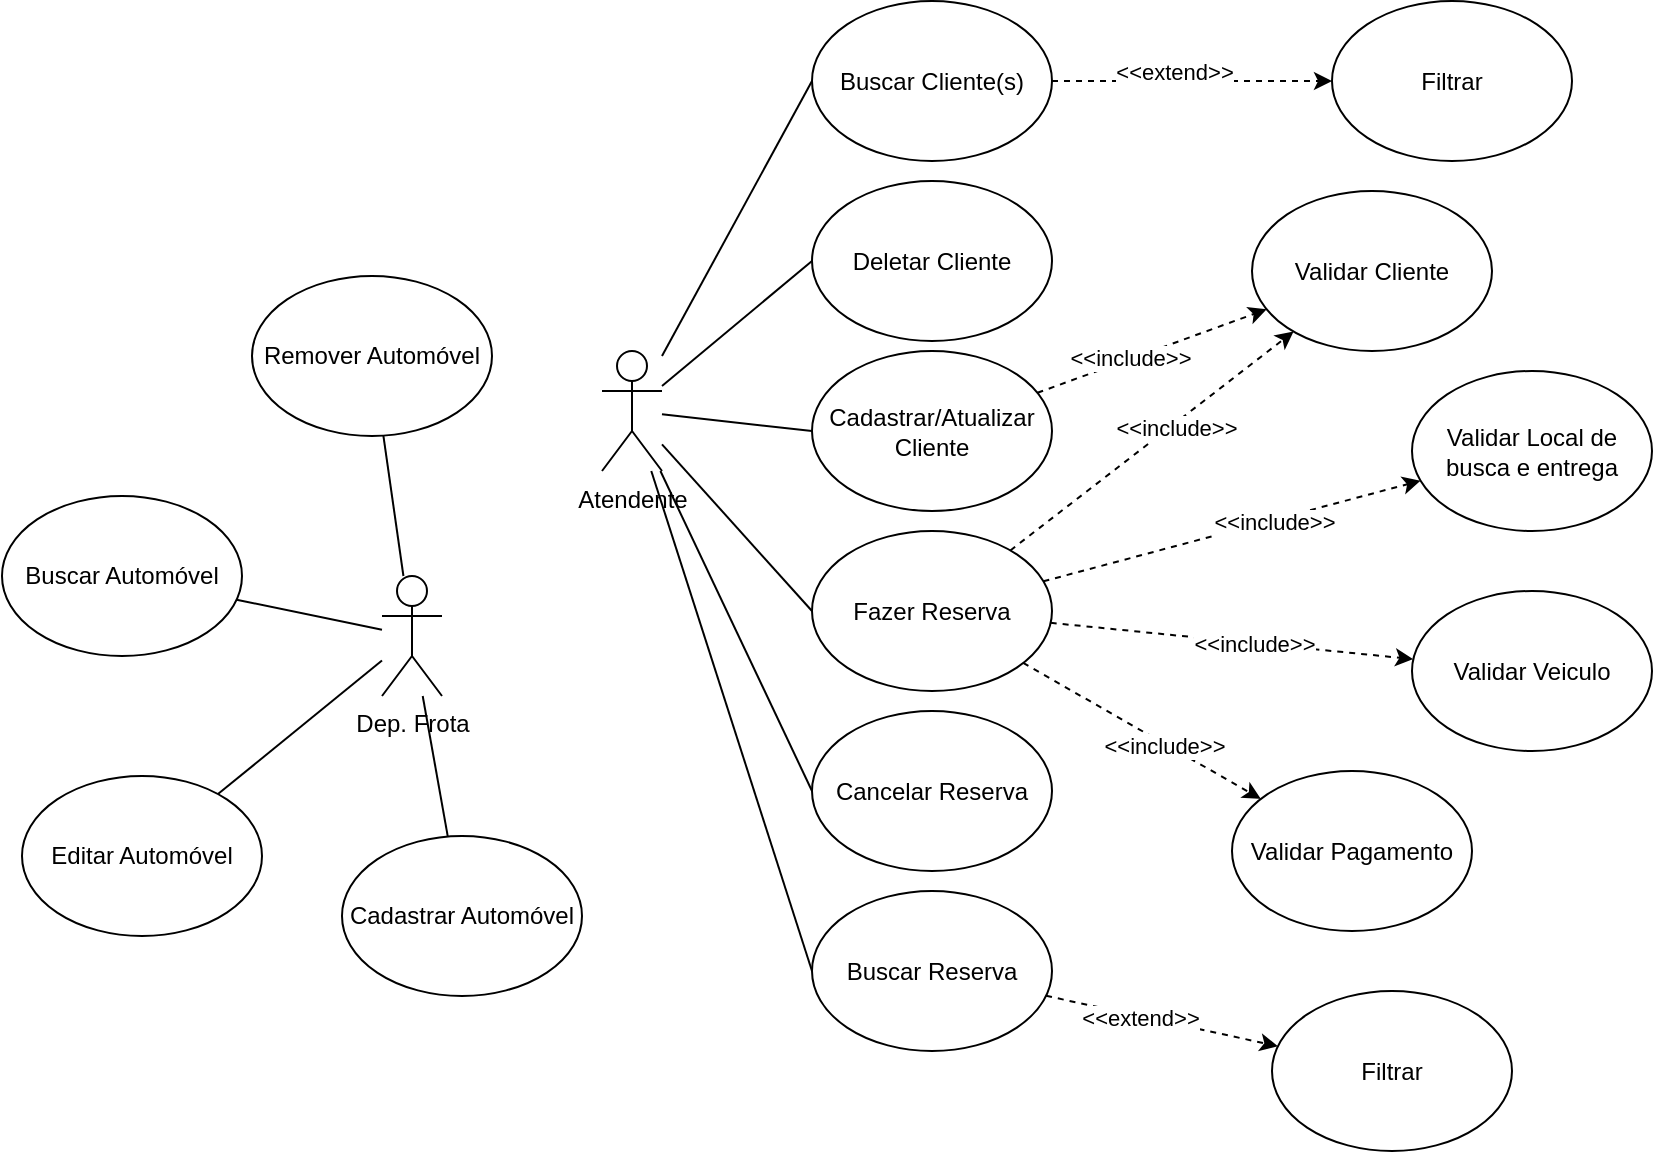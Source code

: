 <mxfile version="21.3.7" type="device" pages="6">
  <diagram name="Caso de Uso" id="beJk4SiVfzU54dRw5V-y">
    <mxGraphModel dx="678" dy="628" grid="1" gridSize="10" guides="1" tooltips="1" connect="1" arrows="1" fold="1" page="1" pageScale="1" pageWidth="850" pageHeight="1100" math="0" shadow="0">
      <root>
        <mxCell id="0" />
        <mxCell id="1" parent="0" />
        <mxCell id="IKgbwwP6uM3oStOvXPCj-7" style="rounded=0;orthogonalLoop=1;jettySize=auto;html=1;entryX=0;entryY=0.5;entryDx=0;entryDy=0;endArrow=none;endFill=0;" parent="1" source="qYrRJ5DqFQSHZFktFfGF-1" target="Pi5DOGZevUM3zTuA99L1-12" edge="1">
          <mxGeometry relative="1" as="geometry">
            <mxPoint x="240" y="217.5" as="targetPoint" />
          </mxGeometry>
        </mxCell>
        <mxCell id="IKgbwwP6uM3oStOvXPCj-8" style="rounded=0;orthogonalLoop=1;jettySize=auto;html=1;entryX=0;entryY=0.5;entryDx=0;entryDy=0;endArrow=none;endFill=0;" parent="1" source="qYrRJ5DqFQSHZFktFfGF-1" target="Pi5DOGZevUM3zTuA99L1-16" edge="1">
          <mxGeometry relative="1" as="geometry">
            <mxPoint x="235" y="457.5" as="targetPoint" />
          </mxGeometry>
        </mxCell>
        <mxCell id="qYrRJ5DqFQSHZFktFfGF-1" value="Atendente" style="shape=umlActor;verticalLabelPosition=bottom;verticalAlign=top;html=1;outlineConnect=0;" parent="1" vertex="1">
          <mxGeometry x="310" y="277.5" width="30" height="60" as="geometry" />
        </mxCell>
        <mxCell id="IKgbwwP6uM3oStOvXPCj-16" style="rounded=0;orthogonalLoop=1;jettySize=auto;html=1;endArrow=none;endFill=0;" parent="1" source="qYrRJ5DqFQSHZFktFfGF-6" target="Pi5DOGZevUM3zTuA99L1-51" edge="1">
          <mxGeometry relative="1" as="geometry">
            <mxPoint x="198.19" y="620.057" as="targetPoint" />
          </mxGeometry>
        </mxCell>
        <mxCell id="qYrRJ5DqFQSHZFktFfGF-6" value="Dep. Frota" style="shape=umlActor;verticalLabelPosition=bottom;verticalAlign=top;html=1;outlineConnect=0;" parent="1" vertex="1">
          <mxGeometry x="200" y="390" width="30" height="60" as="geometry" />
        </mxCell>
        <mxCell id="Pi5DOGZevUM3zTuA99L1-5" value="Cadastrar/Atualizar Cliente" style="ellipse;whiteSpace=wrap;html=1;" parent="1" vertex="1">
          <mxGeometry x="415" y="277.5" width="120" height="80" as="geometry" />
        </mxCell>
        <mxCell id="Pi5DOGZevUM3zTuA99L1-7" style="rounded=0;orthogonalLoop=1;jettySize=auto;html=1;dashed=1;" parent="1" source="Pi5DOGZevUM3zTuA99L1-5" target="Pi5DOGZevUM3zTuA99L1-19" edge="1">
          <mxGeometry relative="1" as="geometry">
            <mxPoint x="605.0" y="232.5" as="targetPoint" />
          </mxGeometry>
        </mxCell>
        <mxCell id="GOy6fkbjHxBNA-RmFMrk-6" value="&amp;lt;&amp;lt;include&amp;gt;&amp;gt;" style="edgeLabel;html=1;align=center;verticalAlign=middle;resizable=0;points=[];fontSize=11;fontFamily=Helvetica;fontColor=default;" parent="Pi5DOGZevUM3zTuA99L1-7" vertex="1" connectable="0">
          <mxGeometry x="-0.19" y="1" relative="1" as="geometry">
            <mxPoint as="offset" />
          </mxGeometry>
        </mxCell>
        <mxCell id="Pi5DOGZevUM3zTuA99L1-12" value="Buscar Cliente(s)" style="ellipse;whiteSpace=wrap;html=1;" parent="1" vertex="1">
          <mxGeometry x="415" y="102.5" width="120" height="80" as="geometry" />
        </mxCell>
        <mxCell id="Pi5DOGZevUM3zTuA99L1-13" value="Filtrar" style="ellipse;whiteSpace=wrap;html=1;" parent="1" vertex="1">
          <mxGeometry x="675" y="102.5" width="120" height="80" as="geometry" />
        </mxCell>
        <mxCell id="Pi5DOGZevUM3zTuA99L1-14" style="rounded=0;orthogonalLoop=1;jettySize=auto;html=1;dashed=1;" parent="1" source="Pi5DOGZevUM3zTuA99L1-12" target="Pi5DOGZevUM3zTuA99L1-13" edge="1">
          <mxGeometry relative="1" as="geometry">
            <mxPoint x="555" y="196.5" as="sourcePoint" />
            <mxPoint x="621" y="162.5" as="targetPoint" />
          </mxGeometry>
        </mxCell>
        <mxCell id="GOy6fkbjHxBNA-RmFMrk-1" value="&amp;lt;&amp;lt;extend&amp;gt;&amp;gt;" style="edgeLabel;html=1;align=center;verticalAlign=middle;resizable=0;points=[];fontSize=11;fontFamily=Helvetica;fontColor=default;" parent="Pi5DOGZevUM3zTuA99L1-14" vertex="1" connectable="0">
          <mxGeometry x="0.076" y="1" relative="1" as="geometry">
            <mxPoint x="-15" y="-4" as="offset" />
          </mxGeometry>
        </mxCell>
        <mxCell id="Pi5DOGZevUM3zTuA99L1-15" value="Deletar Cliente" style="ellipse;whiteSpace=wrap;html=1;" parent="1" vertex="1">
          <mxGeometry x="415" y="192.5" width="120" height="80" as="geometry" />
        </mxCell>
        <mxCell id="Pi5DOGZevUM3zTuA99L1-16" value="Fazer Reserva" style="ellipse;whiteSpace=wrap;html=1;" parent="1" vertex="1">
          <mxGeometry x="415" y="367.5" width="120" height="80" as="geometry" />
        </mxCell>
        <mxCell id="Pi5DOGZevUM3zTuA99L1-17" value="Cancelar Reserva" style="ellipse;whiteSpace=wrap;html=1;" parent="1" vertex="1">
          <mxGeometry x="415" y="457.5" width="120" height="80" as="geometry" />
        </mxCell>
        <mxCell id="Pi5DOGZevUM3zTuA99L1-18" value="Buscar Reserva" style="ellipse;whiteSpace=wrap;html=1;" parent="1" vertex="1">
          <mxGeometry x="415" y="547.5" width="120" height="80" as="geometry" />
        </mxCell>
        <mxCell id="Pi5DOGZevUM3zTuA99L1-19" value="Validar Cliente" style="ellipse;whiteSpace=wrap;html=1;" parent="1" vertex="1">
          <mxGeometry x="635" y="197.5" width="120" height="80" as="geometry" />
        </mxCell>
        <mxCell id="Pi5DOGZevUM3zTuA99L1-21" value="Validar Local de busca e entrega" style="ellipse;whiteSpace=wrap;html=1;" parent="1" vertex="1">
          <mxGeometry x="715" y="287.5" width="120" height="80" as="geometry" />
        </mxCell>
        <mxCell id="Pi5DOGZevUM3zTuA99L1-22" value="Validar Veiculo" style="ellipse;whiteSpace=wrap;html=1;" parent="1" vertex="1">
          <mxGeometry x="715" y="397.5" width="120" height="80" as="geometry" />
        </mxCell>
        <mxCell id="Pi5DOGZevUM3zTuA99L1-23" value="Validar Pagamento" style="ellipse;whiteSpace=wrap;html=1;" parent="1" vertex="1">
          <mxGeometry x="625" y="487.5" width="120" height="80" as="geometry" />
        </mxCell>
        <mxCell id="Pi5DOGZevUM3zTuA99L1-25" style="rounded=0;orthogonalLoop=1;jettySize=auto;html=1;dashed=1;" parent="1" source="Pi5DOGZevUM3zTuA99L1-16" target="Pi5DOGZevUM3zTuA99L1-19" edge="1">
          <mxGeometry relative="1" as="geometry">
            <mxPoint x="545" y="237.5" as="sourcePoint" />
            <mxPoint x="615" y="237.5" as="targetPoint" />
          </mxGeometry>
        </mxCell>
        <mxCell id="GOy6fkbjHxBNA-RmFMrk-5" value="&amp;lt;&amp;lt;include&amp;gt;&amp;gt;" style="edgeLabel;html=1;align=center;verticalAlign=middle;resizable=0;points=[];fontSize=11;fontFamily=Helvetica;fontColor=default;" parent="Pi5DOGZevUM3zTuA99L1-25" vertex="1" connectable="0">
          <mxGeometry x="0.153" y="-2" relative="1" as="geometry">
            <mxPoint as="offset" />
          </mxGeometry>
        </mxCell>
        <mxCell id="Pi5DOGZevUM3zTuA99L1-26" style="rounded=0;orthogonalLoop=1;jettySize=auto;html=1;dashed=1;" parent="1" source="Pi5DOGZevUM3zTuA99L1-16" target="Pi5DOGZevUM3zTuA99L1-21" edge="1">
          <mxGeometry relative="1" as="geometry">
            <mxPoint x="555" y="247.5" as="sourcePoint" />
            <mxPoint x="625" y="247.5" as="targetPoint" />
          </mxGeometry>
        </mxCell>
        <mxCell id="GOy6fkbjHxBNA-RmFMrk-7" value="&amp;lt;&amp;lt;include&amp;gt;&amp;gt;" style="edgeLabel;html=1;align=center;verticalAlign=middle;resizable=0;points=[];fontSize=11;fontFamily=Helvetica;fontColor=default;" parent="Pi5DOGZevUM3zTuA99L1-26" vertex="1" connectable="0">
          <mxGeometry x="0.215" y="-1" relative="1" as="geometry">
            <mxPoint as="offset" />
          </mxGeometry>
        </mxCell>
        <mxCell id="Pi5DOGZevUM3zTuA99L1-28" style="rounded=0;orthogonalLoop=1;jettySize=auto;html=1;dashed=1;" parent="1" source="Pi5DOGZevUM3zTuA99L1-16" target="Pi5DOGZevUM3zTuA99L1-22" edge="1">
          <mxGeometry relative="1" as="geometry">
            <mxPoint x="535" y="407.5" as="sourcePoint" />
            <mxPoint x="615" y="237.5" as="targetPoint" />
          </mxGeometry>
        </mxCell>
        <mxCell id="GOy6fkbjHxBNA-RmFMrk-4" value="&amp;lt;&amp;lt;include&amp;gt;&amp;gt;" style="edgeLabel;html=1;align=center;verticalAlign=middle;resizable=0;points=[];fontSize=11;fontFamily=Helvetica;fontColor=default;" parent="Pi5DOGZevUM3zTuA99L1-28" vertex="1" connectable="0">
          <mxGeometry x="0.117" relative="1" as="geometry">
            <mxPoint as="offset" />
          </mxGeometry>
        </mxCell>
        <mxCell id="Pi5DOGZevUM3zTuA99L1-29" style="rounded=0;orthogonalLoop=1;jettySize=auto;html=1;dashed=1;" parent="1" source="Pi5DOGZevUM3zTuA99L1-16" target="Pi5DOGZevUM3zTuA99L1-23" edge="1">
          <mxGeometry relative="1" as="geometry">
            <mxPoint x="555" y="247.5" as="sourcePoint" />
            <mxPoint x="625" y="247.5" as="targetPoint" />
          </mxGeometry>
        </mxCell>
        <mxCell id="GOy6fkbjHxBNA-RmFMrk-3" value="&amp;lt;&amp;lt;include&amp;gt;&amp;gt;" style="edgeLabel;html=1;align=center;verticalAlign=middle;resizable=0;points=[];fontSize=11;fontFamily=Helvetica;fontColor=default;" parent="Pi5DOGZevUM3zTuA99L1-29" vertex="1" connectable="0">
          <mxGeometry x="0.184" y="-1" relative="1" as="geometry">
            <mxPoint as="offset" />
          </mxGeometry>
        </mxCell>
        <mxCell id="Pi5DOGZevUM3zTuA99L1-30" value="Filtrar" style="ellipse;whiteSpace=wrap;html=1;" parent="1" vertex="1">
          <mxGeometry x="645" y="597.5" width="120" height="80" as="geometry" />
        </mxCell>
        <mxCell id="Pi5DOGZevUM3zTuA99L1-31" style="rounded=0;orthogonalLoop=1;jettySize=auto;html=1;dashed=1;" parent="1" source="Pi5DOGZevUM3zTuA99L1-18" target="Pi5DOGZevUM3zTuA99L1-30" edge="1">
          <mxGeometry relative="1" as="geometry">
            <mxPoint x="545" y="237.5" as="sourcePoint" />
            <mxPoint x="615" y="237.5" as="targetPoint" />
          </mxGeometry>
        </mxCell>
        <mxCell id="GOy6fkbjHxBNA-RmFMrk-2" value="&amp;lt;&amp;lt;extend&amp;gt;&amp;gt;" style="edgeLabel;html=1;align=center;verticalAlign=middle;resizable=0;points=[];fontSize=11;fontFamily=Helvetica;fontColor=default;" parent="Pi5DOGZevUM3zTuA99L1-31" vertex="1" connectable="0">
          <mxGeometry x="-0.176" relative="1" as="geometry">
            <mxPoint x="-1" as="offset" />
          </mxGeometry>
        </mxCell>
        <mxCell id="Pi5DOGZevUM3zTuA99L1-32" style="rounded=0;orthogonalLoop=1;jettySize=auto;html=1;entryX=0;entryY=0.5;entryDx=0;entryDy=0;endArrow=none;endFill=0;" parent="1" source="qYrRJ5DqFQSHZFktFfGF-1" target="Pi5DOGZevUM3zTuA99L1-15" edge="1">
          <mxGeometry relative="1" as="geometry">
            <mxPoint x="45" y="295.5" as="sourcePoint" />
            <mxPoint x="425" y="237.5" as="targetPoint" />
          </mxGeometry>
        </mxCell>
        <mxCell id="Pi5DOGZevUM3zTuA99L1-35" style="rounded=0;orthogonalLoop=1;jettySize=auto;html=1;entryX=0;entryY=0.5;entryDx=0;entryDy=0;endArrow=none;endFill=0;" parent="1" source="qYrRJ5DqFQSHZFktFfGF-1" target="Pi5DOGZevUM3zTuA99L1-5" edge="1">
          <mxGeometry relative="1" as="geometry">
            <mxPoint x="55" y="282.5" as="sourcePoint" />
            <mxPoint x="425" y="417.5" as="targetPoint" />
          </mxGeometry>
        </mxCell>
        <mxCell id="Pi5DOGZevUM3zTuA99L1-36" style="rounded=0;orthogonalLoop=1;jettySize=auto;html=1;entryX=0;entryY=0.5;entryDx=0;entryDy=0;endArrow=none;endFill=0;" parent="1" source="qYrRJ5DqFQSHZFktFfGF-1" target="Pi5DOGZevUM3zTuA99L1-17" edge="1">
          <mxGeometry relative="1" as="geometry">
            <mxPoint x="65" y="292.5" as="sourcePoint" />
            <mxPoint x="435" y="427.5" as="targetPoint" />
          </mxGeometry>
        </mxCell>
        <mxCell id="Pi5DOGZevUM3zTuA99L1-37" style="rounded=0;orthogonalLoop=1;jettySize=auto;html=1;entryX=0;entryY=0.5;entryDx=0;entryDy=0;endArrow=none;endFill=0;" parent="1" source="qYrRJ5DqFQSHZFktFfGF-1" target="Pi5DOGZevUM3zTuA99L1-18" edge="1">
          <mxGeometry relative="1" as="geometry">
            <mxPoint x="55" y="277.5" as="sourcePoint" />
            <mxPoint x="425" y="507.5" as="targetPoint" />
          </mxGeometry>
        </mxCell>
        <mxCell id="Pi5DOGZevUM3zTuA99L1-51" value="Cadastrar Automóvel" style="ellipse;whiteSpace=wrap;html=1;" parent="1" vertex="1">
          <mxGeometry x="180" y="520" width="120" height="80" as="geometry" />
        </mxCell>
        <mxCell id="Pi5DOGZevUM3zTuA99L1-53" value="Remover Automóvel" style="ellipse;whiteSpace=wrap;html=1;" parent="1" vertex="1">
          <mxGeometry x="135" y="240" width="120" height="80" as="geometry" />
        </mxCell>
        <mxCell id="Pi5DOGZevUM3zTuA99L1-54" value="Editar Automóvel" style="ellipse;whiteSpace=wrap;html=1;" parent="1" vertex="1">
          <mxGeometry x="20" y="490" width="120" height="80" as="geometry" />
        </mxCell>
        <mxCell id="Pi5DOGZevUM3zTuA99L1-55" value="Buscar Automóvel" style="ellipse;whiteSpace=wrap;html=1;" parent="1" vertex="1">
          <mxGeometry x="10" y="350" width="120" height="80" as="geometry" />
        </mxCell>
        <mxCell id="Pi5DOGZevUM3zTuA99L1-56" style="rounded=0;orthogonalLoop=1;jettySize=auto;html=1;endArrow=none;endFill=0;" parent="1" source="qYrRJ5DqFQSHZFktFfGF-6" target="Pi5DOGZevUM3zTuA99L1-53" edge="1">
          <mxGeometry relative="1" as="geometry">
            <mxPoint x="300" y="700" as="targetPoint" />
            <mxPoint x="233" y="460" as="sourcePoint" />
          </mxGeometry>
        </mxCell>
        <mxCell id="Pi5DOGZevUM3zTuA99L1-57" style="rounded=0;orthogonalLoop=1;jettySize=auto;html=1;endArrow=none;endFill=0;" parent="1" source="qYrRJ5DqFQSHZFktFfGF-6" target="Pi5DOGZevUM3zTuA99L1-54" edge="1">
          <mxGeometry relative="1" as="geometry">
            <mxPoint x="310" y="710" as="targetPoint" />
            <mxPoint x="243" y="470" as="sourcePoint" />
          </mxGeometry>
        </mxCell>
        <mxCell id="Pi5DOGZevUM3zTuA99L1-58" style="rounded=0;orthogonalLoop=1;jettySize=auto;html=1;endArrow=none;endFill=0;" parent="1" source="qYrRJ5DqFQSHZFktFfGF-6" target="Pi5DOGZevUM3zTuA99L1-55" edge="1">
          <mxGeometry relative="1" as="geometry">
            <mxPoint x="320" y="720" as="targetPoint" />
            <mxPoint x="253" y="480" as="sourcePoint" />
          </mxGeometry>
        </mxCell>
      </root>
    </mxGraphModel>
  </diagram>
  <diagram id="CvjD9oUrIHpfXR84JfaE" name="Classe Carro">
    <mxGraphModel dx="678" dy="628" grid="1" gridSize="10" guides="1" tooltips="1" connect="1" arrows="1" fold="1" page="1" pageScale="1" pageWidth="850" pageHeight="1100" math="0" shadow="0">
      <root>
        <mxCell id="0" />
        <mxCell id="1" parent="0" />
        <mxCell id="JG5JnsqcSwLZImcnMqXA-61" style="edgeStyle=none;shape=connector;rounded=0;orthogonalLoop=1;jettySize=auto;html=1;labelBackgroundColor=default;strokeColor=default;fontFamily=Helvetica;fontSize=11;fontColor=default;endArrow=block;endFill=0;startSize=16;endSize=16;" parent="1" edge="1">
          <mxGeometry relative="1" as="geometry">
            <mxPoint x="75" y="540" as="sourcePoint" />
          </mxGeometry>
        </mxCell>
        <mxCell id="JG5JnsqcSwLZImcnMqXA-62" style="edgeStyle=none;shape=connector;rounded=0;orthogonalLoop=1;jettySize=auto;html=1;labelBackgroundColor=default;strokeColor=default;fontFamily=Helvetica;fontSize=11;fontColor=default;endArrow=open;endFill=0;startSize=16;endSize=16;" parent="1" edge="1">
          <mxGeometry relative="1" as="geometry">
            <mxPoint x="62.5" y="570.0" as="sourcePoint" />
          </mxGeometry>
        </mxCell>
        <mxCell id="JG5JnsqcSwLZImcnMqXA-63" style="edgeStyle=none;shape=connector;rounded=0;orthogonalLoop=1;jettySize=auto;html=1;labelBackgroundColor=default;strokeColor=default;fontFamily=Helvetica;fontSize=11;fontColor=default;endArrow=open;endFill=0;startSize=16;endSize=16;" parent="1" edge="1">
          <mxGeometry relative="1" as="geometry">
            <mxPoint x="115.469" y="570.0" as="sourcePoint" />
          </mxGeometry>
        </mxCell>
        <mxCell id="JG5JnsqcSwLZImcnMqXA-64" style="edgeStyle=none;shape=connector;rounded=0;orthogonalLoop=1;jettySize=auto;html=1;labelBackgroundColor=default;strokeColor=default;fontFamily=Helvetica;fontSize=11;fontColor=default;endArrow=none;endFill=0;startSize=16;endSize=16;" parent="1" edge="1">
          <mxGeometry relative="1" as="geometry">
            <mxPoint x="85.268" y="570.0" as="sourcePoint" />
          </mxGeometry>
        </mxCell>
        <mxCell id="JG5JnsqcSwLZImcnMqXA-69" style="edgeStyle=none;shape=connector;rounded=0;orthogonalLoop=1;jettySize=auto;html=1;labelBackgroundColor=default;strokeColor=default;fontFamily=Helvetica;fontSize=11;fontColor=default;endArrow=open;endFill=0;startSize=16;endSize=16;" parent="1" edge="1">
          <mxGeometry relative="1" as="geometry">
            <mxPoint x="325" y="635" as="sourcePoint" />
          </mxGeometry>
        </mxCell>
        <mxCell id="EznRONZO5zJg0mxDUI-U-14" value="&amp;lt;&amp;lt;Interface&amp;gt;&amp;gt;&lt;br style=&quot;border-color: var(--border-color);&quot;&gt;IMySqlStringFactory&amp;lt;T&amp;gt;" style="swimlane;fontStyle=1;align=center;verticalAlign=top;childLayout=stackLayout;horizontal=1;startSize=40;horizontalStack=0;resizeParent=1;resizeParentMax=0;resizeLast=0;collapsible=1;marginBottom=0;whiteSpace=wrap;html=1;rounded=0;" parent="1" vertex="1">
          <mxGeometry x="73" y="130" width="290" height="178" as="geometry">
            <mxRectangle x="1170" y="230" width="150" height="50" as="alternateBounds" />
          </mxGeometry>
        </mxCell>
        <mxCell id="EznRONZO5zJg0mxDUI-U-16" value="" style="line;strokeWidth=1;fillColor=none;align=left;verticalAlign=middle;spacingTop=-1;spacingLeft=3;spacingRight=3;rotatable=0;labelPosition=right;points=[];portConstraint=eastwest;strokeColor=inherit;rounded=0;" parent="EznRONZO5zJg0mxDUI-U-14" vertex="1">
          <mxGeometry y="40" width="290" height="8" as="geometry" />
        </mxCell>
        <mxCell id="EznRONZO5zJg0mxDUI-U-17" value="+&amp;nbsp;GetInsertSql(excepFor: string): string" style="text;strokeColor=none;fillColor=none;align=left;verticalAlign=top;spacingLeft=4;spacingRight=4;overflow=hidden;rotatable=0;points=[[0,0.5],[1,0.5]];portConstraint=eastwest;whiteSpace=wrap;html=1;rounded=0;" parent="EznRONZO5zJg0mxDUI-U-14" vertex="1">
          <mxGeometry y="48" width="290" height="26" as="geometry" />
        </mxCell>
        <mxCell id="1hqCvvEYsY5qw8OitTvy-13" value="+&amp;nbsp;GetSelectSql(attributesCondition: string[]): string" style="text;strokeColor=none;fillColor=none;align=left;verticalAlign=top;spacingLeft=4;spacingRight=4;overflow=hidden;rotatable=0;points=[[0,0.5],[1,0.5]];portConstraint=eastwest;whiteSpace=wrap;html=1;rounded=0;" parent="EznRONZO5zJg0mxDUI-U-14" vertex="1">
          <mxGeometry y="74" width="290" height="26" as="geometry" />
        </mxCell>
        <mxCell id="1hqCvvEYsY5qw8OitTvy-12" value="+&amp;nbsp;GetUpdateSql(attributesCondition: string): string" style="text;strokeColor=none;fillColor=none;align=left;verticalAlign=top;spacingLeft=4;spacingRight=4;overflow=hidden;rotatable=0;points=[[0,0.5],[1,0.5]];portConstraint=eastwest;whiteSpace=wrap;html=1;rounded=0;" parent="EznRONZO5zJg0mxDUI-U-14" vertex="1">
          <mxGeometry y="100" width="290" height="26" as="geometry" />
        </mxCell>
        <mxCell id="1hqCvvEYsY5qw8OitTvy-11" value="+&amp;nbsp;GetDeleteSql(attributesCondition: string): string&amp;nbsp;" style="text;strokeColor=none;fillColor=none;align=left;verticalAlign=top;spacingLeft=4;spacingRight=4;overflow=hidden;rotatable=0;points=[[0,0.5],[1,0.5]];portConstraint=eastwest;whiteSpace=wrap;html=1;rounded=0;" parent="EznRONZO5zJg0mxDUI-U-14" vertex="1">
          <mxGeometry y="126" width="290" height="26" as="geometry" />
        </mxCell>
        <mxCell id="1hqCvvEYsY5qw8OitTvy-10" value="+ GetNotNullPropriety(item: T): string[]" style="text;strokeColor=none;fillColor=none;align=left;verticalAlign=top;spacingLeft=4;spacingRight=4;overflow=hidden;rotatable=0;points=[[0,0.5],[1,0.5]];portConstraint=eastwest;whiteSpace=wrap;html=1;rounded=0;" parent="EznRONZO5zJg0mxDUI-U-14" vertex="1">
          <mxGeometry y="152" width="290" height="26" as="geometry" />
        </mxCell>
        <mxCell id="EznRONZO5zJg0mxDUI-U-18" style="edgeStyle=none;shape=connector;rounded=0;orthogonalLoop=1;jettySize=auto;html=1;labelBackgroundColor=default;strokeColor=default;fontFamily=Helvetica;fontSize=11;fontColor=default;endArrow=block;endFill=0;startSize=16;endSize=16;dashed=1;" parent="1" source="EznRONZO5zJg0mxDUI-U-19" target="EznRONZO5zJg0mxDUI-U-14" edge="1">
          <mxGeometry relative="1" as="geometry" />
        </mxCell>
        <mxCell id="EznRONZO5zJg0mxDUI-U-19" value="MySqlStringFactory&amp;lt;T&amp;gt;" style="swimlane;fontStyle=1;align=center;verticalAlign=top;childLayout=stackLayout;horizontal=1;startSize=26;horizontalStack=0;resizeParent=1;resizeParentMax=0;resizeLast=0;collapsible=1;marginBottom=0;whiteSpace=wrap;html=1;rounded=0;" parent="1" vertex="1">
          <mxGeometry x="429.25" y="150" width="160" height="138" as="geometry">
            <mxRectangle x="1240" y="50" width="150" height="30" as="alternateBounds" />
          </mxGeometry>
        </mxCell>
        <mxCell id="EznRONZO5zJg0mxDUI-U-20" value="- table: string" style="text;strokeColor=none;fillColor=none;align=left;verticalAlign=top;spacingLeft=4;spacingRight=4;overflow=hidden;rotatable=0;points=[[0,0.5],[1,0.5]];portConstraint=eastwest;whiteSpace=wrap;html=1;rounded=0;" parent="EznRONZO5zJg0mxDUI-U-19" vertex="1">
          <mxGeometry y="26" width="160" height="26" as="geometry" />
        </mxCell>
        <mxCell id="1hqCvvEYsY5qw8OitTvy-16" value="- collunms: List&amp;lt;string&amp;gt;" style="text;strokeColor=none;fillColor=none;align=left;verticalAlign=top;spacingLeft=4;spacingRight=4;overflow=hidden;rotatable=0;points=[[0,0.5],[1,0.5]];portConstraint=eastwest;whiteSpace=wrap;html=1;rounded=0;" parent="EznRONZO5zJg0mxDUI-U-19" vertex="1">
          <mxGeometry y="52" width="160" height="26" as="geometry" />
        </mxCell>
        <mxCell id="1hqCvvEYsY5qw8OitTvy-15" value="- proprieties: List&amp;lt;string&amp;gt;" style="text;strokeColor=none;fillColor=none;align=left;verticalAlign=top;spacingLeft=4;spacingRight=4;overflow=hidden;rotatable=0;points=[[0,0.5],[1,0.5]];portConstraint=eastwest;whiteSpace=wrap;html=1;rounded=0;" parent="EznRONZO5zJg0mxDUI-U-19" vertex="1">
          <mxGeometry y="78" width="160" height="26" as="geometry" />
        </mxCell>
        <mxCell id="EznRONZO5zJg0mxDUI-U-21" value="" style="line;strokeWidth=1;fillColor=none;align=left;verticalAlign=middle;spacingTop=-1;spacingLeft=3;spacingRight=3;rotatable=0;labelPosition=right;points=[];portConstraint=eastwest;strokeColor=inherit;rounded=0;" parent="EznRONZO5zJg0mxDUI-U-19" vertex="1">
          <mxGeometry y="104" width="160" height="8" as="geometry" />
        </mxCell>
        <mxCell id="EznRONZO5zJg0mxDUI-U-22" value="- UpdateMapping():void" style="text;strokeColor=none;fillColor=none;align=left;verticalAlign=top;spacingLeft=4;spacingRight=4;overflow=hidden;rotatable=0;points=[[0,0.5],[1,0.5]];portConstraint=eastwest;whiteSpace=wrap;html=1;rounded=0;" parent="EznRONZO5zJg0mxDUI-U-19" vertex="1">
          <mxGeometry y="112" width="160" height="26" as="geometry" />
        </mxCell>
        <mxCell id="EznRONZO5zJg0mxDUI-U-35" value="&amp;lt;&amp;lt;Interface&amp;gt;&amp;gt;&lt;br&gt;IGenericCrud&amp;lt;T&amp;gt;" style="swimlane;fontStyle=1;align=center;verticalAlign=top;childLayout=stackLayout;horizontal=1;startSize=40;horizontalStack=0;resizeParent=1;resizeParentMax=0;resizeLast=0;collapsible=1;marginBottom=0;whiteSpace=wrap;html=1;rounded=0;" parent="1" vertex="1">
          <mxGeometry x="618" y="340" width="160" height="178" as="geometry">
            <mxRectangle x="1160" y="500" width="135" height="50" as="alternateBounds" />
          </mxGeometry>
        </mxCell>
        <mxCell id="EznRONZO5zJg0mxDUI-U-37" value="" style="line;strokeWidth=1;fillColor=none;align=left;verticalAlign=middle;spacingTop=-1;spacingLeft=3;spacingRight=3;rotatable=0;labelPosition=right;points=[];portConstraint=eastwest;strokeColor=inherit;rounded=0;" parent="EznRONZO5zJg0mxDUI-U-35" vertex="1">
          <mxGeometry y="40" width="160" height="8" as="geometry" />
        </mxCell>
        <mxCell id="EznRONZO5zJg0mxDUI-U-38" value="+&amp;nbsp;Adicionar(item: T): bool" style="text;strokeColor=none;fillColor=none;align=left;verticalAlign=top;spacingLeft=4;spacingRight=4;overflow=hidden;rotatable=0;points=[[0,0.5],[1,0.5]];portConstraint=eastwest;whiteSpace=wrap;html=1;rounded=0;" parent="EznRONZO5zJg0mxDUI-U-35" vertex="1">
          <mxGeometry y="48" width="160" height="26" as="geometry" />
        </mxCell>
        <mxCell id="1hqCvvEYsY5qw8OitTvy-4" value="+&amp;nbsp;Atualizar(item T): bool" style="text;strokeColor=none;fillColor=none;align=left;verticalAlign=top;spacingLeft=4;spacingRight=4;overflow=hidden;rotatable=0;points=[[0,0.5],[1,0.5]];portConstraint=eastwest;whiteSpace=wrap;html=1;rounded=0;" parent="EznRONZO5zJg0mxDUI-U-35" vertex="1">
          <mxGeometry y="74" width="160" height="26" as="geometry" />
        </mxCell>
        <mxCell id="1hqCvvEYsY5qw8OitTvy-3" value="+ Remover(item: T): bool" style="text;strokeColor=none;fillColor=none;align=left;verticalAlign=top;spacingLeft=4;spacingRight=4;overflow=hidden;rotatable=0;points=[[0,0.5],[1,0.5]];portConstraint=eastwest;whiteSpace=wrap;html=1;rounded=0;" parent="EznRONZO5zJg0mxDUI-U-35" vertex="1">
          <mxGeometry y="100" width="160" height="26" as="geometry" />
        </mxCell>
        <mxCell id="1hqCvvEYsY5qw8OitTvy-2" value="+ BuscarUnico(item: T): T" style="text;strokeColor=none;fillColor=none;align=left;verticalAlign=top;spacingLeft=4;spacingRight=4;overflow=hidden;rotatable=0;points=[[0,0.5],[1,0.5]];portConstraint=eastwest;whiteSpace=wrap;html=1;rounded=0;" parent="EznRONZO5zJg0mxDUI-U-35" vertex="1">
          <mxGeometry y="126" width="160" height="26" as="geometry" />
        </mxCell>
        <mxCell id="1hqCvvEYsY5qw8OitTvy-6" value="+ BuscarVarios(): List&amp;lt;T&amp;gt;" style="text;strokeColor=none;fillColor=none;align=left;verticalAlign=top;spacingLeft=4;spacingRight=4;overflow=hidden;rotatable=0;points=[[0,0.5],[1,0.5]];portConstraint=eastwest;whiteSpace=wrap;html=1;rounded=0;" parent="EznRONZO5zJg0mxDUI-U-35" vertex="1">
          <mxGeometry y="152" width="160" height="26" as="geometry" />
        </mxCell>
        <mxCell id="EznRONZO5zJg0mxDUI-U-49" style="edgeStyle=none;shape=connector;rounded=0;orthogonalLoop=1;jettySize=auto;html=1;labelBackgroundColor=default;strokeColor=default;fontFamily=Helvetica;fontSize=11;fontColor=default;endArrow=block;endFill=0;startSize=16;endSize=16;dashed=1;" parent="1" source="EznRONZO5zJg0mxDUI-U-52" target="EznRONZO5zJg0mxDUI-U-69" edge="1">
          <mxGeometry relative="1" as="geometry" />
        </mxCell>
        <mxCell id="EznRONZO5zJg0mxDUI-U-51" style="edgeStyle=none;shape=connector;rounded=0;orthogonalLoop=1;jettySize=auto;html=1;labelBackgroundColor=default;strokeColor=default;fontFamily=Helvetica;fontSize=11;fontColor=default;endArrow=open;endFill=0;startSize=16;endSize=16;startArrow=diamondThin;startFill=0;" parent="1" source="EznRONZO5zJg0mxDUI-U-52" target="EznRONZO5zJg0mxDUI-U-14" edge="1">
          <mxGeometry relative="1" as="geometry" />
        </mxCell>
        <mxCell id="1hqCvvEYsY5qw8OitTvy-62" value="1" style="edgeLabel;html=1;align=center;verticalAlign=middle;resizable=0;points=[];fontSize=11;fontFamily=Helvetica;fontColor=default;" parent="EznRONZO5zJg0mxDUI-U-51" vertex="1" connectable="0">
          <mxGeometry x="0.295" y="2" relative="1" as="geometry">
            <mxPoint x="23" y="-17" as="offset" />
          </mxGeometry>
        </mxCell>
        <mxCell id="1hqCvvEYsY5qw8OitTvy-63" value="1" style="edgeLabel;html=1;align=center;verticalAlign=middle;resizable=0;points=[];fontSize=11;fontFamily=Helvetica;fontColor=default;" parent="EznRONZO5zJg0mxDUI-U-51" vertex="1" connectable="0">
          <mxGeometry x="-0.21" y="-1" relative="1" as="geometry">
            <mxPoint x="20" y="12" as="offset" />
          </mxGeometry>
        </mxCell>
        <mxCell id="1hqCvvEYsY5qw8OitTvy-1" style="edgeStyle=none;shape=connector;rounded=0;orthogonalLoop=1;jettySize=auto;html=1;labelBackgroundColor=default;strokeColor=default;fontFamily=Helvetica;fontSize=11;fontColor=default;endArrow=open;endFill=0;startSize=16;endSize=16;dashed=1;" parent="1" source="EznRONZO5zJg0mxDUI-U-52" target="EznRONZO5zJg0mxDUI-U-73" edge="1">
          <mxGeometry relative="1" as="geometry" />
        </mxCell>
        <mxCell id="EznRONZO5zJg0mxDUI-U-52" value="CarroDAO" style="swimlane;fontStyle=1;align=center;verticalAlign=top;childLayout=stackLayout;horizontal=1;startSize=26;horizontalStack=0;resizeParent=1;resizeParentMax=0;resizeLast=0;collapsible=1;marginBottom=0;whiteSpace=wrap;html=1;rounded=0;" parent="1" vertex="1">
          <mxGeometry x="89.25" y="390" width="257.5" height="86" as="geometry">
            <mxRectangle x="960" y="240" width="135" height="30" as="alternateBounds" />
          </mxGeometry>
        </mxCell>
        <mxCell id="EznRONZO5zJg0mxDUI-U-53" value="-&amp;nbsp;_dbConnection: IDbConnection" style="text;strokeColor=none;fillColor=none;align=left;verticalAlign=top;spacingLeft=4;spacingRight=4;overflow=hidden;rotatable=0;points=[[0,0.5],[1,0.5]];portConstraint=eastwest;whiteSpace=wrap;html=1;rounded=0;" parent="EznRONZO5zJg0mxDUI-U-52" vertex="1">
          <mxGeometry y="26" width="257.5" height="26" as="geometry" />
        </mxCell>
        <mxCell id="1hqCvvEYsY5qw8OitTvy-18" value="- _sqlFactory:&amp;nbsp;IMySqlStringFactory&amp;lt;Carro&amp;gt;&amp;nbsp;" style="text;strokeColor=none;fillColor=none;align=left;verticalAlign=top;spacingLeft=4;spacingRight=4;overflow=hidden;rotatable=0;points=[[0,0.5],[1,0.5]];portConstraint=eastwest;whiteSpace=wrap;html=1;rounded=0;" parent="EznRONZO5zJg0mxDUI-U-52" vertex="1">
          <mxGeometry y="52" width="257.5" height="26" as="geometry" />
        </mxCell>
        <mxCell id="EznRONZO5zJg0mxDUI-U-54" value="" style="line;strokeWidth=1;fillColor=none;align=left;verticalAlign=middle;spacingTop=-1;spacingLeft=3;spacingRight=3;rotatable=0;labelPosition=right;points=[];portConstraint=eastwest;strokeColor=inherit;rounded=0;" parent="EznRONZO5zJg0mxDUI-U-52" vertex="1">
          <mxGeometry y="78" width="257.5" height="8" as="geometry" />
        </mxCell>
        <mxCell id="EznRONZO5zJg0mxDUI-U-56" style="edgeStyle=none;shape=connector;rounded=0;orthogonalLoop=1;jettySize=auto;html=1;labelBackgroundColor=default;strokeColor=default;fontFamily=Helvetica;fontSize=11;fontColor=default;endArrow=block;endFill=0;startSize=16;endSize=16;" parent="1" source="EznRONZO5zJg0mxDUI-U-57" target="EznRONZO5zJg0mxDUI-U-35" edge="1">
          <mxGeometry relative="1" as="geometry">
            <mxPoint x="146.75" y="430" as="targetPoint" />
          </mxGeometry>
        </mxCell>
        <mxCell id="EznRONZO5zJg0mxDUI-U-57" value="&amp;lt;&amp;lt;Interface&amp;gt;&amp;gt;&lt;br&gt;ICarroService" style="swimlane;fontStyle=1;align=center;verticalAlign=top;childLayout=stackLayout;horizontal=1;startSize=40;horizontalStack=0;resizeParent=1;resizeParentMax=0;resizeLast=0;collapsible=1;marginBottom=0;whiteSpace=wrap;html=1;rounded=0;" parent="1" vertex="1" collapsed="1">
          <mxGeometry x="636.75" y="630" width="130" height="50" as="geometry">
            <mxRectangle x="360" y="230" width="160" height="86" as="alternateBounds" />
          </mxGeometry>
        </mxCell>
        <mxCell id="EznRONZO5zJg0mxDUI-U-58" value="+ field: type" style="text;strokeColor=none;fillColor=none;align=left;verticalAlign=top;spacingLeft=4;spacingRight=4;overflow=hidden;rotatable=0;points=[[0,0.5],[1,0.5]];portConstraint=eastwest;whiteSpace=wrap;html=1;rounded=0;" parent="EznRONZO5zJg0mxDUI-U-57" vertex="1">
          <mxGeometry y="26" width="160" height="26" as="geometry" />
        </mxCell>
        <mxCell id="EznRONZO5zJg0mxDUI-U-59" value="" style="line;strokeWidth=1;fillColor=none;align=left;verticalAlign=middle;spacingTop=-1;spacingLeft=3;spacingRight=3;rotatable=0;labelPosition=right;points=[];portConstraint=eastwest;strokeColor=inherit;rounded=0;" parent="EznRONZO5zJg0mxDUI-U-57" vertex="1">
          <mxGeometry y="52" width="160" height="8" as="geometry" />
        </mxCell>
        <mxCell id="EznRONZO5zJg0mxDUI-U-60" value="+ method(type): type" style="text;strokeColor=none;fillColor=none;align=left;verticalAlign=top;spacingLeft=4;spacingRight=4;overflow=hidden;rotatable=0;points=[[0,0.5],[1,0.5]];portConstraint=eastwest;whiteSpace=wrap;html=1;rounded=0;" parent="EznRONZO5zJg0mxDUI-U-57" vertex="1">
          <mxGeometry y="60" width="160" height="26" as="geometry" />
        </mxCell>
        <mxCell id="EznRONZO5zJg0mxDUI-U-61" style="edgeStyle=none;shape=connector;rounded=0;orthogonalLoop=1;jettySize=auto;html=1;labelBackgroundColor=default;strokeColor=default;fontFamily=Helvetica;fontSize=11;fontColor=default;endArrow=block;endFill=0;startSize=16;endSize=16;dashed=1;" parent="1" source="EznRONZO5zJg0mxDUI-U-63" target="EznRONZO5zJg0mxDUI-U-57" edge="1">
          <mxGeometry relative="1" as="geometry" />
        </mxCell>
        <mxCell id="EznRONZO5zJg0mxDUI-U-62" style="edgeStyle=none;shape=connector;rounded=0;orthogonalLoop=1;jettySize=auto;html=1;labelBackgroundColor=default;strokeColor=default;fontFamily=Helvetica;fontSize=11;fontColor=default;endArrow=open;endFill=0;startSize=16;endSize=16;dashed=1;" parent="1" source="EznRONZO5zJg0mxDUI-U-63" target="EznRONZO5zJg0mxDUI-U-73" edge="1">
          <mxGeometry relative="1" as="geometry" />
        </mxCell>
        <mxCell id="EznRONZO5zJg0mxDUI-U-63" value="CarroService" style="swimlane;fontStyle=1;align=center;verticalAlign=top;childLayout=stackLayout;horizontal=1;startSize=26;horizontalStack=0;resizeParent=1;resizeParentMax=0;resizeLast=0;collapsible=1;marginBottom=0;whiteSpace=wrap;html=1;rounded=0;" parent="1" vertex="1">
          <mxGeometry x="409.25" y="620" width="160" height="60" as="geometry">
            <mxRectangle x="960" y="620" width="130" height="30" as="alternateBounds" />
          </mxGeometry>
        </mxCell>
        <mxCell id="EznRONZO5zJg0mxDUI-U-64" value="- _carroDAO: ICarroDAO&amp;nbsp;" style="text;strokeColor=none;fillColor=none;align=left;verticalAlign=top;spacingLeft=4;spacingRight=4;overflow=hidden;rotatable=0;points=[[0,0.5],[1,0.5]];portConstraint=eastwest;whiteSpace=wrap;html=1;rounded=0;" parent="EznRONZO5zJg0mxDUI-U-63" vertex="1">
          <mxGeometry y="26" width="160" height="26" as="geometry" />
        </mxCell>
        <mxCell id="EznRONZO5zJg0mxDUI-U-65" value="" style="line;strokeWidth=1;fillColor=none;align=left;verticalAlign=middle;spacingTop=-1;spacingLeft=3;spacingRight=3;rotatable=0;labelPosition=right;points=[];portConstraint=eastwest;strokeColor=inherit;rounded=0;" parent="EznRONZO5zJg0mxDUI-U-63" vertex="1">
          <mxGeometry y="52" width="160" height="8" as="geometry" />
        </mxCell>
        <mxCell id="EznRONZO5zJg0mxDUI-U-67" style="edgeStyle=none;shape=connector;rounded=0;orthogonalLoop=1;jettySize=auto;html=1;labelBackgroundColor=default;strokeColor=default;fontFamily=Helvetica;fontSize=11;fontColor=default;endArrow=diamondThin;endFill=0;startSize=16;endSize=16;startArrow=open;startFill=0;" parent="1" source="EznRONZO5zJg0mxDUI-U-69" target="EznRONZO5zJg0mxDUI-U-63" edge="1">
          <mxGeometry relative="1" as="geometry" />
        </mxCell>
        <mxCell id="1hqCvvEYsY5qw8OitTvy-60" value="1" style="edgeLabel;html=1;align=center;verticalAlign=middle;resizable=0;points=[];fontSize=11;fontFamily=Helvetica;fontColor=default;" parent="EznRONZO5zJg0mxDUI-U-67" vertex="1" connectable="0">
          <mxGeometry x="0.687" y="-2" relative="1" as="geometry">
            <mxPoint x="22" as="offset" />
          </mxGeometry>
        </mxCell>
        <mxCell id="1hqCvvEYsY5qw8OitTvy-61" value="1" style="edgeLabel;html=1;align=center;verticalAlign=middle;resizable=0;points=[];fontSize=11;fontFamily=Helvetica;fontColor=default;" parent="EznRONZO5zJg0mxDUI-U-67" vertex="1" connectable="0">
          <mxGeometry x="-0.681" y="-2" relative="1" as="geometry">
            <mxPoint x="22" y="-11" as="offset" />
          </mxGeometry>
        </mxCell>
        <mxCell id="EznRONZO5zJg0mxDUI-U-68" style="edgeStyle=none;shape=connector;rounded=0;orthogonalLoop=1;jettySize=auto;html=1;labelBackgroundColor=default;strokeColor=default;fontFamily=Helvetica;fontSize=11;fontColor=default;endArrow=block;endFill=0;startSize=16;endSize=16;" parent="1" source="EznRONZO5zJg0mxDUI-U-69" target="EznRONZO5zJg0mxDUI-U-35" edge="1">
          <mxGeometry relative="1" as="geometry">
            <mxPoint x="196.75" y="405" as="targetPoint" />
          </mxGeometry>
        </mxCell>
        <mxCell id="EznRONZO5zJg0mxDUI-U-69" value="&amp;lt;&amp;lt;Interface&amp;gt;&amp;gt;&lt;br&gt;ICarroDAO" style="swimlane;fontStyle=1;align=center;verticalAlign=top;childLayout=stackLayout;horizontal=1;startSize=40;horizontalStack=0;resizeParent=1;resizeParentMax=0;resizeLast=0;collapsible=1;marginBottom=0;whiteSpace=wrap;html=1;rounded=0;" parent="1" vertex="1" collapsed="1">
          <mxGeometry x="421.75" y="404" width="135" height="50" as="geometry">
            <mxRectangle x="440" y="280" width="160" height="86" as="alternateBounds" />
          </mxGeometry>
        </mxCell>
        <mxCell id="EznRONZO5zJg0mxDUI-U-70" value="+ field: type" style="text;strokeColor=none;fillColor=none;align=left;verticalAlign=top;spacingLeft=4;spacingRight=4;overflow=hidden;rotatable=0;points=[[0,0.5],[1,0.5]];portConstraint=eastwest;whiteSpace=wrap;html=1;rounded=0;" parent="EznRONZO5zJg0mxDUI-U-69" vertex="1">
          <mxGeometry y="26" width="160" height="26" as="geometry" />
        </mxCell>
        <mxCell id="EznRONZO5zJg0mxDUI-U-71" value="" style="line;strokeWidth=1;fillColor=none;align=left;verticalAlign=middle;spacingTop=-1;spacingLeft=3;spacingRight=3;rotatable=0;labelPosition=right;points=[];portConstraint=eastwest;strokeColor=inherit;rounded=0;" parent="EznRONZO5zJg0mxDUI-U-69" vertex="1">
          <mxGeometry y="52" width="160" height="8" as="geometry" />
        </mxCell>
        <mxCell id="EznRONZO5zJg0mxDUI-U-72" value="+ method(type): type" style="text;strokeColor=none;fillColor=none;align=left;verticalAlign=top;spacingLeft=4;spacingRight=4;overflow=hidden;rotatable=0;points=[[0,0.5],[1,0.5]];portConstraint=eastwest;whiteSpace=wrap;html=1;rounded=0;" parent="EznRONZO5zJg0mxDUI-U-69" vertex="1">
          <mxGeometry y="60" width="160" height="26" as="geometry" />
        </mxCell>
        <mxCell id="EznRONZO5zJg0mxDUI-U-73" value="Carro" style="swimlane;fontStyle=1;align=center;verticalAlign=top;childLayout=stackLayout;horizontal=1;startSize=26;horizontalStack=0;resizeParent=1;resizeParentMax=0;resizeLast=0;collapsible=1;marginBottom=0;whiteSpace=wrap;html=1;rounded=0;" parent="1" vertex="1">
          <mxGeometry x="108" y="568" width="220" height="164" as="geometry">
            <mxRectangle x="720" y="510" width="130" height="30" as="alternateBounds" />
          </mxGeometry>
        </mxCell>
        <mxCell id="EznRONZO5zJg0mxDUI-U-74" value="&amp;lt;&amp;lt;Propriety&amp;gt;&amp;gt; + Id: int" style="text;strokeColor=none;fillColor=none;align=left;verticalAlign=top;spacingLeft=4;spacingRight=4;overflow=hidden;rotatable=0;points=[[0,0.5],[1,0.5]];portConstraint=eastwest;whiteSpace=wrap;html=1;rounded=0;" parent="EznRONZO5zJg0mxDUI-U-73" vertex="1">
          <mxGeometry y="26" width="220" height="26" as="geometry" />
        </mxCell>
        <mxCell id="1hqCvvEYsY5qw8OitTvy-24" value="&amp;lt;&amp;lt;Propriety&amp;gt;&amp;gt; +&amp;nbsp; Marca: string" style="text;strokeColor=none;fillColor=none;align=left;verticalAlign=top;spacingLeft=4;spacingRight=4;overflow=hidden;rotatable=0;points=[[0,0.5],[1,0.5]];portConstraint=eastwest;whiteSpace=wrap;html=1;rounded=0;" parent="EznRONZO5zJg0mxDUI-U-73" vertex="1">
          <mxGeometry y="52" width="220" height="26" as="geometry" />
        </mxCell>
        <mxCell id="1hqCvvEYsY5qw8OitTvy-23" value="&lt;span style=&quot;color: rgb(0, 0, 0); font-family: Helvetica; font-size: 12px; font-style: normal; font-variant-ligatures: normal; font-variant-caps: normal; font-weight: 400; letter-spacing: normal; orphans: 2; text-align: left; text-indent: 0px; text-transform: none; widows: 2; word-spacing: 0px; -webkit-text-stroke-width: 0px; background-color: rgb(251, 251, 251); text-decoration-thickness: initial; text-decoration-style: initial; text-decoration-color: initial; float: none; display: inline !important;&quot;&gt;&amp;lt;&amp;lt;Propriety&amp;gt;&amp;gt; +&lt;span&gt;&amp;nbsp; Modelo: string&lt;/span&gt;&lt;/span&gt;" style="text;strokeColor=none;fillColor=none;align=left;verticalAlign=top;spacingLeft=4;spacingRight=4;overflow=hidden;rotatable=0;points=[[0,0.5],[1,0.5]];portConstraint=eastwest;whiteSpace=wrap;html=1;rounded=0;" parent="EznRONZO5zJg0mxDUI-U-73" vertex="1">
          <mxGeometry y="78" width="220" height="26" as="geometry" />
        </mxCell>
        <mxCell id="1hqCvvEYsY5qw8OitTvy-22" value="&amp;lt;&amp;lt;Propriety&amp;gt;&amp;gt; + Placa: string" style="text;strokeColor=none;fillColor=none;align=left;verticalAlign=top;spacingLeft=4;spacingRight=4;overflow=hidden;rotatable=0;points=[[0,0.5],[1,0.5]];portConstraint=eastwest;whiteSpace=wrap;html=1;rounded=0;" parent="EznRONZO5zJg0mxDUI-U-73" vertex="1">
          <mxGeometry y="104" width="220" height="26" as="geometry" />
        </mxCell>
        <mxCell id="1hqCvvEYsY5qw8OitTvy-21" value="&amp;lt;&amp;lt;Propriety&amp;gt;&amp;gt; +&amp;nbsp; Valor_diaria: decimal" style="text;strokeColor=none;fillColor=none;align=left;verticalAlign=top;spacingLeft=4;spacingRight=4;overflow=hidden;rotatable=0;points=[[0,0.5],[1,0.5]];portConstraint=eastwest;whiteSpace=wrap;html=1;rounded=0;" parent="EznRONZO5zJg0mxDUI-U-73" vertex="1">
          <mxGeometry y="130" width="220" height="26" as="geometry" />
        </mxCell>
        <mxCell id="EznRONZO5zJg0mxDUI-U-75" value="" style="line;strokeWidth=1;fillColor=none;align=left;verticalAlign=middle;spacingTop=-1;spacingLeft=3;spacingRight=3;rotatable=0;labelPosition=right;points=[];portConstraint=eastwest;strokeColor=inherit;rounded=0;" parent="EznRONZO5zJg0mxDUI-U-73" vertex="1">
          <mxGeometry y="156" width="220" height="8" as="geometry" />
        </mxCell>
      </root>
    </mxGraphModel>
  </diagram>
  <diagram name="Classe Aluguel" id="Brwqif_vOIFKLUGNRPVu">
    <mxGraphModel dx="678" dy="628" grid="1" gridSize="10" guides="1" tooltips="1" connect="1" arrows="1" fold="1" page="1" pageScale="1" pageWidth="850" pageHeight="1100" math="0" shadow="0">
      <root>
        <mxCell id="9b5-Q5q2wwp_xpSfqmgl-0" />
        <mxCell id="9b5-Q5q2wwp_xpSfqmgl-1" parent="9b5-Q5q2wwp_xpSfqmgl-0" />
        <mxCell id="9b5-Q5q2wwp_xpSfqmgl-52" style="edgeStyle=none;shape=connector;rounded=0;orthogonalLoop=1;jettySize=auto;html=1;labelBackgroundColor=default;strokeColor=default;fontFamily=Helvetica;fontSize=11;fontColor=default;endArrow=block;endFill=0;startSize=16;endSize=16;" parent="9b5-Q5q2wwp_xpSfqmgl-1" edge="1">
          <mxGeometry relative="1" as="geometry">
            <mxPoint x="75" y="540" as="sourcePoint" />
          </mxGeometry>
        </mxCell>
        <mxCell id="9b5-Q5q2wwp_xpSfqmgl-53" style="edgeStyle=none;shape=connector;rounded=0;orthogonalLoop=1;jettySize=auto;html=1;labelBackgroundColor=default;strokeColor=default;fontFamily=Helvetica;fontSize=11;fontColor=default;endArrow=open;endFill=0;startSize=16;endSize=16;" parent="9b5-Q5q2wwp_xpSfqmgl-1" edge="1">
          <mxGeometry relative="1" as="geometry">
            <mxPoint x="62.5" y="570.0" as="sourcePoint" />
          </mxGeometry>
        </mxCell>
        <mxCell id="9b5-Q5q2wwp_xpSfqmgl-54" style="edgeStyle=none;shape=connector;rounded=0;orthogonalLoop=1;jettySize=auto;html=1;labelBackgroundColor=default;strokeColor=default;fontFamily=Helvetica;fontSize=11;fontColor=default;endArrow=open;endFill=0;startSize=16;endSize=16;" parent="9b5-Q5q2wwp_xpSfqmgl-1" edge="1">
          <mxGeometry relative="1" as="geometry">
            <mxPoint x="115.469" y="570.0" as="sourcePoint" />
          </mxGeometry>
        </mxCell>
        <mxCell id="9b5-Q5q2wwp_xpSfqmgl-55" style="edgeStyle=none;shape=connector;rounded=0;orthogonalLoop=1;jettySize=auto;html=1;labelBackgroundColor=default;strokeColor=default;fontFamily=Helvetica;fontSize=11;fontColor=default;endArrow=none;endFill=0;startSize=16;endSize=16;" parent="9b5-Q5q2wwp_xpSfqmgl-1" edge="1">
          <mxGeometry relative="1" as="geometry">
            <mxPoint x="85.268" y="570.0" as="sourcePoint" />
          </mxGeometry>
        </mxCell>
        <mxCell id="9b5-Q5q2wwp_xpSfqmgl-56" style="edgeStyle=none;shape=connector;rounded=0;orthogonalLoop=1;jettySize=auto;html=1;labelBackgroundColor=default;strokeColor=default;fontFamily=Helvetica;fontSize=11;fontColor=default;endArrow=open;endFill=0;startSize=16;endSize=16;" parent="9b5-Q5q2wwp_xpSfqmgl-1" edge="1">
          <mxGeometry relative="1" as="geometry">
            <mxPoint x="325" y="635" as="sourcePoint" />
          </mxGeometry>
        </mxCell>
        <mxCell id="9b5-Q5q2wwp_xpSfqmgl-113" value="&amp;lt;&amp;lt;Interface&amp;gt;&amp;gt;&lt;br style=&quot;border-color: var(--border-color);&quot;&gt;IMySqlStringFactory&amp;lt;T&amp;gt;" style="swimlane;fontStyle=1;align=center;verticalAlign=top;childLayout=stackLayout;horizontal=1;startSize=40;horizontalStack=0;resizeParent=1;resizeParentMax=0;resizeLast=0;collapsible=1;marginBottom=0;whiteSpace=wrap;html=1;rounded=0;" parent="9b5-Q5q2wwp_xpSfqmgl-1" vertex="1">
          <mxGeometry x="91" y="20" width="290" height="178" as="geometry">
            <mxRectangle x="673.75" y="230" width="286.25" height="50" as="alternateBounds" />
          </mxGeometry>
        </mxCell>
        <mxCell id="9b5-Q5q2wwp_xpSfqmgl-114" value="" style="line;strokeWidth=1;fillColor=none;align=left;verticalAlign=middle;spacingTop=-1;spacingLeft=3;spacingRight=3;rotatable=0;labelPosition=right;points=[];portConstraint=eastwest;strokeColor=inherit;rounded=0;" parent="9b5-Q5q2wwp_xpSfqmgl-113" vertex="1">
          <mxGeometry y="40" width="290" height="8" as="geometry" />
        </mxCell>
        <mxCell id="9b5-Q5q2wwp_xpSfqmgl-115" value="+&amp;nbsp;GetInsertSql(excepFor: string): string" style="text;strokeColor=none;fillColor=none;align=left;verticalAlign=top;spacingLeft=4;spacingRight=4;overflow=hidden;rotatable=0;points=[[0,0.5],[1,0.5]];portConstraint=eastwest;whiteSpace=wrap;html=1;rounded=0;" parent="9b5-Q5q2wwp_xpSfqmgl-113" vertex="1">
          <mxGeometry y="48" width="290" height="26" as="geometry" />
        </mxCell>
        <mxCell id="9b5-Q5q2wwp_xpSfqmgl-116" value="+&amp;nbsp;GetSelectSql(attributesCondition: string[]): string" style="text;strokeColor=none;fillColor=none;align=left;verticalAlign=top;spacingLeft=4;spacingRight=4;overflow=hidden;rotatable=0;points=[[0,0.5],[1,0.5]];portConstraint=eastwest;whiteSpace=wrap;html=1;rounded=0;" parent="9b5-Q5q2wwp_xpSfqmgl-113" vertex="1">
          <mxGeometry y="74" width="290" height="26" as="geometry" />
        </mxCell>
        <mxCell id="9b5-Q5q2wwp_xpSfqmgl-117" value="+&amp;nbsp;GetUpdateSql(attributesCondition: string): string" style="text;strokeColor=none;fillColor=none;align=left;verticalAlign=top;spacingLeft=4;spacingRight=4;overflow=hidden;rotatable=0;points=[[0,0.5],[1,0.5]];portConstraint=eastwest;whiteSpace=wrap;html=1;rounded=0;" parent="9b5-Q5q2wwp_xpSfqmgl-113" vertex="1">
          <mxGeometry y="100" width="290" height="26" as="geometry" />
        </mxCell>
        <mxCell id="9b5-Q5q2wwp_xpSfqmgl-118" value="+&amp;nbsp;GetDeleteSql(attributesCondition: string): string&amp;nbsp;" style="text;strokeColor=none;fillColor=none;align=left;verticalAlign=top;spacingLeft=4;spacingRight=4;overflow=hidden;rotatable=0;points=[[0,0.5],[1,0.5]];portConstraint=eastwest;whiteSpace=wrap;html=1;rounded=0;" parent="9b5-Q5q2wwp_xpSfqmgl-113" vertex="1">
          <mxGeometry y="126" width="290" height="26" as="geometry" />
        </mxCell>
        <mxCell id="9b5-Q5q2wwp_xpSfqmgl-119" value="+ GetNotNullPropriety(item: T): string[]" style="text;strokeColor=none;fillColor=none;align=left;verticalAlign=top;spacingLeft=4;spacingRight=4;overflow=hidden;rotatable=0;points=[[0,0.5],[1,0.5]];portConstraint=eastwest;whiteSpace=wrap;html=1;rounded=0;" parent="9b5-Q5q2wwp_xpSfqmgl-113" vertex="1">
          <mxGeometry y="152" width="290" height="26" as="geometry" />
        </mxCell>
        <mxCell id="9b5-Q5q2wwp_xpSfqmgl-120" style="edgeStyle=none;shape=connector;rounded=0;orthogonalLoop=1;jettySize=auto;html=1;labelBackgroundColor=default;strokeColor=default;fontFamily=Helvetica;fontSize=11;fontColor=default;endArrow=block;endFill=0;startSize=16;endSize=16;dashed=1;" parent="9b5-Q5q2wwp_xpSfqmgl-1" source="9b5-Q5q2wwp_xpSfqmgl-121" target="9b5-Q5q2wwp_xpSfqmgl-113" edge="1">
          <mxGeometry relative="1" as="geometry" />
        </mxCell>
        <mxCell id="9b5-Q5q2wwp_xpSfqmgl-121" value="MySqlStringFactory&amp;lt;T&amp;gt;" style="swimlane;fontStyle=1;align=center;verticalAlign=top;childLayout=stackLayout;horizontal=1;startSize=26;horizontalStack=0;resizeParent=1;resizeParentMax=0;resizeLast=0;collapsible=1;marginBottom=0;whiteSpace=wrap;html=1;rounded=0;" parent="9b5-Q5q2wwp_xpSfqmgl-1" vertex="1">
          <mxGeometry x="437.25" y="40" width="160" height="138" as="geometry">
            <mxRectangle x="1240" y="50" width="150" height="30" as="alternateBounds" />
          </mxGeometry>
        </mxCell>
        <mxCell id="9b5-Q5q2wwp_xpSfqmgl-122" value="- table: string" style="text;strokeColor=none;fillColor=none;align=left;verticalAlign=top;spacingLeft=4;spacingRight=4;overflow=hidden;rotatable=0;points=[[0,0.5],[1,0.5]];portConstraint=eastwest;whiteSpace=wrap;html=1;rounded=0;" parent="9b5-Q5q2wwp_xpSfqmgl-121" vertex="1">
          <mxGeometry y="26" width="160" height="26" as="geometry" />
        </mxCell>
        <mxCell id="9b5-Q5q2wwp_xpSfqmgl-123" value="- collunms: List&amp;lt;string&amp;gt;" style="text;strokeColor=none;fillColor=none;align=left;verticalAlign=top;spacingLeft=4;spacingRight=4;overflow=hidden;rotatable=0;points=[[0,0.5],[1,0.5]];portConstraint=eastwest;whiteSpace=wrap;html=1;rounded=0;" parent="9b5-Q5q2wwp_xpSfqmgl-121" vertex="1">
          <mxGeometry y="52" width="160" height="26" as="geometry" />
        </mxCell>
        <mxCell id="9b5-Q5q2wwp_xpSfqmgl-124" value="- proprieties: List&amp;lt;string&amp;gt;" style="text;strokeColor=none;fillColor=none;align=left;verticalAlign=top;spacingLeft=4;spacingRight=4;overflow=hidden;rotatable=0;points=[[0,0.5],[1,0.5]];portConstraint=eastwest;whiteSpace=wrap;html=1;rounded=0;" parent="9b5-Q5q2wwp_xpSfqmgl-121" vertex="1">
          <mxGeometry y="78" width="160" height="26" as="geometry" />
        </mxCell>
        <mxCell id="9b5-Q5q2wwp_xpSfqmgl-125" value="" style="line;strokeWidth=1;fillColor=none;align=left;verticalAlign=middle;spacingTop=-1;spacingLeft=3;spacingRight=3;rotatable=0;labelPosition=right;points=[];portConstraint=eastwest;strokeColor=inherit;rounded=0;" parent="9b5-Q5q2wwp_xpSfqmgl-121" vertex="1">
          <mxGeometry y="104" width="160" height="8" as="geometry" />
        </mxCell>
        <mxCell id="9b5-Q5q2wwp_xpSfqmgl-126" value="- UpdateMapping():void" style="text;strokeColor=none;fillColor=none;align=left;verticalAlign=top;spacingLeft=4;spacingRight=4;overflow=hidden;rotatable=0;points=[[0,0.5],[1,0.5]];portConstraint=eastwest;whiteSpace=wrap;html=1;rounded=0;" parent="9b5-Q5q2wwp_xpSfqmgl-121" vertex="1">
          <mxGeometry y="112" width="160" height="26" as="geometry" />
        </mxCell>
        <mxCell id="9b5-Q5q2wwp_xpSfqmgl-127" value="&amp;lt;&amp;lt;Interface&amp;gt;&amp;gt;&lt;br&gt;IGenericCrud&amp;lt;T&amp;gt;" style="swimlane;fontStyle=1;align=center;verticalAlign=top;childLayout=stackLayout;horizontal=1;startSize=40;horizontalStack=0;resizeParent=1;resizeParentMax=0;resizeLast=0;collapsible=1;marginBottom=0;whiteSpace=wrap;html=1;rounded=0;" parent="9b5-Q5q2wwp_xpSfqmgl-1" vertex="1">
          <mxGeometry x="639.75" y="230" width="160" height="178" as="geometry">
            <mxRectangle x="1160" y="500" width="135" height="50" as="alternateBounds" />
          </mxGeometry>
        </mxCell>
        <mxCell id="9b5-Q5q2wwp_xpSfqmgl-128" value="" style="line;strokeWidth=1;fillColor=none;align=left;verticalAlign=middle;spacingTop=-1;spacingLeft=3;spacingRight=3;rotatable=0;labelPosition=right;points=[];portConstraint=eastwest;strokeColor=inherit;rounded=0;" parent="9b5-Q5q2wwp_xpSfqmgl-127" vertex="1">
          <mxGeometry y="40" width="160" height="8" as="geometry" />
        </mxCell>
        <mxCell id="9b5-Q5q2wwp_xpSfqmgl-129" value="+&amp;nbsp;Adicionar(item: T): bool" style="text;strokeColor=none;fillColor=none;align=left;verticalAlign=top;spacingLeft=4;spacingRight=4;overflow=hidden;rotatable=0;points=[[0,0.5],[1,0.5]];portConstraint=eastwest;whiteSpace=wrap;html=1;rounded=0;" parent="9b5-Q5q2wwp_xpSfqmgl-127" vertex="1">
          <mxGeometry y="48" width="160" height="26" as="geometry" />
        </mxCell>
        <mxCell id="9b5-Q5q2wwp_xpSfqmgl-130" value="+&amp;nbsp;Atualizar(item T): bool" style="text;strokeColor=none;fillColor=none;align=left;verticalAlign=top;spacingLeft=4;spacingRight=4;overflow=hidden;rotatable=0;points=[[0,0.5],[1,0.5]];portConstraint=eastwest;whiteSpace=wrap;html=1;rounded=0;" parent="9b5-Q5q2wwp_xpSfqmgl-127" vertex="1">
          <mxGeometry y="74" width="160" height="26" as="geometry" />
        </mxCell>
        <mxCell id="9b5-Q5q2wwp_xpSfqmgl-131" value="+ Remover(item: T): bool" style="text;strokeColor=none;fillColor=none;align=left;verticalAlign=top;spacingLeft=4;spacingRight=4;overflow=hidden;rotatable=0;points=[[0,0.5],[1,0.5]];portConstraint=eastwest;whiteSpace=wrap;html=1;rounded=0;" parent="9b5-Q5q2wwp_xpSfqmgl-127" vertex="1">
          <mxGeometry y="100" width="160" height="26" as="geometry" />
        </mxCell>
        <mxCell id="9b5-Q5q2wwp_xpSfqmgl-132" value="+ BuscarUnico(item: T): T" style="text;strokeColor=none;fillColor=none;align=left;verticalAlign=top;spacingLeft=4;spacingRight=4;overflow=hidden;rotatable=0;points=[[0,0.5],[1,0.5]];portConstraint=eastwest;whiteSpace=wrap;html=1;rounded=0;" parent="9b5-Q5q2wwp_xpSfqmgl-127" vertex="1">
          <mxGeometry y="126" width="160" height="26" as="geometry" />
        </mxCell>
        <mxCell id="9b5-Q5q2wwp_xpSfqmgl-133" value="+ BuscarVarios(): List&amp;lt;T&amp;gt;" style="text;strokeColor=none;fillColor=none;align=left;verticalAlign=top;spacingLeft=4;spacingRight=4;overflow=hidden;rotatable=0;points=[[0,0.5],[1,0.5]];portConstraint=eastwest;whiteSpace=wrap;html=1;rounded=0;" parent="9b5-Q5q2wwp_xpSfqmgl-127" vertex="1">
          <mxGeometry y="152" width="160" height="26" as="geometry" />
        </mxCell>
        <mxCell id="9b5-Q5q2wwp_xpSfqmgl-134" style="edgeStyle=none;shape=connector;rounded=0;orthogonalLoop=1;jettySize=auto;html=1;labelBackgroundColor=default;strokeColor=default;fontFamily=Helvetica;fontSize=11;fontColor=default;endArrow=block;endFill=0;startSize=16;endSize=16;dashed=1;" parent="9b5-Q5q2wwp_xpSfqmgl-1" source="9b5-Q5q2wwp_xpSfqmgl-139" target="9b5-Q5q2wwp_xpSfqmgl-157" edge="1">
          <mxGeometry relative="1" as="geometry" />
        </mxCell>
        <mxCell id="9b5-Q5q2wwp_xpSfqmgl-135" style="edgeStyle=none;shape=connector;rounded=0;orthogonalLoop=1;jettySize=auto;html=1;labelBackgroundColor=default;strokeColor=default;fontFamily=Helvetica;fontSize=11;fontColor=default;endArrow=open;endFill=0;startSize=16;endSize=16;startArrow=diamondThin;startFill=0;" parent="9b5-Q5q2wwp_xpSfqmgl-1" source="9b5-Q5q2wwp_xpSfqmgl-139" target="9b5-Q5q2wwp_xpSfqmgl-113" edge="1">
          <mxGeometry relative="1" as="geometry" />
        </mxCell>
        <mxCell id="9b5-Q5q2wwp_xpSfqmgl-136" value="1" style="edgeLabel;html=1;align=center;verticalAlign=middle;resizable=0;points=[];fontSize=11;fontFamily=Helvetica;fontColor=default;" parent="9b5-Q5q2wwp_xpSfqmgl-135" vertex="1" connectable="0">
          <mxGeometry x="0.295" y="2" relative="1" as="geometry">
            <mxPoint x="23" y="-17" as="offset" />
          </mxGeometry>
        </mxCell>
        <mxCell id="9b5-Q5q2wwp_xpSfqmgl-137" value="1" style="edgeLabel;html=1;align=center;verticalAlign=middle;resizable=0;points=[];fontSize=11;fontFamily=Helvetica;fontColor=default;" parent="9b5-Q5q2wwp_xpSfqmgl-135" vertex="1" connectable="0">
          <mxGeometry x="-0.21" y="-1" relative="1" as="geometry">
            <mxPoint x="20" y="12" as="offset" />
          </mxGeometry>
        </mxCell>
        <mxCell id="9b5-Q5q2wwp_xpSfqmgl-138" style="edgeStyle=none;shape=connector;rounded=0;orthogonalLoop=1;jettySize=auto;html=1;labelBackgroundColor=default;strokeColor=default;fontFamily=Helvetica;fontSize=11;fontColor=default;endArrow=open;endFill=0;startSize=16;endSize=16;dashed=1;" parent="9b5-Q5q2wwp_xpSfqmgl-1" source="9b5-Q5q2wwp_xpSfqmgl-139" target="9b5-Q5q2wwp_xpSfqmgl-179" edge="1">
          <mxGeometry relative="1" as="geometry" />
        </mxCell>
        <mxCell id="9b5-Q5q2wwp_xpSfqmgl-139" value="AluguelDAO" style="swimlane;fontStyle=1;align=center;verticalAlign=top;childLayout=stackLayout;horizontal=1;startSize=26;horizontalStack=0;resizeParent=1;resizeParentMax=0;resizeLast=0;collapsible=1;marginBottom=0;whiteSpace=wrap;html=1;rounded=0;" parent="9b5-Q5q2wwp_xpSfqmgl-1" vertex="1">
          <mxGeometry x="107.25" y="280" width="257.5" height="86" as="geometry">
            <mxRectangle x="960" y="240" width="135" height="30" as="alternateBounds" />
          </mxGeometry>
        </mxCell>
        <mxCell id="9b5-Q5q2wwp_xpSfqmgl-140" value="-&amp;nbsp;_dbConnection: IDbConnection" style="text;strokeColor=none;fillColor=none;align=left;verticalAlign=top;spacingLeft=4;spacingRight=4;overflow=hidden;rotatable=0;points=[[0,0.5],[1,0.5]];portConstraint=eastwest;whiteSpace=wrap;html=1;rounded=0;" parent="9b5-Q5q2wwp_xpSfqmgl-139" vertex="1">
          <mxGeometry y="26" width="257.5" height="26" as="geometry" />
        </mxCell>
        <mxCell id="9b5-Q5q2wwp_xpSfqmgl-141" value="- _sqlFactory:&amp;nbsp;IMySqlStringFactory&amp;lt;Aluguel&amp;gt;&amp;nbsp;" style="text;strokeColor=none;fillColor=none;align=left;verticalAlign=top;spacingLeft=4;spacingRight=4;overflow=hidden;rotatable=0;points=[[0,0.5],[1,0.5]];portConstraint=eastwest;whiteSpace=wrap;html=1;rounded=0;" parent="9b5-Q5q2wwp_xpSfqmgl-139" vertex="1">
          <mxGeometry y="52" width="257.5" height="26" as="geometry" />
        </mxCell>
        <mxCell id="9b5-Q5q2wwp_xpSfqmgl-142" value="" style="line;strokeWidth=1;fillColor=none;align=left;verticalAlign=middle;spacingTop=-1;spacingLeft=3;spacingRight=3;rotatable=0;labelPosition=right;points=[];portConstraint=eastwest;strokeColor=inherit;rounded=0;" parent="9b5-Q5q2wwp_xpSfqmgl-139" vertex="1">
          <mxGeometry y="78" width="257.5" height="8" as="geometry" />
        </mxCell>
        <mxCell id="9b5-Q5q2wwp_xpSfqmgl-143" style="edgeStyle=none;shape=connector;rounded=0;orthogonalLoop=1;jettySize=auto;html=1;labelBackgroundColor=default;strokeColor=default;fontFamily=Helvetica;fontSize=11;fontColor=default;endArrow=block;endFill=0;startSize=16;endSize=16;" parent="9b5-Q5q2wwp_xpSfqmgl-1" source="9b5-Q5q2wwp_xpSfqmgl-144" target="9b5-Q5q2wwp_xpSfqmgl-127" edge="1">
          <mxGeometry relative="1" as="geometry">
            <mxPoint x="164.75" y="320" as="targetPoint" />
          </mxGeometry>
        </mxCell>
        <mxCell id="9b5-Q5q2wwp_xpSfqmgl-144" value="&amp;lt;&amp;lt;Interface&amp;gt;&amp;gt;&lt;br&gt;IAluguelService" style="swimlane;fontStyle=1;align=center;verticalAlign=top;childLayout=stackLayout;horizontal=1;startSize=40;horizontalStack=0;resizeParent=1;resizeParentMax=0;resizeLast=0;collapsible=1;marginBottom=0;whiteSpace=wrap;html=1;rounded=0;" parent="9b5-Q5q2wwp_xpSfqmgl-1" vertex="1" collapsed="1">
          <mxGeometry x="654.75" y="520" width="130" height="50" as="geometry">
            <mxRectangle x="360" y="230" width="160" height="86" as="alternateBounds" />
          </mxGeometry>
        </mxCell>
        <mxCell id="9b5-Q5q2wwp_xpSfqmgl-145" value="+ field: type" style="text;strokeColor=none;fillColor=none;align=left;verticalAlign=top;spacingLeft=4;spacingRight=4;overflow=hidden;rotatable=0;points=[[0,0.5],[1,0.5]];portConstraint=eastwest;whiteSpace=wrap;html=1;rounded=0;" parent="9b5-Q5q2wwp_xpSfqmgl-144" vertex="1">
          <mxGeometry y="26" width="160" height="26" as="geometry" />
        </mxCell>
        <mxCell id="9b5-Q5q2wwp_xpSfqmgl-146" value="" style="line;strokeWidth=1;fillColor=none;align=left;verticalAlign=middle;spacingTop=-1;spacingLeft=3;spacingRight=3;rotatable=0;labelPosition=right;points=[];portConstraint=eastwest;strokeColor=inherit;rounded=0;" parent="9b5-Q5q2wwp_xpSfqmgl-144" vertex="1">
          <mxGeometry y="52" width="160" height="8" as="geometry" />
        </mxCell>
        <mxCell id="9b5-Q5q2wwp_xpSfqmgl-147" value="+ method(type): type" style="text;strokeColor=none;fillColor=none;align=left;verticalAlign=top;spacingLeft=4;spacingRight=4;overflow=hidden;rotatable=0;points=[[0,0.5],[1,0.5]];portConstraint=eastwest;whiteSpace=wrap;html=1;rounded=0;" parent="9b5-Q5q2wwp_xpSfqmgl-144" vertex="1">
          <mxGeometry y="60" width="160" height="26" as="geometry" />
        </mxCell>
        <mxCell id="9b5-Q5q2wwp_xpSfqmgl-148" style="edgeStyle=none;shape=connector;rounded=0;orthogonalLoop=1;jettySize=auto;html=1;labelBackgroundColor=default;strokeColor=default;fontFamily=Helvetica;fontSize=11;fontColor=default;endArrow=block;endFill=0;startSize=16;endSize=16;dashed=1;" parent="9b5-Q5q2wwp_xpSfqmgl-1" source="9b5-Q5q2wwp_xpSfqmgl-150" target="9b5-Q5q2wwp_xpSfqmgl-144" edge="1">
          <mxGeometry relative="1" as="geometry" />
        </mxCell>
        <mxCell id="9b5-Q5q2wwp_xpSfqmgl-149" style="edgeStyle=none;shape=connector;rounded=0;orthogonalLoop=1;jettySize=auto;html=1;labelBackgroundColor=default;strokeColor=default;fontFamily=Helvetica;fontSize=11;fontColor=default;endArrow=open;endFill=0;startSize=16;endSize=16;dashed=1;" parent="9b5-Q5q2wwp_xpSfqmgl-1" source="9b5-Q5q2wwp_xpSfqmgl-150" target="9b5-Q5q2wwp_xpSfqmgl-179" edge="1">
          <mxGeometry relative="1" as="geometry" />
        </mxCell>
        <mxCell id="9b5-Q5q2wwp_xpSfqmgl-150" value="AluguelService" style="swimlane;fontStyle=1;align=center;verticalAlign=top;childLayout=stackLayout;horizontal=1;startSize=26;horizontalStack=0;resizeParent=1;resizeParentMax=0;resizeLast=0;collapsible=1;marginBottom=0;whiteSpace=wrap;html=1;rounded=0;" parent="9b5-Q5q2wwp_xpSfqmgl-1" vertex="1">
          <mxGeometry x="427.25" y="510" width="180" height="86" as="geometry">
            <mxRectangle x="960" y="620" width="130" height="30" as="alternateBounds" />
          </mxGeometry>
        </mxCell>
        <mxCell id="9b5-Q5q2wwp_xpSfqmgl-151" value="- _aluguelDAO: IAluguelDAO&amp;nbsp;" style="text;strokeColor=none;fillColor=none;align=left;verticalAlign=top;spacingLeft=4;spacingRight=4;overflow=hidden;rotatable=0;points=[[0,0.5],[1,0.5]];portConstraint=eastwest;whiteSpace=wrap;html=1;rounded=0;" parent="9b5-Q5q2wwp_xpSfqmgl-150" vertex="1">
          <mxGeometry y="26" width="180" height="26" as="geometry" />
        </mxCell>
        <mxCell id="zARtL-BVIUvN1OQDmW5e-8" value="- _sql:&amp;nbsp;ISelectCommandString" style="text;strokeColor=none;fillColor=none;align=left;verticalAlign=top;spacingLeft=4;spacingRight=4;overflow=hidden;rotatable=0;points=[[0,0.5],[1,0.5]];portConstraint=eastwest;whiteSpace=wrap;html=1;rounded=0;" parent="9b5-Q5q2wwp_xpSfqmgl-150" vertex="1">
          <mxGeometry y="52" width="180" height="26" as="geometry" />
        </mxCell>
        <mxCell id="9b5-Q5q2wwp_xpSfqmgl-152" value="" style="line;strokeWidth=1;fillColor=none;align=left;verticalAlign=middle;spacingTop=-1;spacingLeft=3;spacingRight=3;rotatable=0;labelPosition=right;points=[];portConstraint=eastwest;strokeColor=inherit;rounded=0;" parent="9b5-Q5q2wwp_xpSfqmgl-150" vertex="1">
          <mxGeometry y="78" width="180" height="8" as="geometry" />
        </mxCell>
        <mxCell id="9b5-Q5q2wwp_xpSfqmgl-153" style="edgeStyle=none;shape=connector;rounded=0;orthogonalLoop=1;jettySize=auto;html=1;labelBackgroundColor=default;strokeColor=default;fontFamily=Helvetica;fontSize=11;fontColor=default;endArrow=diamondThin;endFill=0;startSize=16;endSize=16;startArrow=open;startFill=0;" parent="9b5-Q5q2wwp_xpSfqmgl-1" source="9b5-Q5q2wwp_xpSfqmgl-157" target="9b5-Q5q2wwp_xpSfqmgl-150" edge="1">
          <mxGeometry relative="1" as="geometry" />
        </mxCell>
        <mxCell id="9b5-Q5q2wwp_xpSfqmgl-154" value="1" style="edgeLabel;html=1;align=center;verticalAlign=middle;resizable=0;points=[];fontSize=11;fontFamily=Helvetica;fontColor=default;" parent="9b5-Q5q2wwp_xpSfqmgl-153" vertex="1" connectable="0">
          <mxGeometry x="0.687" y="-2" relative="1" as="geometry">
            <mxPoint x="22" as="offset" />
          </mxGeometry>
        </mxCell>
        <mxCell id="9b5-Q5q2wwp_xpSfqmgl-155" value="1" style="edgeLabel;html=1;align=center;verticalAlign=middle;resizable=0;points=[];fontSize=11;fontFamily=Helvetica;fontColor=default;" parent="9b5-Q5q2wwp_xpSfqmgl-153" vertex="1" connectable="0">
          <mxGeometry x="-0.681" y="-2" relative="1" as="geometry">
            <mxPoint x="22" y="-11" as="offset" />
          </mxGeometry>
        </mxCell>
        <mxCell id="9b5-Q5q2wwp_xpSfqmgl-156" style="edgeStyle=none;shape=connector;rounded=0;orthogonalLoop=1;jettySize=auto;html=1;labelBackgroundColor=default;strokeColor=default;fontFamily=Helvetica;fontSize=11;fontColor=default;endArrow=block;endFill=0;startSize=16;endSize=16;" parent="9b5-Q5q2wwp_xpSfqmgl-1" source="9b5-Q5q2wwp_xpSfqmgl-157" target="9b5-Q5q2wwp_xpSfqmgl-127" edge="1">
          <mxGeometry relative="1" as="geometry">
            <mxPoint x="214.75" y="295" as="targetPoint" />
          </mxGeometry>
        </mxCell>
        <mxCell id="9b5-Q5q2wwp_xpSfqmgl-157" value="&amp;lt;&amp;lt;Interface&amp;gt;&amp;gt;&lt;br&gt;IAluguelDAO" style="swimlane;fontStyle=1;align=center;verticalAlign=top;childLayout=stackLayout;horizontal=1;startSize=40;horizontalStack=0;resizeParent=1;resizeParentMax=0;resizeLast=0;collapsible=1;marginBottom=0;whiteSpace=wrap;html=1;rounded=0;" parent="9b5-Q5q2wwp_xpSfqmgl-1" vertex="1" collapsed="1">
          <mxGeometry x="449.75" y="294" width="135" height="50" as="geometry">
            <mxRectangle x="440" y="280" width="160" height="86" as="alternateBounds" />
          </mxGeometry>
        </mxCell>
        <mxCell id="9b5-Q5q2wwp_xpSfqmgl-158" value="+ field: type" style="text;strokeColor=none;fillColor=none;align=left;verticalAlign=top;spacingLeft=4;spacingRight=4;overflow=hidden;rotatable=0;points=[[0,0.5],[1,0.5]];portConstraint=eastwest;whiteSpace=wrap;html=1;rounded=0;" parent="9b5-Q5q2wwp_xpSfqmgl-157" vertex="1">
          <mxGeometry y="26" width="160" height="26" as="geometry" />
        </mxCell>
        <mxCell id="9b5-Q5q2wwp_xpSfqmgl-159" value="" style="line;strokeWidth=1;fillColor=none;align=left;verticalAlign=middle;spacingTop=-1;spacingLeft=3;spacingRight=3;rotatable=0;labelPosition=right;points=[];portConstraint=eastwest;strokeColor=inherit;rounded=0;" parent="9b5-Q5q2wwp_xpSfqmgl-157" vertex="1">
          <mxGeometry y="52" width="160" height="8" as="geometry" />
        </mxCell>
        <mxCell id="9b5-Q5q2wwp_xpSfqmgl-160" value="+ method(type): type" style="text;strokeColor=none;fillColor=none;align=left;verticalAlign=top;spacingLeft=4;spacingRight=4;overflow=hidden;rotatable=0;points=[[0,0.5],[1,0.5]];portConstraint=eastwest;whiteSpace=wrap;html=1;rounded=0;" parent="9b5-Q5q2wwp_xpSfqmgl-157" vertex="1">
          <mxGeometry y="60" width="160" height="26" as="geometry" />
        </mxCell>
        <mxCell id="9b5-Q5q2wwp_xpSfqmgl-161" value="Carro" style="swimlane;fontStyle=1;align=center;verticalAlign=top;childLayout=stackLayout;horizontal=1;startSize=26;horizontalStack=0;resizeParent=1;resizeParentMax=0;resizeLast=0;collapsible=1;marginBottom=0;whiteSpace=wrap;html=1;rounded=0;" parent="9b5-Q5q2wwp_xpSfqmgl-1" vertex="1" collapsed="1">
          <mxGeometry x="221" y="740" width="130" height="30" as="geometry">
            <mxRectangle x="708.75" y="668" width="220" height="164" as="alternateBounds" />
          </mxGeometry>
        </mxCell>
        <mxCell id="9b5-Q5q2wwp_xpSfqmgl-162" value="&amp;lt;&amp;lt;Propriety&amp;gt;&amp;gt; + Id: int" style="text;strokeColor=none;fillColor=none;align=left;verticalAlign=top;spacingLeft=4;spacingRight=4;overflow=hidden;rotatable=0;points=[[0,0.5],[1,0.5]];portConstraint=eastwest;whiteSpace=wrap;html=1;rounded=0;" parent="9b5-Q5q2wwp_xpSfqmgl-161" vertex="1">
          <mxGeometry y="26" width="220" height="26" as="geometry" />
        </mxCell>
        <mxCell id="9b5-Q5q2wwp_xpSfqmgl-163" value="&amp;lt;&amp;lt;Propriety&amp;gt;&amp;gt; +&amp;nbsp; Marca: string" style="text;strokeColor=none;fillColor=none;align=left;verticalAlign=top;spacingLeft=4;spacingRight=4;overflow=hidden;rotatable=0;points=[[0,0.5],[1,0.5]];portConstraint=eastwest;whiteSpace=wrap;html=1;rounded=0;" parent="9b5-Q5q2wwp_xpSfqmgl-161" vertex="1">
          <mxGeometry y="52" width="220" height="26" as="geometry" />
        </mxCell>
        <mxCell id="9b5-Q5q2wwp_xpSfqmgl-164" value="&lt;span style=&quot;color: rgb(0, 0, 0); font-family: Helvetica; font-size: 12px; font-style: normal; font-variant-ligatures: normal; font-variant-caps: normal; font-weight: 400; letter-spacing: normal; orphans: 2; text-align: left; text-indent: 0px; text-transform: none; widows: 2; word-spacing: 0px; -webkit-text-stroke-width: 0px; background-color: rgb(251, 251, 251); text-decoration-thickness: initial; text-decoration-style: initial; text-decoration-color: initial; float: none; display: inline !important;&quot;&gt;&amp;lt;&amp;lt;Propriety&amp;gt;&amp;gt; +&lt;span&gt;&amp;nbsp; Modelo: string&lt;/span&gt;&lt;/span&gt;" style="text;strokeColor=none;fillColor=none;align=left;verticalAlign=top;spacingLeft=4;spacingRight=4;overflow=hidden;rotatable=0;points=[[0,0.5],[1,0.5]];portConstraint=eastwest;whiteSpace=wrap;html=1;rounded=0;" parent="9b5-Q5q2wwp_xpSfqmgl-161" vertex="1">
          <mxGeometry y="78" width="220" height="26" as="geometry" />
        </mxCell>
        <mxCell id="9b5-Q5q2wwp_xpSfqmgl-165" value="&amp;lt;&amp;lt;Propriety&amp;gt;&amp;gt; + Placa: string" style="text;strokeColor=none;fillColor=none;align=left;verticalAlign=top;spacingLeft=4;spacingRight=4;overflow=hidden;rotatable=0;points=[[0,0.5],[1,0.5]];portConstraint=eastwest;whiteSpace=wrap;html=1;rounded=0;" parent="9b5-Q5q2wwp_xpSfqmgl-161" vertex="1">
          <mxGeometry y="104" width="220" height="26" as="geometry" />
        </mxCell>
        <mxCell id="9b5-Q5q2wwp_xpSfqmgl-166" value="&amp;lt;&amp;lt;Propriety&amp;gt;&amp;gt; +&amp;nbsp; Valor_diaria: decimal" style="text;strokeColor=none;fillColor=none;align=left;verticalAlign=top;spacingLeft=4;spacingRight=4;overflow=hidden;rotatable=0;points=[[0,0.5],[1,0.5]];portConstraint=eastwest;whiteSpace=wrap;html=1;rounded=0;" parent="9b5-Q5q2wwp_xpSfqmgl-161" vertex="1">
          <mxGeometry y="130" width="220" height="26" as="geometry" />
        </mxCell>
        <mxCell id="9b5-Q5q2wwp_xpSfqmgl-167" value="" style="line;strokeWidth=1;fillColor=none;align=left;verticalAlign=middle;spacingTop=-1;spacingLeft=3;spacingRight=3;rotatable=0;labelPosition=right;points=[];portConstraint=eastwest;strokeColor=inherit;rounded=0;" parent="9b5-Q5q2wwp_xpSfqmgl-161" vertex="1">
          <mxGeometry y="156" width="220" height="8" as="geometry" />
        </mxCell>
        <mxCell id="9b5-Q5q2wwp_xpSfqmgl-168" value="Cliente" style="swimlane;fontStyle=1;align=center;verticalAlign=top;childLayout=stackLayout;horizontal=1;startSize=26;horizontalStack=0;resizeParent=1;resizeParentMax=0;resizeLast=0;collapsible=1;marginBottom=0;whiteSpace=wrap;html=1;rounded=0;" parent="9b5-Q5q2wwp_xpSfqmgl-1" vertex="1" collapsed="1">
          <mxGeometry x="51" y="740" width="130" height="30" as="geometry">
            <mxRectangle x="320" y="860" width="250" height="268" as="alternateBounds" />
          </mxGeometry>
        </mxCell>
        <mxCell id="9b5-Q5q2wwp_xpSfqmgl-169" value="&amp;lt;&amp;lt;Propriety&amp;gt;&amp;gt; + Id: int" style="text;strokeColor=none;fillColor=none;align=left;verticalAlign=top;spacingLeft=4;spacingRight=4;overflow=hidden;rotatable=0;points=[[0,0.5],[1,0.5]];portConstraint=eastwest;whiteSpace=wrap;html=1;rounded=0;" parent="9b5-Q5q2wwp_xpSfqmgl-168" vertex="1">
          <mxGeometry y="26" width="250" height="26" as="geometry" />
        </mxCell>
        <mxCell id="9b5-Q5q2wwp_xpSfqmgl-170" value="&amp;lt;&amp;lt;Propriety&amp;gt;&amp;gt; +&amp;nbsp; Nome: string" style="text;strokeColor=none;fillColor=none;align=left;verticalAlign=top;spacingLeft=4;spacingRight=4;overflow=hidden;rotatable=0;points=[[0,0.5],[1,0.5]];portConstraint=eastwest;whiteSpace=wrap;html=1;rounded=0;" parent="9b5-Q5q2wwp_xpSfqmgl-168" vertex="1">
          <mxGeometry y="52" width="250" height="26" as="geometry" />
        </mxCell>
        <mxCell id="9b5-Q5q2wwp_xpSfqmgl-171" value="&lt;span style=&quot;color: rgb(0, 0, 0); font-family: Helvetica; font-size: 12px; font-style: normal; font-variant-ligatures: normal; font-variant-caps: normal; font-weight: 400; letter-spacing: normal; orphans: 2; text-align: left; text-indent: 0px; text-transform: none; widows: 2; word-spacing: 0px; -webkit-text-stroke-width: 0px; background-color: rgb(251, 251, 251); text-decoration-thickness: initial; text-decoration-style: initial; text-decoration-color: initial; float: none; display: inline !important;&quot;&gt;&amp;lt;&amp;lt;Propriety&amp;gt;&amp;gt; +&lt;span&gt;&amp;nbsp; Cpf: string&lt;/span&gt;&lt;/span&gt;" style="text;strokeColor=none;fillColor=none;align=left;verticalAlign=top;spacingLeft=4;spacingRight=4;overflow=hidden;rotatable=0;points=[[0,0.5],[1,0.5]];portConstraint=eastwest;whiteSpace=wrap;html=1;rounded=0;" parent="9b5-Q5q2wwp_xpSfqmgl-168" vertex="1">
          <mxGeometry y="78" width="250" height="26" as="geometry" />
        </mxCell>
        <mxCell id="9b5-Q5q2wwp_xpSfqmgl-172" value="&amp;lt;&amp;lt;Propriety&amp;gt;&amp;gt; + Email: string" style="text;strokeColor=none;fillColor=none;align=left;verticalAlign=top;spacingLeft=4;spacingRight=4;overflow=hidden;rotatable=0;points=[[0,0.5],[1,0.5]];portConstraint=eastwest;whiteSpace=wrap;html=1;rounded=0;" parent="9b5-Q5q2wwp_xpSfqmgl-168" vertex="1">
          <mxGeometry y="104" width="250" height="26" as="geometry" />
        </mxCell>
        <mxCell id="9b5-Q5q2wwp_xpSfqmgl-173" value="&amp;lt;&amp;lt;Propriety&amp;gt;&amp;gt; +&amp;nbsp; Rg: string" style="text;strokeColor=none;fillColor=none;align=left;verticalAlign=top;spacingLeft=4;spacingRight=4;overflow=hidden;rotatable=0;points=[[0,0.5],[1,0.5]];portConstraint=eastwest;whiteSpace=wrap;html=1;rounded=0;" parent="9b5-Q5q2wwp_xpSfqmgl-168" vertex="1">
          <mxGeometry y="130" width="250" height="26" as="geometry" />
        </mxCell>
        <mxCell id="9b5-Q5q2wwp_xpSfqmgl-174" value="&amp;lt;&amp;lt;Propriety&amp;gt;&amp;gt; +&amp;nbsp; Telefone: string" style="text;strokeColor=none;fillColor=none;align=left;verticalAlign=top;spacingLeft=4;spacingRight=4;overflow=hidden;rotatable=0;points=[[0,0.5],[1,0.5]];portConstraint=eastwest;whiteSpace=wrap;html=1;rounded=0;" parent="9b5-Q5q2wwp_xpSfqmgl-168" vertex="1">
          <mxGeometry y="156" width="250" height="26" as="geometry" />
        </mxCell>
        <mxCell id="9b5-Q5q2wwp_xpSfqmgl-175" value="&lt;span style=&quot;color: rgb(0, 0, 0); font-family: Helvetica; font-size: 12px; font-style: normal; font-variant-ligatures: normal; font-variant-caps: normal; font-weight: 400; letter-spacing: normal; orphans: 2; text-align: left; text-indent: 0px; text-transform: none; widows: 2; word-spacing: 0px; -webkit-text-stroke-width: 0px; background-color: rgb(251, 251, 251); text-decoration-thickness: initial; text-decoration-style: initial; text-decoration-color: initial; float: none; display: inline !important;&quot;&gt;&amp;lt;&amp;lt;Propriety&amp;gt;&amp;gt; +&amp;nbsp; Cnh: string&lt;/span&gt;" style="text;strokeColor=none;fillColor=none;align=left;verticalAlign=top;spacingLeft=4;spacingRight=4;overflow=hidden;rotatable=0;points=[[0,0.5],[1,0.5]];portConstraint=eastwest;whiteSpace=wrap;html=1;rounded=0;" parent="9b5-Q5q2wwp_xpSfqmgl-168" vertex="1">
          <mxGeometry y="182" width="250" height="26" as="geometry" />
        </mxCell>
        <mxCell id="9b5-Q5q2wwp_xpSfqmgl-176" value="&amp;lt;&amp;lt;Propriety&amp;gt;&amp;gt; +&amp;nbsp; Renach: string" style="text;strokeColor=none;fillColor=none;align=left;verticalAlign=top;spacingLeft=4;spacingRight=4;overflow=hidden;rotatable=0;points=[[0,0.5],[1,0.5]];portConstraint=eastwest;whiteSpace=wrap;html=1;rounded=0;" parent="9b5-Q5q2wwp_xpSfqmgl-168" vertex="1">
          <mxGeometry y="208" width="250" height="26" as="geometry" />
        </mxCell>
        <mxCell id="9b5-Q5q2wwp_xpSfqmgl-177" value="&amp;lt;&amp;lt;Propriety&amp;gt;&amp;gt; +&amp;nbsp; DtNascimento: DateTime" style="text;strokeColor=none;fillColor=none;align=left;verticalAlign=top;spacingLeft=4;spacingRight=4;overflow=hidden;rotatable=0;points=[[0,0.5],[1,0.5]];portConstraint=eastwest;whiteSpace=wrap;html=1;rounded=0;" parent="9b5-Q5q2wwp_xpSfqmgl-168" vertex="1">
          <mxGeometry y="234" width="250" height="26" as="geometry" />
        </mxCell>
        <mxCell id="9b5-Q5q2wwp_xpSfqmgl-178" value="" style="line;strokeWidth=1;fillColor=none;align=left;verticalAlign=middle;spacingTop=-1;spacingLeft=3;spacingRight=3;rotatable=0;labelPosition=right;points=[];portConstraint=eastwest;strokeColor=inherit;rounded=0;" parent="9b5-Q5q2wwp_xpSfqmgl-168" vertex="1">
          <mxGeometry y="260" width="250" height="8" as="geometry" />
        </mxCell>
        <mxCell id="9b5-Q5q2wwp_xpSfqmgl-179" value="Aluguel" style="swimlane;fontStyle=1;align=center;verticalAlign=top;childLayout=stackLayout;horizontal=1;startSize=26;horizontalStack=0;resizeParent=1;resizeParentMax=0;resizeLast=0;collapsible=1;marginBottom=0;whiteSpace=wrap;html=1;rounded=0;" parent="9b5-Q5q2wwp_xpSfqmgl-1" vertex="1">
          <mxGeometry x="102.88" y="419" width="266.25" height="242" as="geometry">
            <mxRectangle x="720" y="510" width="130" height="30" as="alternateBounds" />
          </mxGeometry>
        </mxCell>
        <mxCell id="9b5-Q5q2wwp_xpSfqmgl-180" value="- cliente:&amp;nbsp;Cliente&amp;nbsp;" style="text;strokeColor=none;fillColor=none;align=left;verticalAlign=top;spacingLeft=4;spacingRight=4;overflow=hidden;rotatable=0;points=[[0,0.5],[1,0.5]];portConstraint=eastwest;whiteSpace=wrap;html=1;rounded=0;" parent="9b5-Q5q2wwp_xpSfqmgl-179" vertex="1">
          <mxGeometry y="26" width="266.25" height="26" as="geometry" />
        </mxCell>
        <mxCell id="9b5-Q5q2wwp_xpSfqmgl-181" value="- carro: Carro" style="text;strokeColor=none;fillColor=none;align=left;verticalAlign=top;spacingLeft=4;spacingRight=4;overflow=hidden;rotatable=0;points=[[0,0.5],[1,0.5]];portConstraint=eastwest;whiteSpace=wrap;html=1;rounded=0;" parent="9b5-Q5q2wwp_xpSfqmgl-179" vertex="1">
          <mxGeometry y="52" width="266.25" height="26" as="geometry" />
        </mxCell>
        <mxCell id="9b5-Q5q2wwp_xpSfqmgl-182" value="&amp;lt;&amp;lt;Propriety&amp;gt;&amp;gt; + Id: int" style="text;strokeColor=none;fillColor=none;align=left;verticalAlign=top;spacingLeft=4;spacingRight=4;overflow=hidden;rotatable=0;points=[[0,0.5],[1,0.5]];portConstraint=eastwest;whiteSpace=wrap;html=1;rounded=0;" parent="9b5-Q5q2wwp_xpSfqmgl-179" vertex="1">
          <mxGeometry y="78" width="266.25" height="26" as="geometry" />
        </mxCell>
        <mxCell id="9b5-Q5q2wwp_xpSfqmgl-183" value="&amp;lt;&amp;lt;Propriety&amp;gt;&amp;gt; + Id_cliente: int" style="text;strokeColor=none;fillColor=none;align=left;verticalAlign=top;spacingLeft=4;spacingRight=4;overflow=hidden;rotatable=0;points=[[0,0.5],[1,0.5]];portConstraint=eastwest;whiteSpace=wrap;html=1;rounded=0;" parent="9b5-Q5q2wwp_xpSfqmgl-179" vertex="1">
          <mxGeometry y="104" width="266.25" height="26" as="geometry" />
        </mxCell>
        <mxCell id="9b5-Q5q2wwp_xpSfqmgl-184" value="&amp;lt;&amp;lt;Propriety&amp;gt;&amp;gt; + Id_carro: int" style="text;strokeColor=none;fillColor=none;align=left;verticalAlign=top;spacingLeft=4;spacingRight=4;overflow=hidden;rotatable=0;points=[[0,0.5],[1,0.5]];portConstraint=eastwest;whiteSpace=wrap;html=1;rounded=0;" parent="9b5-Q5q2wwp_xpSfqmgl-179" vertex="1">
          <mxGeometry y="130" width="266.25" height="26" as="geometry" />
        </mxCell>
        <mxCell id="9b5-Q5q2wwp_xpSfqmgl-185" value="&amp;lt;&amp;lt;Propriety&amp;gt;&amp;gt; +&amp;nbsp; DtInicio: DateTime" style="text;strokeColor=none;fillColor=none;align=left;verticalAlign=top;spacingLeft=4;spacingRight=4;overflow=hidden;rotatable=0;points=[[0,0.5],[1,0.5]];portConstraint=eastwest;whiteSpace=wrap;html=1;rounded=0;" parent="9b5-Q5q2wwp_xpSfqmgl-179" vertex="1">
          <mxGeometry y="156" width="266.25" height="26" as="geometry" />
        </mxCell>
        <mxCell id="9b5-Q5q2wwp_xpSfqmgl-186" value="&amp;lt;&amp;lt;Propriety&amp;gt;&amp;gt; +&amp;nbsp; DtFim: DateTime" style="text;strokeColor=none;fillColor=none;align=left;verticalAlign=top;spacingLeft=4;spacingRight=4;overflow=hidden;rotatable=0;points=[[0,0.5],[1,0.5]];portConstraint=eastwest;whiteSpace=wrap;html=1;rounded=0;" parent="9b5-Q5q2wwp_xpSfqmgl-179" vertex="1">
          <mxGeometry y="182" width="266.25" height="26" as="geometry" />
        </mxCell>
        <mxCell id="9b5-Q5q2wwp_xpSfqmgl-187" value="&amp;lt;&amp;lt;Propriety&amp;gt;&amp;gt; +&amp;nbsp; Total: decimal" style="text;strokeColor=none;fillColor=none;align=left;verticalAlign=top;spacingLeft=4;spacingRight=4;overflow=hidden;rotatable=0;points=[[0,0.5],[1,0.5]];portConstraint=eastwest;whiteSpace=wrap;html=1;rounded=0;" parent="9b5-Q5q2wwp_xpSfqmgl-179" vertex="1">
          <mxGeometry y="208" width="266.25" height="26" as="geometry" />
        </mxCell>
        <mxCell id="9b5-Q5q2wwp_xpSfqmgl-188" value="" style="line;strokeWidth=1;fillColor=none;align=left;verticalAlign=middle;spacingTop=-1;spacingLeft=3;spacingRight=3;rotatable=0;labelPosition=right;points=[];portConstraint=eastwest;strokeColor=inherit;rounded=0;" parent="9b5-Q5q2wwp_xpSfqmgl-179" vertex="1">
          <mxGeometry y="234" width="266.25" height="8" as="geometry" />
        </mxCell>
        <mxCell id="9b5-Q5q2wwp_xpSfqmgl-189" value="" style="endArrow=none;html=1;endSize=12;startArrow=open;startSize=14;startFill=0;rounded=0;labelBackgroundColor=default;strokeColor=default;fontFamily=Helvetica;fontSize=11;fontColor=default;shape=connector;endFill=0;" parent="9b5-Q5q2wwp_xpSfqmgl-1" source="9b5-Q5q2wwp_xpSfqmgl-168" target="9b5-Q5q2wwp_xpSfqmgl-179" edge="1">
          <mxGeometry x="0.424" y="-56" relative="1" as="geometry">
            <mxPoint x="-299" y="1040" as="sourcePoint" />
            <mxPoint x="-109" y="1060" as="targetPoint" />
            <mxPoint as="offset" />
          </mxGeometry>
        </mxCell>
        <mxCell id="9b5-Q5q2wwp_xpSfqmgl-190" value="1" style="edgeLabel;resizable=0;html=1;align=left;verticalAlign=top;fontFamily=Helvetica;fontSize=11;fontColor=default;" parent="9b5-Q5q2wwp_xpSfqmgl-189" connectable="0" vertex="1">
          <mxGeometry x="-1" relative="1" as="geometry">
            <mxPoint x="17" y="-22" as="offset" />
          </mxGeometry>
        </mxCell>
        <mxCell id="9b5-Q5q2wwp_xpSfqmgl-191" value="0..n" style="edgeLabel;resizable=0;html=1;align=right;verticalAlign=top;fontFamily=Helvetica;fontSize=11;fontColor=default;" parent="9b5-Q5q2wwp_xpSfqmgl-189" connectable="0" vertex="1">
          <mxGeometry x="1" relative="1" as="geometry">
            <mxPoint x="-16" y="-1" as="offset" />
          </mxGeometry>
        </mxCell>
        <mxCell id="9b5-Q5q2wwp_xpSfqmgl-192" value="" style="endArrow=none;html=1;endSize=12;startArrow=open;startSize=14;startFill=0;rounded=0;labelBackgroundColor=default;strokeColor=default;fontFamily=Helvetica;fontSize=11;fontColor=default;shape=connector;endFill=0;" parent="9b5-Q5q2wwp_xpSfqmgl-1" source="9b5-Q5q2wwp_xpSfqmgl-161" target="9b5-Q5q2wwp_xpSfqmgl-179" edge="1">
          <mxGeometry x="0.424" y="-56" relative="1" as="geometry">
            <mxPoint x="-89" y="730" as="sourcePoint" />
            <mxPoint x="241" y="780" as="targetPoint" />
            <mxPoint as="offset" />
          </mxGeometry>
        </mxCell>
        <mxCell id="9b5-Q5q2wwp_xpSfqmgl-193" value="1" style="edgeLabel;resizable=0;html=1;align=left;verticalAlign=top;fontFamily=Helvetica;fontSize=11;fontColor=default;" parent="9b5-Q5q2wwp_xpSfqmgl-192" connectable="0" vertex="1">
          <mxGeometry x="-1" relative="1" as="geometry">
            <mxPoint x="8" y="-30" as="offset" />
          </mxGeometry>
        </mxCell>
        <mxCell id="9b5-Q5q2wwp_xpSfqmgl-194" value="0..n" style="edgeLabel;resizable=0;html=1;align=right;verticalAlign=top;fontFamily=Helvetica;fontSize=11;fontColor=default;" parent="9b5-Q5q2wwp_xpSfqmgl-192" connectable="0" vertex="1">
          <mxGeometry x="1" relative="1" as="geometry">
            <mxPoint x="-3" y="8" as="offset" />
          </mxGeometry>
        </mxCell>
        <mxCell id="zARtL-BVIUvN1OQDmW5e-2" value="&amp;lt;&amp;lt;Interface&amp;gt;&amp;gt;&lt;br&gt;ISelectCommandString" style="swimlane;fontStyle=1;align=center;verticalAlign=top;childLayout=stackLayout;horizontal=1;startSize=40;horizontalStack=0;resizeParent=1;resizeParentMax=0;resizeLast=0;collapsible=1;marginBottom=0;whiteSpace=wrap;html=1;rounded=0;" parent="9b5-Q5q2wwp_xpSfqmgl-1" vertex="1">
          <mxGeometry x="381" y="661" width="270" height="100" as="geometry">
            <mxRectangle x="1240" y="50" width="150" height="30" as="alternateBounds" />
          </mxGeometry>
        </mxCell>
        <mxCell id="zARtL-BVIUvN1OQDmW5e-6" value="" style="line;strokeWidth=1;fillColor=none;align=left;verticalAlign=middle;spacingTop=-1;spacingLeft=3;spacingRight=3;rotatable=0;labelPosition=right;points=[];portConstraint=eastwest;strokeColor=inherit;rounded=0;" parent="zARtL-BVIUvN1OQDmW5e-2" vertex="1">
          <mxGeometry y="40" width="270" height="8" as="geometry" />
        </mxCell>
        <mxCell id="zARtL-BVIUvN1OQDmW5e-7" value="+ getItemBySql&amp;lt;T&amp;gt;(sql: string, filter: T): T" style="text;strokeColor=none;fillColor=none;align=left;verticalAlign=top;spacingLeft=4;spacingRight=4;overflow=hidden;rotatable=0;points=[[0,0.5],[1,0.5]];portConstraint=eastwest;whiteSpace=wrap;html=1;rounded=0;" parent="zARtL-BVIUvN1OQDmW5e-2" vertex="1">
          <mxGeometry y="48" width="270" height="26" as="geometry" />
        </mxCell>
        <mxCell id="zARtL-BVIUvN1OQDmW5e-10" value="+ getItensBySql&amp;lt;T&amp;gt;(sql: string, filter: T): List&amp;lt;T&amp;gt;" style="text;strokeColor=none;fillColor=none;align=left;verticalAlign=top;spacingLeft=4;spacingRight=4;overflow=hidden;rotatable=0;points=[[0,0.5],[1,0.5]];portConstraint=eastwest;whiteSpace=wrap;html=1;rounded=0;" parent="zARtL-BVIUvN1OQDmW5e-2" vertex="1">
          <mxGeometry y="74" width="270" height="26" as="geometry" />
        </mxCell>
        <mxCell id="zARtL-BVIUvN1OQDmW5e-11" style="edgeStyle=none;shape=connector;rounded=0;orthogonalLoop=1;jettySize=auto;html=1;labelBackgroundColor=default;strokeColor=default;fontFamily=Helvetica;fontSize=11;fontColor=default;endArrow=diamondThin;endFill=0;startSize=16;endSize=16;startArrow=open;startFill=0;" parent="9b5-Q5q2wwp_xpSfqmgl-1" source="zARtL-BVIUvN1OQDmW5e-2" target="9b5-Q5q2wwp_xpSfqmgl-150" edge="1">
          <mxGeometry relative="1" as="geometry">
            <mxPoint x="351" y="414" as="sourcePoint" />
            <mxPoint x="351" y="580" as="targetPoint" />
          </mxGeometry>
        </mxCell>
        <mxCell id="zARtL-BVIUvN1OQDmW5e-12" value="1" style="edgeLabel;html=1;align=center;verticalAlign=middle;resizable=0;points=[];fontSize=11;fontFamily=Helvetica;fontColor=default;" parent="zARtL-BVIUvN1OQDmW5e-11" vertex="1" connectable="0">
          <mxGeometry x="0.687" y="-2" relative="1" as="geometry">
            <mxPoint x="22" as="offset" />
          </mxGeometry>
        </mxCell>
        <mxCell id="zARtL-BVIUvN1OQDmW5e-13" value="1" style="edgeLabel;html=1;align=center;verticalAlign=middle;resizable=0;points=[];fontSize=11;fontFamily=Helvetica;fontColor=default;" parent="zARtL-BVIUvN1OQDmW5e-11" vertex="1" connectable="0">
          <mxGeometry x="-0.681" y="-2" relative="1" as="geometry">
            <mxPoint x="22" y="-11" as="offset" />
          </mxGeometry>
        </mxCell>
        <mxCell id="zARtL-BVIUvN1OQDmW5e-22" style="edgeStyle=none;shape=connector;rounded=0;orthogonalLoop=1;jettySize=auto;html=1;labelBackgroundColor=default;strokeColor=default;fontFamily=Helvetica;fontSize=11;fontColor=default;endArrow=block;endFill=0;startSize=16;endSize=16;dashed=1;" parent="9b5-Q5q2wwp_xpSfqmgl-1" source="zARtL-BVIUvN1OQDmW5e-14" target="zARtL-BVIUvN1OQDmW5e-2" edge="1">
          <mxGeometry relative="1" as="geometry" />
        </mxCell>
        <mxCell id="zARtL-BVIUvN1OQDmW5e-14" value="ISelectCommandString" style="swimlane;fontStyle=1;align=center;verticalAlign=top;childLayout=stackLayout;horizontal=1;startSize=26;horizontalStack=0;resizeParent=1;resizeParentMax=0;resizeLast=0;collapsible=1;marginBottom=0;whiteSpace=wrap;html=1;rounded=0;" parent="9b5-Q5q2wwp_xpSfqmgl-1" vertex="1">
          <mxGeometry x="396" y="820" width="240" height="86" as="geometry">
            <mxRectangle x="1240" y="50" width="150" height="30" as="alternateBounds" />
          </mxGeometry>
        </mxCell>
        <mxCell id="zARtL-BVIUvN1OQDmW5e-21" value="-&amp;nbsp;_dbConnection: IDbConnection" style="text;strokeColor=none;fillColor=none;align=left;verticalAlign=top;spacingLeft=4;spacingRight=4;overflow=hidden;rotatable=0;points=[[0,0.5],[1,0.5]];portConstraint=eastwest;whiteSpace=wrap;html=1;rounded=0;" parent="zARtL-BVIUvN1OQDmW5e-14" vertex="1">
          <mxGeometry y="26" width="240" height="26" as="geometry" />
        </mxCell>
        <mxCell id="zARtL-BVIUvN1OQDmW5e-18" value="" style="line;strokeWidth=1;fillColor=none;align=left;verticalAlign=middle;spacingTop=-1;spacingLeft=3;spacingRight=3;rotatable=0;labelPosition=right;points=[];portConstraint=eastwest;strokeColor=inherit;rounded=0;" parent="zARtL-BVIUvN1OQDmW5e-14" vertex="1">
          <mxGeometry y="52" width="240" height="8" as="geometry" />
        </mxCell>
        <mxCell id="zARtL-BVIUvN1OQDmW5e-19" value="- UpdateMapping():void" style="text;strokeColor=none;fillColor=none;align=left;verticalAlign=top;spacingLeft=4;spacingRight=4;overflow=hidden;rotatable=0;points=[[0,0.5],[1,0.5]];portConstraint=eastwest;whiteSpace=wrap;html=1;rounded=0;" parent="zARtL-BVIUvN1OQDmW5e-14" vertex="1">
          <mxGeometry y="60" width="240" height="26" as="geometry" />
        </mxCell>
      </root>
    </mxGraphModel>
  </diagram>
  <diagram name="Classe Cliente" id="hAzMKobrs6J3bpHFXCkU">
    <mxGraphModel dx="678" dy="628" grid="1" gridSize="10" guides="1" tooltips="1" connect="1" arrows="1" fold="1" page="1" pageScale="1" pageWidth="850" pageHeight="1100" math="0" shadow="0">
      <root>
        <mxCell id="BkYMh2hGVM6mSAaFlrnn-0" />
        <mxCell id="BkYMh2hGVM6mSAaFlrnn-1" parent="BkYMh2hGVM6mSAaFlrnn-0" />
        <mxCell id="BkYMh2hGVM6mSAaFlrnn-52" style="edgeStyle=none;shape=connector;rounded=0;orthogonalLoop=1;jettySize=auto;html=1;labelBackgroundColor=default;strokeColor=default;fontFamily=Helvetica;fontSize=11;fontColor=default;endArrow=block;endFill=0;startSize=16;endSize=16;" parent="BkYMh2hGVM6mSAaFlrnn-1" edge="1">
          <mxGeometry relative="1" as="geometry">
            <mxPoint x="75" y="540" as="sourcePoint" />
          </mxGeometry>
        </mxCell>
        <mxCell id="BkYMh2hGVM6mSAaFlrnn-53" style="edgeStyle=none;shape=connector;rounded=0;orthogonalLoop=1;jettySize=auto;html=1;labelBackgroundColor=default;strokeColor=default;fontFamily=Helvetica;fontSize=11;fontColor=default;endArrow=open;endFill=0;startSize=16;endSize=16;" parent="BkYMh2hGVM6mSAaFlrnn-1" edge="1">
          <mxGeometry relative="1" as="geometry">
            <mxPoint x="62.5" y="570.0" as="sourcePoint" />
          </mxGeometry>
        </mxCell>
        <mxCell id="BkYMh2hGVM6mSAaFlrnn-54" style="edgeStyle=none;shape=connector;rounded=0;orthogonalLoop=1;jettySize=auto;html=1;labelBackgroundColor=default;strokeColor=default;fontFamily=Helvetica;fontSize=11;fontColor=default;endArrow=open;endFill=0;startSize=16;endSize=16;" parent="BkYMh2hGVM6mSAaFlrnn-1" edge="1">
          <mxGeometry relative="1" as="geometry">
            <mxPoint x="115.469" y="570.0" as="sourcePoint" />
          </mxGeometry>
        </mxCell>
        <mxCell id="BkYMh2hGVM6mSAaFlrnn-55" style="edgeStyle=none;shape=connector;rounded=0;orthogonalLoop=1;jettySize=auto;html=1;labelBackgroundColor=default;strokeColor=default;fontFamily=Helvetica;fontSize=11;fontColor=default;endArrow=none;endFill=0;startSize=16;endSize=16;" parent="BkYMh2hGVM6mSAaFlrnn-1" edge="1">
          <mxGeometry relative="1" as="geometry">
            <mxPoint x="85.268" y="570.0" as="sourcePoint" />
          </mxGeometry>
        </mxCell>
        <mxCell id="BkYMh2hGVM6mSAaFlrnn-56" style="edgeStyle=none;shape=connector;rounded=0;orthogonalLoop=1;jettySize=auto;html=1;labelBackgroundColor=default;strokeColor=default;fontFamily=Helvetica;fontSize=11;fontColor=default;endArrow=open;endFill=0;startSize=16;endSize=16;" parent="BkYMh2hGVM6mSAaFlrnn-1" edge="1">
          <mxGeometry relative="1" as="geometry">
            <mxPoint x="325" y="635" as="sourcePoint" />
          </mxGeometry>
        </mxCell>
        <mxCell id="BkYMh2hGVM6mSAaFlrnn-113" value="&amp;lt;&amp;lt;Interface&amp;gt;&amp;gt;&lt;br style=&quot;border-color: var(--border-color);&quot;&gt;IMySqlStringFactory&amp;lt;T&amp;gt;" style="swimlane;fontStyle=1;align=center;verticalAlign=top;childLayout=stackLayout;horizontal=1;startSize=40;horizontalStack=0;resizeParent=1;resizeParentMax=0;resizeLast=0;collapsible=1;marginBottom=0;whiteSpace=wrap;html=1;rounded=0;" parent="BkYMh2hGVM6mSAaFlrnn-1" vertex="1">
          <mxGeometry x="673.75" y="230" width="290" height="178" as="geometry">
            <mxRectangle x="1170" y="230" width="150" height="50" as="alternateBounds" />
          </mxGeometry>
        </mxCell>
        <mxCell id="BkYMh2hGVM6mSAaFlrnn-114" value="" style="line;strokeWidth=1;fillColor=none;align=left;verticalAlign=middle;spacingTop=-1;spacingLeft=3;spacingRight=3;rotatable=0;labelPosition=right;points=[];portConstraint=eastwest;strokeColor=inherit;rounded=0;" parent="BkYMh2hGVM6mSAaFlrnn-113" vertex="1">
          <mxGeometry y="40" width="290" height="8" as="geometry" />
        </mxCell>
        <mxCell id="BkYMh2hGVM6mSAaFlrnn-115" value="+&amp;nbsp;GetInsertSql(excepFor: string): string" style="text;strokeColor=none;fillColor=none;align=left;verticalAlign=top;spacingLeft=4;spacingRight=4;overflow=hidden;rotatable=0;points=[[0,0.5],[1,0.5]];portConstraint=eastwest;whiteSpace=wrap;html=1;rounded=0;" parent="BkYMh2hGVM6mSAaFlrnn-113" vertex="1">
          <mxGeometry y="48" width="290" height="26" as="geometry" />
        </mxCell>
        <mxCell id="BkYMh2hGVM6mSAaFlrnn-116" value="+&amp;nbsp;GetSelectSql(attributesCondition: string[]): string" style="text;strokeColor=none;fillColor=none;align=left;verticalAlign=top;spacingLeft=4;spacingRight=4;overflow=hidden;rotatable=0;points=[[0,0.5],[1,0.5]];portConstraint=eastwest;whiteSpace=wrap;html=1;rounded=0;" parent="BkYMh2hGVM6mSAaFlrnn-113" vertex="1">
          <mxGeometry y="74" width="290" height="26" as="geometry" />
        </mxCell>
        <mxCell id="BkYMh2hGVM6mSAaFlrnn-117" value="+&amp;nbsp;GetUpdateSql(attributesCondition: string): string" style="text;strokeColor=none;fillColor=none;align=left;verticalAlign=top;spacingLeft=4;spacingRight=4;overflow=hidden;rotatable=0;points=[[0,0.5],[1,0.5]];portConstraint=eastwest;whiteSpace=wrap;html=1;rounded=0;" parent="BkYMh2hGVM6mSAaFlrnn-113" vertex="1">
          <mxGeometry y="100" width="290" height="26" as="geometry" />
        </mxCell>
        <mxCell id="BkYMh2hGVM6mSAaFlrnn-118" value="+&amp;nbsp;GetDeleteSql(attributesCondition: string): string&amp;nbsp;" style="text;strokeColor=none;fillColor=none;align=left;verticalAlign=top;spacingLeft=4;spacingRight=4;overflow=hidden;rotatable=0;points=[[0,0.5],[1,0.5]];portConstraint=eastwest;whiteSpace=wrap;html=1;rounded=0;" parent="BkYMh2hGVM6mSAaFlrnn-113" vertex="1">
          <mxGeometry y="126" width="290" height="26" as="geometry" />
        </mxCell>
        <mxCell id="BkYMh2hGVM6mSAaFlrnn-119" value="+ GetNotNullPropriety(item: T): string[]" style="text;strokeColor=none;fillColor=none;align=left;verticalAlign=top;spacingLeft=4;spacingRight=4;overflow=hidden;rotatable=0;points=[[0,0.5],[1,0.5]];portConstraint=eastwest;whiteSpace=wrap;html=1;rounded=0;" parent="BkYMh2hGVM6mSAaFlrnn-113" vertex="1">
          <mxGeometry y="152" width="290" height="26" as="geometry" />
        </mxCell>
        <mxCell id="BkYMh2hGVM6mSAaFlrnn-120" style="edgeStyle=none;shape=connector;rounded=0;orthogonalLoop=1;jettySize=auto;html=1;labelBackgroundColor=default;strokeColor=default;fontFamily=Helvetica;fontSize=11;fontColor=default;endArrow=block;endFill=0;startSize=16;endSize=16;dashed=1;" parent="BkYMh2hGVM6mSAaFlrnn-1" source="BkYMh2hGVM6mSAaFlrnn-121" target="BkYMh2hGVM6mSAaFlrnn-113" edge="1">
          <mxGeometry relative="1" as="geometry" />
        </mxCell>
        <mxCell id="BkYMh2hGVM6mSAaFlrnn-121" value="MySqlStringFactory&amp;lt;T&amp;gt;" style="swimlane;fontStyle=1;align=center;verticalAlign=top;childLayout=stackLayout;horizontal=1;startSize=26;horizontalStack=0;resizeParent=1;resizeParentMax=0;resizeLast=0;collapsible=1;marginBottom=0;whiteSpace=wrap;html=1;rounded=0;" parent="BkYMh2hGVM6mSAaFlrnn-1" vertex="1">
          <mxGeometry x="1030" y="250" width="160" height="138" as="geometry">
            <mxRectangle x="1240" y="50" width="150" height="30" as="alternateBounds" />
          </mxGeometry>
        </mxCell>
        <mxCell id="BkYMh2hGVM6mSAaFlrnn-122" value="- table: string" style="text;strokeColor=none;fillColor=none;align=left;verticalAlign=top;spacingLeft=4;spacingRight=4;overflow=hidden;rotatable=0;points=[[0,0.5],[1,0.5]];portConstraint=eastwest;whiteSpace=wrap;html=1;rounded=0;" parent="BkYMh2hGVM6mSAaFlrnn-121" vertex="1">
          <mxGeometry y="26" width="160" height="26" as="geometry" />
        </mxCell>
        <mxCell id="BkYMh2hGVM6mSAaFlrnn-123" value="- collunms: List&amp;lt;string&amp;gt;" style="text;strokeColor=none;fillColor=none;align=left;verticalAlign=top;spacingLeft=4;spacingRight=4;overflow=hidden;rotatable=0;points=[[0,0.5],[1,0.5]];portConstraint=eastwest;whiteSpace=wrap;html=1;rounded=0;" parent="BkYMh2hGVM6mSAaFlrnn-121" vertex="1">
          <mxGeometry y="52" width="160" height="26" as="geometry" />
        </mxCell>
        <mxCell id="BkYMh2hGVM6mSAaFlrnn-124" value="- proprieties: List&amp;lt;string&amp;gt;" style="text;strokeColor=none;fillColor=none;align=left;verticalAlign=top;spacingLeft=4;spacingRight=4;overflow=hidden;rotatable=0;points=[[0,0.5],[1,0.5]];portConstraint=eastwest;whiteSpace=wrap;html=1;rounded=0;" parent="BkYMh2hGVM6mSAaFlrnn-121" vertex="1">
          <mxGeometry y="78" width="160" height="26" as="geometry" />
        </mxCell>
        <mxCell id="BkYMh2hGVM6mSAaFlrnn-125" value="" style="line;strokeWidth=1;fillColor=none;align=left;verticalAlign=middle;spacingTop=-1;spacingLeft=3;spacingRight=3;rotatable=0;labelPosition=right;points=[];portConstraint=eastwest;strokeColor=inherit;rounded=0;" parent="BkYMh2hGVM6mSAaFlrnn-121" vertex="1">
          <mxGeometry y="104" width="160" height="8" as="geometry" />
        </mxCell>
        <mxCell id="BkYMh2hGVM6mSAaFlrnn-126" value="- UpdateMapping():void" style="text;strokeColor=none;fillColor=none;align=left;verticalAlign=top;spacingLeft=4;spacingRight=4;overflow=hidden;rotatable=0;points=[[0,0.5],[1,0.5]];portConstraint=eastwest;whiteSpace=wrap;html=1;rounded=0;" parent="BkYMh2hGVM6mSAaFlrnn-121" vertex="1">
          <mxGeometry y="112" width="160" height="26" as="geometry" />
        </mxCell>
        <mxCell id="BkYMh2hGVM6mSAaFlrnn-127" value="&amp;lt;&amp;lt;Interface&amp;gt;&amp;gt;&lt;br&gt;IGenericCrud&amp;lt;T&amp;gt;" style="swimlane;fontStyle=1;align=center;verticalAlign=top;childLayout=stackLayout;horizontal=1;startSize=40;horizontalStack=0;resizeParent=1;resizeParentMax=0;resizeLast=0;collapsible=1;marginBottom=0;whiteSpace=wrap;html=1;rounded=0;" parent="BkYMh2hGVM6mSAaFlrnn-1" vertex="1">
          <mxGeometry x="1230" y="326" width="160" height="178" as="geometry">
            <mxRectangle x="1160" y="500" width="135" height="50" as="alternateBounds" />
          </mxGeometry>
        </mxCell>
        <mxCell id="BkYMh2hGVM6mSAaFlrnn-128" value="" style="line;strokeWidth=1;fillColor=none;align=left;verticalAlign=middle;spacingTop=-1;spacingLeft=3;spacingRight=3;rotatable=0;labelPosition=right;points=[];portConstraint=eastwest;strokeColor=inherit;rounded=0;" parent="BkYMh2hGVM6mSAaFlrnn-127" vertex="1">
          <mxGeometry y="40" width="160" height="8" as="geometry" />
        </mxCell>
        <mxCell id="BkYMh2hGVM6mSAaFlrnn-129" value="+&amp;nbsp;Adicionar(item: T): bool" style="text;strokeColor=none;fillColor=none;align=left;verticalAlign=top;spacingLeft=4;spacingRight=4;overflow=hidden;rotatable=0;points=[[0,0.5],[1,0.5]];portConstraint=eastwest;whiteSpace=wrap;html=1;rounded=0;" parent="BkYMh2hGVM6mSAaFlrnn-127" vertex="1">
          <mxGeometry y="48" width="160" height="26" as="geometry" />
        </mxCell>
        <mxCell id="BkYMh2hGVM6mSAaFlrnn-130" value="+&amp;nbsp;Atualizar(item T): bool" style="text;strokeColor=none;fillColor=none;align=left;verticalAlign=top;spacingLeft=4;spacingRight=4;overflow=hidden;rotatable=0;points=[[0,0.5],[1,0.5]];portConstraint=eastwest;whiteSpace=wrap;html=1;rounded=0;" parent="BkYMh2hGVM6mSAaFlrnn-127" vertex="1">
          <mxGeometry y="74" width="160" height="26" as="geometry" />
        </mxCell>
        <mxCell id="BkYMh2hGVM6mSAaFlrnn-131" value="+ Remover(item: T): bool" style="text;strokeColor=none;fillColor=none;align=left;verticalAlign=top;spacingLeft=4;spacingRight=4;overflow=hidden;rotatable=0;points=[[0,0.5],[1,0.5]];portConstraint=eastwest;whiteSpace=wrap;html=1;rounded=0;" parent="BkYMh2hGVM6mSAaFlrnn-127" vertex="1">
          <mxGeometry y="100" width="160" height="26" as="geometry" />
        </mxCell>
        <mxCell id="BkYMh2hGVM6mSAaFlrnn-132" value="+ BuscarUnico(item: T): T" style="text;strokeColor=none;fillColor=none;align=left;verticalAlign=top;spacingLeft=4;spacingRight=4;overflow=hidden;rotatable=0;points=[[0,0.5],[1,0.5]];portConstraint=eastwest;whiteSpace=wrap;html=1;rounded=0;" parent="BkYMh2hGVM6mSAaFlrnn-127" vertex="1">
          <mxGeometry y="126" width="160" height="26" as="geometry" />
        </mxCell>
        <mxCell id="BkYMh2hGVM6mSAaFlrnn-133" value="+ BuscarVarios(): List&amp;lt;T&amp;gt;" style="text;strokeColor=none;fillColor=none;align=left;verticalAlign=top;spacingLeft=4;spacingRight=4;overflow=hidden;rotatable=0;points=[[0,0.5],[1,0.5]];portConstraint=eastwest;whiteSpace=wrap;html=1;rounded=0;" parent="BkYMh2hGVM6mSAaFlrnn-127" vertex="1">
          <mxGeometry y="152" width="160" height="26" as="geometry" />
        </mxCell>
        <mxCell id="BkYMh2hGVM6mSAaFlrnn-134" style="edgeStyle=none;shape=connector;rounded=0;orthogonalLoop=1;jettySize=auto;html=1;labelBackgroundColor=default;strokeColor=default;fontFamily=Helvetica;fontSize=11;fontColor=default;endArrow=block;endFill=0;startSize=16;endSize=16;dashed=1;" parent="BkYMh2hGVM6mSAaFlrnn-1" source="BkYMh2hGVM6mSAaFlrnn-139" target="BkYMh2hGVM6mSAaFlrnn-157" edge="1">
          <mxGeometry relative="1" as="geometry" />
        </mxCell>
        <mxCell id="BkYMh2hGVM6mSAaFlrnn-135" style="edgeStyle=none;shape=connector;rounded=0;orthogonalLoop=1;jettySize=auto;html=1;labelBackgroundColor=default;strokeColor=default;fontFamily=Helvetica;fontSize=11;fontColor=default;endArrow=open;endFill=0;startSize=16;endSize=16;startArrow=diamondThin;startFill=0;" parent="BkYMh2hGVM6mSAaFlrnn-1" source="BkYMh2hGVM6mSAaFlrnn-139" target="BkYMh2hGVM6mSAaFlrnn-113" edge="1">
          <mxGeometry relative="1" as="geometry" />
        </mxCell>
        <mxCell id="BkYMh2hGVM6mSAaFlrnn-136" value="1" style="edgeLabel;html=1;align=center;verticalAlign=middle;resizable=0;points=[];fontSize=11;fontFamily=Helvetica;fontColor=default;" parent="BkYMh2hGVM6mSAaFlrnn-135" vertex="1" connectable="0">
          <mxGeometry x="0.295" y="2" relative="1" as="geometry">
            <mxPoint x="23" y="-17" as="offset" />
          </mxGeometry>
        </mxCell>
        <mxCell id="BkYMh2hGVM6mSAaFlrnn-137" value="1" style="edgeLabel;html=1;align=center;verticalAlign=middle;resizable=0;points=[];fontSize=11;fontFamily=Helvetica;fontColor=default;" parent="BkYMh2hGVM6mSAaFlrnn-135" vertex="1" connectable="0">
          <mxGeometry x="-0.21" y="-1" relative="1" as="geometry">
            <mxPoint x="20" y="12" as="offset" />
          </mxGeometry>
        </mxCell>
        <mxCell id="BkYMh2hGVM6mSAaFlrnn-138" style="edgeStyle=none;shape=connector;rounded=0;orthogonalLoop=1;jettySize=auto;html=1;labelBackgroundColor=default;strokeColor=default;fontFamily=Helvetica;fontSize=11;fontColor=default;endArrow=open;endFill=0;startSize=16;endSize=16;dashed=1;" parent="BkYMh2hGVM6mSAaFlrnn-1" source="BkYMh2hGVM6mSAaFlrnn-139" target="BkYMh2hGVM6mSAaFlrnn-168" edge="1">
          <mxGeometry relative="1" as="geometry">
            <mxPoint x="818.75" y="668" as="targetPoint" />
          </mxGeometry>
        </mxCell>
        <mxCell id="BkYMh2hGVM6mSAaFlrnn-139" value="ClienteDAO" style="swimlane;fontStyle=1;align=center;verticalAlign=top;childLayout=stackLayout;horizontal=1;startSize=26;horizontalStack=0;resizeParent=1;resizeParentMax=0;resizeLast=0;collapsible=1;marginBottom=0;whiteSpace=wrap;html=1;rounded=0;" parent="BkYMh2hGVM6mSAaFlrnn-1" vertex="1">
          <mxGeometry x="690" y="490" width="257.5" height="86" as="geometry">
            <mxRectangle x="960" y="240" width="135" height="30" as="alternateBounds" />
          </mxGeometry>
        </mxCell>
        <mxCell id="BkYMh2hGVM6mSAaFlrnn-140" value="-&amp;nbsp;_dbConnection: IDbConnection" style="text;strokeColor=none;fillColor=none;align=left;verticalAlign=top;spacingLeft=4;spacingRight=4;overflow=hidden;rotatable=0;points=[[0,0.5],[1,0.5]];portConstraint=eastwest;whiteSpace=wrap;html=1;rounded=0;" parent="BkYMh2hGVM6mSAaFlrnn-139" vertex="1">
          <mxGeometry y="26" width="257.5" height="26" as="geometry" />
        </mxCell>
        <mxCell id="BkYMh2hGVM6mSAaFlrnn-141" value="- _sqlFactory:&amp;nbsp;IMySqlStringFactory&amp;lt;Aluguel&amp;gt;&amp;nbsp;" style="text;strokeColor=none;fillColor=none;align=left;verticalAlign=top;spacingLeft=4;spacingRight=4;overflow=hidden;rotatable=0;points=[[0,0.5],[1,0.5]];portConstraint=eastwest;whiteSpace=wrap;html=1;rounded=0;" parent="BkYMh2hGVM6mSAaFlrnn-139" vertex="1">
          <mxGeometry y="52" width="257.5" height="26" as="geometry" />
        </mxCell>
        <mxCell id="BkYMh2hGVM6mSAaFlrnn-142" value="" style="line;strokeWidth=1;fillColor=none;align=left;verticalAlign=middle;spacingTop=-1;spacingLeft=3;spacingRight=3;rotatable=0;labelPosition=right;points=[];portConstraint=eastwest;strokeColor=inherit;rounded=0;" parent="BkYMh2hGVM6mSAaFlrnn-139" vertex="1">
          <mxGeometry y="78" width="257.5" height="8" as="geometry" />
        </mxCell>
        <mxCell id="BkYMh2hGVM6mSAaFlrnn-143" style="edgeStyle=none;shape=connector;rounded=0;orthogonalLoop=1;jettySize=auto;html=1;labelBackgroundColor=default;strokeColor=default;fontFamily=Helvetica;fontSize=11;fontColor=default;endArrow=block;endFill=0;startSize=16;endSize=16;" parent="BkYMh2hGVM6mSAaFlrnn-1" source="BkYMh2hGVM6mSAaFlrnn-144" target="BkYMh2hGVM6mSAaFlrnn-127" edge="1">
          <mxGeometry relative="1" as="geometry">
            <mxPoint x="747.5" y="530" as="targetPoint" />
          </mxGeometry>
        </mxCell>
        <mxCell id="BkYMh2hGVM6mSAaFlrnn-144" value="&amp;lt;&amp;lt;Interface&amp;gt;&amp;gt;&lt;br&gt;IClienteService" style="swimlane;fontStyle=1;align=center;verticalAlign=top;childLayout=stackLayout;horizontal=1;startSize=40;horizontalStack=0;resizeParent=1;resizeParentMax=0;resizeLast=0;collapsible=1;marginBottom=0;whiteSpace=wrap;html=1;rounded=0;" parent="BkYMh2hGVM6mSAaFlrnn-1" vertex="1" collapsed="1">
          <mxGeometry x="1245" y="615" width="130" height="50" as="geometry">
            <mxRectangle x="360" y="230" width="160" height="86" as="alternateBounds" />
          </mxGeometry>
        </mxCell>
        <mxCell id="BkYMh2hGVM6mSAaFlrnn-145" value="+ field: type" style="text;strokeColor=none;fillColor=none;align=left;verticalAlign=top;spacingLeft=4;spacingRight=4;overflow=hidden;rotatable=0;points=[[0,0.5],[1,0.5]];portConstraint=eastwest;whiteSpace=wrap;html=1;rounded=0;" parent="BkYMh2hGVM6mSAaFlrnn-144" vertex="1">
          <mxGeometry y="26" width="160" height="26" as="geometry" />
        </mxCell>
        <mxCell id="BkYMh2hGVM6mSAaFlrnn-146" value="" style="line;strokeWidth=1;fillColor=none;align=left;verticalAlign=middle;spacingTop=-1;spacingLeft=3;spacingRight=3;rotatable=0;labelPosition=right;points=[];portConstraint=eastwest;strokeColor=inherit;rounded=0;" parent="BkYMh2hGVM6mSAaFlrnn-144" vertex="1">
          <mxGeometry y="52" width="160" height="8" as="geometry" />
        </mxCell>
        <mxCell id="BkYMh2hGVM6mSAaFlrnn-147" value="+ method(type): type" style="text;strokeColor=none;fillColor=none;align=left;verticalAlign=top;spacingLeft=4;spacingRight=4;overflow=hidden;rotatable=0;points=[[0,0.5],[1,0.5]];portConstraint=eastwest;whiteSpace=wrap;html=1;rounded=0;" parent="BkYMh2hGVM6mSAaFlrnn-144" vertex="1">
          <mxGeometry y="60" width="160" height="26" as="geometry" />
        </mxCell>
        <mxCell id="BkYMh2hGVM6mSAaFlrnn-148" style="edgeStyle=none;shape=connector;rounded=0;orthogonalLoop=1;jettySize=auto;html=1;labelBackgroundColor=default;strokeColor=default;fontFamily=Helvetica;fontSize=11;fontColor=default;endArrow=block;endFill=0;startSize=16;endSize=16;dashed=1;" parent="BkYMh2hGVM6mSAaFlrnn-1" source="BkYMh2hGVM6mSAaFlrnn-150" target="BkYMh2hGVM6mSAaFlrnn-144" edge="1">
          <mxGeometry relative="1" as="geometry" />
        </mxCell>
        <mxCell id="BkYMh2hGVM6mSAaFlrnn-149" style="edgeStyle=none;shape=connector;rounded=0;orthogonalLoop=1;jettySize=auto;html=1;labelBackgroundColor=default;strokeColor=default;fontFamily=Helvetica;fontSize=11;fontColor=default;endArrow=open;endFill=0;startSize=16;endSize=16;dashed=1;" parent="BkYMh2hGVM6mSAaFlrnn-1" source="BkYMh2hGVM6mSAaFlrnn-150" target="BkYMh2hGVM6mSAaFlrnn-168" edge="1">
          <mxGeometry relative="1" as="geometry">
            <mxPoint x="928.75" y="750" as="targetPoint" />
          </mxGeometry>
        </mxCell>
        <mxCell id="5KmjJNkXCFbmQObWLDjf-4" style="edgeStyle=none;shape=connector;rounded=0;orthogonalLoop=1;jettySize=auto;html=1;labelBackgroundColor=default;strokeColor=default;fontFamily=Helvetica;fontSize=11;fontColor=default;endArrow=open;endFill=0;startSize=16;endSize=16;startArrow=diamondThin;startFill=0;" parent="BkYMh2hGVM6mSAaFlrnn-1" source="BkYMh2hGVM6mSAaFlrnn-150" target="5KmjJNkXCFbmQObWLDjf-1" edge="1">
          <mxGeometry relative="1" as="geometry" />
        </mxCell>
        <mxCell id="5KmjJNkXCFbmQObWLDjf-14" value="1" style="edgeLabel;html=1;align=center;verticalAlign=middle;resizable=0;points=[];fontSize=11;fontFamily=Helvetica;fontColor=default;" parent="5KmjJNkXCFbmQObWLDjf-4" vertex="1" connectable="0">
          <mxGeometry x="-0.502" y="2" relative="1" as="geometry">
            <mxPoint x="14" y="-3" as="offset" />
          </mxGeometry>
        </mxCell>
        <mxCell id="5KmjJNkXCFbmQObWLDjf-16" value="1" style="edgeLabel;html=1;align=center;verticalAlign=middle;resizable=0;points=[];fontSize=11;fontFamily=Helvetica;fontColor=default;" parent="5KmjJNkXCFbmQObWLDjf-4" vertex="1" connectable="0">
          <mxGeometry x="0.389" y="2" relative="1" as="geometry">
            <mxPoint x="20" as="offset" />
          </mxGeometry>
        </mxCell>
        <mxCell id="BkYMh2hGVM6mSAaFlrnn-150" value="ClienteService" style="swimlane;fontStyle=1;align=center;verticalAlign=top;childLayout=stackLayout;horizontal=1;startSize=26;horizontalStack=0;resizeParent=1;resizeParentMax=0;resizeLast=0;collapsible=1;marginBottom=0;whiteSpace=wrap;html=1;rounded=0;" parent="BkYMh2hGVM6mSAaFlrnn-1" vertex="1">
          <mxGeometry x="1005" y="610" width="170" height="60" as="geometry">
            <mxRectangle x="960" y="620" width="130" height="30" as="alternateBounds" />
          </mxGeometry>
        </mxCell>
        <mxCell id="BkYMh2hGVM6mSAaFlrnn-151" value="- _clienteDAO: IClienteDAO&amp;nbsp;" style="text;strokeColor=none;fillColor=none;align=left;verticalAlign=top;spacingLeft=4;spacingRight=4;overflow=hidden;rotatable=0;points=[[0,0.5],[1,0.5]];portConstraint=eastwest;whiteSpace=wrap;html=1;rounded=0;" parent="BkYMh2hGVM6mSAaFlrnn-150" vertex="1">
          <mxGeometry y="26" width="170" height="26" as="geometry" />
        </mxCell>
        <mxCell id="BkYMh2hGVM6mSAaFlrnn-152" value="" style="line;strokeWidth=1;fillColor=none;align=left;verticalAlign=middle;spacingTop=-1;spacingLeft=3;spacingRight=3;rotatable=0;labelPosition=right;points=[];portConstraint=eastwest;strokeColor=inherit;rounded=0;" parent="BkYMh2hGVM6mSAaFlrnn-150" vertex="1">
          <mxGeometry y="52" width="170" height="8" as="geometry" />
        </mxCell>
        <mxCell id="BkYMh2hGVM6mSAaFlrnn-153" style="edgeStyle=none;shape=connector;rounded=0;orthogonalLoop=1;jettySize=auto;html=1;labelBackgroundColor=default;strokeColor=default;fontFamily=Helvetica;fontSize=11;fontColor=default;endArrow=diamondThin;endFill=0;startSize=16;endSize=16;startArrow=open;startFill=0;" parent="BkYMh2hGVM6mSAaFlrnn-1" source="BkYMh2hGVM6mSAaFlrnn-157" target="BkYMh2hGVM6mSAaFlrnn-150" edge="1">
          <mxGeometry relative="1" as="geometry" />
        </mxCell>
        <mxCell id="BkYMh2hGVM6mSAaFlrnn-154" value="1" style="edgeLabel;html=1;align=center;verticalAlign=middle;resizable=0;points=[];fontSize=11;fontFamily=Helvetica;fontColor=default;" parent="BkYMh2hGVM6mSAaFlrnn-153" vertex="1" connectable="0">
          <mxGeometry x="0.687" y="-2" relative="1" as="geometry">
            <mxPoint x="22" as="offset" />
          </mxGeometry>
        </mxCell>
        <mxCell id="BkYMh2hGVM6mSAaFlrnn-155" value="1" style="edgeLabel;html=1;align=center;verticalAlign=middle;resizable=0;points=[];fontSize=11;fontFamily=Helvetica;fontColor=default;" parent="BkYMh2hGVM6mSAaFlrnn-153" vertex="1" connectable="0">
          <mxGeometry x="-0.681" y="-2" relative="1" as="geometry">
            <mxPoint x="22" y="7" as="offset" />
          </mxGeometry>
        </mxCell>
        <mxCell id="BkYMh2hGVM6mSAaFlrnn-156" style="edgeStyle=none;shape=connector;rounded=0;orthogonalLoop=1;jettySize=auto;html=1;labelBackgroundColor=default;strokeColor=default;fontFamily=Helvetica;fontSize=11;fontColor=default;endArrow=block;endFill=0;startSize=16;endSize=16;" parent="BkYMh2hGVM6mSAaFlrnn-1" source="BkYMh2hGVM6mSAaFlrnn-157" target="BkYMh2hGVM6mSAaFlrnn-127" edge="1">
          <mxGeometry relative="1" as="geometry">
            <mxPoint x="797.5" y="505" as="targetPoint" />
          </mxGeometry>
        </mxCell>
        <mxCell id="BkYMh2hGVM6mSAaFlrnn-157" value="&amp;lt;&amp;lt;Interface&amp;gt;&amp;gt;&lt;br&gt;IClienteDAO" style="swimlane;fontStyle=1;align=center;verticalAlign=top;childLayout=stackLayout;horizontal=1;startSize=40;horizontalStack=0;resizeParent=1;resizeParentMax=0;resizeLast=0;collapsible=1;marginBottom=0;whiteSpace=wrap;html=1;rounded=0;" parent="BkYMh2hGVM6mSAaFlrnn-1" vertex="1" collapsed="1">
          <mxGeometry x="1022.5" y="440" width="135" height="50" as="geometry">
            <mxRectangle x="440" y="280" width="160" height="86" as="alternateBounds" />
          </mxGeometry>
        </mxCell>
        <mxCell id="BkYMh2hGVM6mSAaFlrnn-158" value="+ field: type" style="text;strokeColor=none;fillColor=none;align=left;verticalAlign=top;spacingLeft=4;spacingRight=4;overflow=hidden;rotatable=0;points=[[0,0.5],[1,0.5]];portConstraint=eastwest;whiteSpace=wrap;html=1;rounded=0;" parent="BkYMh2hGVM6mSAaFlrnn-157" vertex="1">
          <mxGeometry y="26" width="160" height="26" as="geometry" />
        </mxCell>
        <mxCell id="BkYMh2hGVM6mSAaFlrnn-159" value="" style="line;strokeWidth=1;fillColor=none;align=left;verticalAlign=middle;spacingTop=-1;spacingLeft=3;spacingRight=3;rotatable=0;labelPosition=right;points=[];portConstraint=eastwest;strokeColor=inherit;rounded=0;" parent="BkYMh2hGVM6mSAaFlrnn-157" vertex="1">
          <mxGeometry y="52" width="160" height="8" as="geometry" />
        </mxCell>
        <mxCell id="BkYMh2hGVM6mSAaFlrnn-160" value="+ method(type): type" style="text;strokeColor=none;fillColor=none;align=left;verticalAlign=top;spacingLeft=4;spacingRight=4;overflow=hidden;rotatable=0;points=[[0,0.5],[1,0.5]];portConstraint=eastwest;whiteSpace=wrap;html=1;rounded=0;" parent="BkYMh2hGVM6mSAaFlrnn-157" vertex="1">
          <mxGeometry y="60" width="160" height="26" as="geometry" />
        </mxCell>
        <mxCell id="BkYMh2hGVM6mSAaFlrnn-168" value="Cliente" style="swimlane;fontStyle=1;align=center;verticalAlign=top;childLayout=stackLayout;horizontal=1;startSize=26;horizontalStack=0;resizeParent=1;resizeParentMax=0;resizeLast=0;collapsible=1;marginBottom=0;whiteSpace=wrap;html=1;rounded=0;" parent="BkYMh2hGVM6mSAaFlrnn-1" vertex="1">
          <mxGeometry x="697.5" y="660" width="250" height="268" as="geometry">
            <mxRectangle x="720" y="510" width="130" height="30" as="alternateBounds" />
          </mxGeometry>
        </mxCell>
        <mxCell id="BkYMh2hGVM6mSAaFlrnn-169" value="&amp;lt;&amp;lt;Propriety&amp;gt;&amp;gt; + Id: int" style="text;strokeColor=none;fillColor=none;align=left;verticalAlign=top;spacingLeft=4;spacingRight=4;overflow=hidden;rotatable=0;points=[[0,0.5],[1,0.5]];portConstraint=eastwest;whiteSpace=wrap;html=1;rounded=0;" parent="BkYMh2hGVM6mSAaFlrnn-168" vertex="1">
          <mxGeometry y="26" width="250" height="26" as="geometry" />
        </mxCell>
        <mxCell id="BkYMh2hGVM6mSAaFlrnn-170" value="&amp;lt;&amp;lt;Propriety&amp;gt;&amp;gt; +&amp;nbsp; Nome: string" style="text;strokeColor=none;fillColor=none;align=left;verticalAlign=top;spacingLeft=4;spacingRight=4;overflow=hidden;rotatable=0;points=[[0,0.5],[1,0.5]];portConstraint=eastwest;whiteSpace=wrap;html=1;rounded=0;" parent="BkYMh2hGVM6mSAaFlrnn-168" vertex="1">
          <mxGeometry y="52" width="250" height="26" as="geometry" />
        </mxCell>
        <mxCell id="BkYMh2hGVM6mSAaFlrnn-171" value="&lt;span style=&quot;color: rgb(0, 0, 0); font-family: Helvetica; font-size: 12px; font-style: normal; font-variant-ligatures: normal; font-variant-caps: normal; font-weight: 400; letter-spacing: normal; orphans: 2; text-align: left; text-indent: 0px; text-transform: none; widows: 2; word-spacing: 0px; -webkit-text-stroke-width: 0px; background-color: rgb(251, 251, 251); text-decoration-thickness: initial; text-decoration-style: initial; text-decoration-color: initial; float: none; display: inline !important;&quot;&gt;&amp;lt;&amp;lt;Propriety&amp;gt;&amp;gt; +&lt;span&gt;&amp;nbsp; Cpf: string&lt;/span&gt;&lt;/span&gt;" style="text;strokeColor=none;fillColor=none;align=left;verticalAlign=top;spacingLeft=4;spacingRight=4;overflow=hidden;rotatable=0;points=[[0,0.5],[1,0.5]];portConstraint=eastwest;whiteSpace=wrap;html=1;rounded=0;" parent="BkYMh2hGVM6mSAaFlrnn-168" vertex="1">
          <mxGeometry y="78" width="250" height="26" as="geometry" />
        </mxCell>
        <mxCell id="BkYMh2hGVM6mSAaFlrnn-172" value="&amp;lt;&amp;lt;Propriety&amp;gt;&amp;gt; + Email: string" style="text;strokeColor=none;fillColor=none;align=left;verticalAlign=top;spacingLeft=4;spacingRight=4;overflow=hidden;rotatable=0;points=[[0,0.5],[1,0.5]];portConstraint=eastwest;whiteSpace=wrap;html=1;rounded=0;" parent="BkYMh2hGVM6mSAaFlrnn-168" vertex="1">
          <mxGeometry y="104" width="250" height="26" as="geometry" />
        </mxCell>
        <mxCell id="BkYMh2hGVM6mSAaFlrnn-173" value="&amp;lt;&amp;lt;Propriety&amp;gt;&amp;gt; +&amp;nbsp; Rg: string" style="text;strokeColor=none;fillColor=none;align=left;verticalAlign=top;spacingLeft=4;spacingRight=4;overflow=hidden;rotatable=0;points=[[0,0.5],[1,0.5]];portConstraint=eastwest;whiteSpace=wrap;html=1;rounded=0;" parent="BkYMh2hGVM6mSAaFlrnn-168" vertex="1">
          <mxGeometry y="130" width="250" height="26" as="geometry" />
        </mxCell>
        <mxCell id="BkYMh2hGVM6mSAaFlrnn-174" value="&amp;lt;&amp;lt;Propriety&amp;gt;&amp;gt; +&amp;nbsp; Telefone: string" style="text;strokeColor=none;fillColor=none;align=left;verticalAlign=top;spacingLeft=4;spacingRight=4;overflow=hidden;rotatable=0;points=[[0,0.5],[1,0.5]];portConstraint=eastwest;whiteSpace=wrap;html=1;rounded=0;" parent="BkYMh2hGVM6mSAaFlrnn-168" vertex="1">
          <mxGeometry y="156" width="250" height="26" as="geometry" />
        </mxCell>
        <mxCell id="BkYMh2hGVM6mSAaFlrnn-175" value="&lt;span style=&quot;color: rgb(0, 0, 0); font-family: Helvetica; font-size: 12px; font-style: normal; font-variant-ligatures: normal; font-variant-caps: normal; font-weight: 400; letter-spacing: normal; orphans: 2; text-align: left; text-indent: 0px; text-transform: none; widows: 2; word-spacing: 0px; -webkit-text-stroke-width: 0px; background-color: rgb(251, 251, 251); text-decoration-thickness: initial; text-decoration-style: initial; text-decoration-color: initial; float: none; display: inline !important;&quot;&gt;&amp;lt;&amp;lt;Propriety&amp;gt;&amp;gt; +&amp;nbsp; Cnh: string&lt;/span&gt;" style="text;strokeColor=none;fillColor=none;align=left;verticalAlign=top;spacingLeft=4;spacingRight=4;overflow=hidden;rotatable=0;points=[[0,0.5],[1,0.5]];portConstraint=eastwest;whiteSpace=wrap;html=1;rounded=0;" parent="BkYMh2hGVM6mSAaFlrnn-168" vertex="1">
          <mxGeometry y="182" width="250" height="26" as="geometry" />
        </mxCell>
        <mxCell id="BkYMh2hGVM6mSAaFlrnn-176" value="&amp;lt;&amp;lt;Propriety&amp;gt;&amp;gt; +&amp;nbsp; Renach: string" style="text;strokeColor=none;fillColor=none;align=left;verticalAlign=top;spacingLeft=4;spacingRight=4;overflow=hidden;rotatable=0;points=[[0,0.5],[1,0.5]];portConstraint=eastwest;whiteSpace=wrap;html=1;rounded=0;" parent="BkYMh2hGVM6mSAaFlrnn-168" vertex="1">
          <mxGeometry y="208" width="250" height="26" as="geometry" />
        </mxCell>
        <mxCell id="BkYMh2hGVM6mSAaFlrnn-177" value="&amp;lt;&amp;lt;Propriety&amp;gt;&amp;gt; +&amp;nbsp; DtNascimento: DateTime" style="text;strokeColor=none;fillColor=none;align=left;verticalAlign=top;spacingLeft=4;spacingRight=4;overflow=hidden;rotatable=0;points=[[0,0.5],[1,0.5]];portConstraint=eastwest;whiteSpace=wrap;html=1;rounded=0;" parent="BkYMh2hGVM6mSAaFlrnn-168" vertex="1">
          <mxGeometry y="234" width="250" height="26" as="geometry" />
        </mxCell>
        <mxCell id="BkYMh2hGVM6mSAaFlrnn-178" value="" style="line;strokeWidth=1;fillColor=none;align=left;verticalAlign=middle;spacingTop=-1;spacingLeft=3;spacingRight=3;rotatable=0;labelPosition=right;points=[];portConstraint=eastwest;strokeColor=inherit;rounded=0;" parent="BkYMh2hGVM6mSAaFlrnn-168" vertex="1">
          <mxGeometry y="260" width="250" height="8" as="geometry" />
        </mxCell>
        <mxCell id="5KmjJNkXCFbmQObWLDjf-13" style="edgeStyle=none;shape=connector;rounded=0;orthogonalLoop=1;jettySize=auto;html=1;labelBackgroundColor=default;strokeColor=default;fontFamily=Helvetica;fontSize=11;fontColor=default;endArrow=open;endFill=0;startSize=16;endSize=16;dashed=1;" parent="BkYMh2hGVM6mSAaFlrnn-1" source="5KmjJNkXCFbmQObWLDjf-1" target="BkYMh2hGVM6mSAaFlrnn-168" edge="1">
          <mxGeometry relative="1" as="geometry" />
        </mxCell>
        <mxCell id="5KmjJNkXCFbmQObWLDjf-1" value="ClienteValidator" style="swimlane;fontStyle=1;align=center;verticalAlign=top;childLayout=stackLayout;horizontal=1;startSize=26;horizontalStack=0;resizeParent=1;resizeParentMax=0;resizeLast=0;collapsible=1;marginBottom=0;whiteSpace=wrap;html=1;rounded=0;" parent="BkYMh2hGVM6mSAaFlrnn-1" vertex="1">
          <mxGeometry x="1030" y="750" width="435" height="242" as="geometry">
            <mxRectangle x="960" y="620" width="130" height="30" as="alternateBounds" />
          </mxGeometry>
        </mxCell>
        <mxCell id="5KmjJNkXCFbmQObWLDjf-2" value="+ Validar(cliente: Cliente): bool" style="text;strokeColor=none;fillColor=none;align=left;verticalAlign=top;spacingLeft=4;spacingRight=4;overflow=hidden;rotatable=0;points=[[0,0.5],[1,0.5]];portConstraint=eastwest;whiteSpace=wrap;html=1;rounded=0;fontStyle=4" parent="5KmjJNkXCFbmQObWLDjf-1" vertex="1">
          <mxGeometry y="26" width="435" height="26" as="geometry" />
        </mxCell>
        <mxCell id="5KmjJNkXCFbmQObWLDjf-11" value="+&amp;nbsp;ValidarEmail(email: string):&amp;nbsp;ArgumentException" style="text;strokeColor=none;fillColor=none;align=left;verticalAlign=top;spacingLeft=4;spacingRight=4;overflow=hidden;rotatable=0;points=[[0,0.5],[1,0.5]];portConstraint=eastwest;whiteSpace=wrap;html=1;rounded=0;fontStyle=4;" parent="5KmjJNkXCFbmQObWLDjf-1" vertex="1">
          <mxGeometry y="52" width="435" height="26" as="geometry" />
        </mxCell>
        <mxCell id="5KmjJNkXCFbmQObWLDjf-10" value="+&amp;nbsp;ValidarTelefone(telefone: string):&amp;nbsp;ArgumentException" style="text;strokeColor=none;fillColor=none;align=left;verticalAlign=top;spacingLeft=4;spacingRight=4;overflow=hidden;rotatable=0;points=[[0,0.5],[1,0.5]];portConstraint=eastwest;whiteSpace=wrap;html=1;rounded=0;fontStyle=4;" parent="5KmjJNkXCFbmQObWLDjf-1" vertex="1">
          <mxGeometry y="78" width="435" height="26" as="geometry" />
        </mxCell>
        <mxCell id="5KmjJNkXCFbmQObWLDjf-9" value="+&amp;nbsp;ValidarCpf(cpf: string):&amp;nbsp;ArgumentException" style="text;strokeColor=none;fillColor=none;align=left;verticalAlign=top;spacingLeft=4;spacingRight=4;overflow=hidden;rotatable=0;points=[[0,0.5],[1,0.5]];portConstraint=eastwest;whiteSpace=wrap;html=1;rounded=0;fontStyle=4;" parent="5KmjJNkXCFbmQObWLDjf-1" vertex="1">
          <mxGeometry y="104" width="435" height="26" as="geometry" />
        </mxCell>
        <mxCell id="5KmjJNkXCFbmQObWLDjf-8" value="+&amp;nbsp;ValidarRg(rg: string):&amp;nbsp;ArgumentException" style="text;strokeColor=none;fillColor=none;align=left;verticalAlign=top;spacingLeft=4;spacingRight=4;overflow=hidden;rotatable=0;points=[[0,0.5],[1,0.5]];portConstraint=eastwest;whiteSpace=wrap;html=1;rounded=0;fontStyle=4;" parent="5KmjJNkXCFbmQObWLDjf-1" vertex="1">
          <mxGeometry y="130" width="435" height="26" as="geometry" />
        </mxCell>
        <mxCell id="5KmjJNkXCFbmQObWLDjf-7" value="+&amp;nbsp;ValidarCnh(cnh: string):&amp;nbsp;ArgumentException" style="text;strokeColor=none;fillColor=none;align=left;verticalAlign=top;spacingLeft=4;spacingRight=4;overflow=hidden;rotatable=0;points=[[0,0.5],[1,0.5]];portConstraint=eastwest;whiteSpace=wrap;html=1;rounded=0;fontStyle=4;" parent="5KmjJNkXCFbmQObWLDjf-1" vertex="1">
          <mxGeometry y="156" width="435" height="26" as="geometry" />
        </mxCell>
        <mxCell id="5KmjJNkXCFbmQObWLDjf-6" value="+&amp;nbsp;ValidarDataNascimento(dataNascimento: DateTime):&amp;nbsp;ArgumentException" style="text;strokeColor=none;fillColor=none;align=left;verticalAlign=top;spacingLeft=4;spacingRight=4;overflow=hidden;rotatable=0;points=[[0,0.5],[1,0.5]];portConstraint=eastwest;whiteSpace=wrap;html=1;rounded=0;fontStyle=4;" parent="5KmjJNkXCFbmQObWLDjf-1" vertex="1">
          <mxGeometry y="182" width="435" height="26" as="geometry" />
        </mxCell>
        <mxCell id="5KmjJNkXCFbmQObWLDjf-5" value="+&amp;nbsp;ValidarRenach(renach: string):&amp;nbsp;ArgumentException" style="text;strokeColor=none;fillColor=none;align=left;verticalAlign=top;spacingLeft=4;spacingRight=4;overflow=hidden;rotatable=0;points=[[0,0.5],[1,0.5]];portConstraint=eastwest;whiteSpace=wrap;html=1;rounded=0;fontStyle=4;" parent="5KmjJNkXCFbmQObWLDjf-1" vertex="1">
          <mxGeometry y="208" width="435" height="26" as="geometry" />
        </mxCell>
        <mxCell id="5KmjJNkXCFbmQObWLDjf-3" value="" style="line;strokeWidth=1;fillColor=none;align=left;verticalAlign=middle;spacingTop=-1;spacingLeft=3;spacingRight=3;rotatable=0;labelPosition=right;points=[];portConstraint=eastwest;strokeColor=inherit;rounded=0;" parent="5KmjJNkXCFbmQObWLDjf-1" vertex="1">
          <mxGeometry y="234" width="435" height="8" as="geometry" />
        </mxCell>
      </root>
    </mxGraphModel>
  </diagram>
  <diagram id="-2VU-CFgCeY1hZUoWxGp" name="Sequência C cliente">
    <mxGraphModel dx="1980" dy="1047" grid="1" gridSize="10" guides="1" tooltips="1" connect="1" arrows="1" fold="1" page="1" pageScale="1" pageWidth="850" pageHeight="1100" math="0" shadow="0">
      <root>
        <mxCell id="0" />
        <mxCell id="1" parent="0" />
        <mxCell id="LfbBMPiK4QH2cyrvZov5-3" value=":_crudServiceCliente" style="shape=umlLifeline;perimeter=lifelinePerimeter;whiteSpace=wrap;html=1;container=1;dropTarget=0;collapsible=0;recursiveResize=0;outlineConnect=0;portConstraint=eastwest;newEdgeStyle={&quot;edgeStyle&quot;:&quot;elbowEdgeStyle&quot;,&quot;elbow&quot;:&quot;vertical&quot;,&quot;curved&quot;:0,&quot;rounded&quot;:0};" parent="1" vertex="1">
          <mxGeometry x="610" y="10" width="130" height="590" as="geometry" />
        </mxCell>
        <mxCell id="QLGuTmRFl9R-WL1f5S8m-17" value="" style="html=1;points=[];perimeter=orthogonalPerimeter;outlineConnect=0;targetShapes=umlLifeline;portConstraint=eastwest;newEdgeStyle={&quot;edgeStyle&quot;:&quot;elbowEdgeStyle&quot;,&quot;elbow&quot;:&quot;vertical&quot;,&quot;curved&quot;:0,&quot;rounded&quot;:0};" parent="LfbBMPiK4QH2cyrvZov5-3" vertex="1">
          <mxGeometry x="60" y="160" width="10" height="370" as="geometry" />
        </mxCell>
        <mxCell id="LfbBMPiK4QH2cyrvZov5-5" value="Atendente" style="shape=umlLifeline;perimeter=lifelinePerimeter;whiteSpace=wrap;html=1;container=1;dropTarget=0;collapsible=0;recursiveResize=0;outlineConnect=0;portConstraint=eastwest;newEdgeStyle={&quot;edgeStyle&quot;:&quot;elbowEdgeStyle&quot;,&quot;elbow&quot;:&quot;vertical&quot;,&quot;curved&quot;:0,&quot;rounded&quot;:0};participant=umlActor;verticalAlign=bottom;horizontal=1;labelPosition=center;verticalLabelPosition=top;align=center;" parent="1" vertex="1">
          <mxGeometry x="60" y="20" width="20" height="580" as="geometry" />
        </mxCell>
        <mxCell id="LfbBMPiK4QH2cyrvZov5-6" value="" style="shape=umlLifeline;perimeter=lifelinePerimeter;whiteSpace=wrap;html=1;container=1;dropTarget=0;collapsible=0;recursiveResize=0;outlineConnect=0;portConstraint=eastwest;newEdgeStyle={&quot;edgeStyle&quot;:&quot;elbowEdgeStyle&quot;,&quot;elbow&quot;:&quot;vertical&quot;,&quot;curved&quot;:0,&quot;rounded&quot;:0};participant=umlBoundary;" parent="1" vertex="1">
          <mxGeometry x="200" y="10" width="50" height="580" as="geometry" />
        </mxCell>
        <mxCell id="QLGuTmRFl9R-WL1f5S8m-3" value="" style="html=1;points=[];perimeter=orthogonalPerimeter;outlineConnect=0;targetShapes=umlLifeline;portConstraint=eastwest;newEdgeStyle={&quot;edgeStyle&quot;:&quot;elbowEdgeStyle&quot;,&quot;elbow&quot;:&quot;vertical&quot;,&quot;curved&quot;:0,&quot;rounded&quot;:0};" parent="LfbBMPiK4QH2cyrvZov5-6" vertex="1">
          <mxGeometry x="20" y="90" width="10" height="450" as="geometry" />
        </mxCell>
        <mxCell id="LfbBMPiK4QH2cyrvZov5-8" value="" style="shape=umlLifeline;perimeter=lifelinePerimeter;whiteSpace=wrap;html=1;container=1;dropTarget=0;collapsible=0;recursiveResize=0;outlineConnect=0;portConstraint=eastwest;newEdgeStyle={&quot;edgeStyle&quot;:&quot;elbowEdgeStyle&quot;,&quot;elbow&quot;:&quot;vertical&quot;,&quot;curved&quot;:0,&quot;rounded&quot;:0};participant=umlControl;align=center;" parent="1" vertex="1">
          <mxGeometry x="450" y="10" width="40" height="560" as="geometry" />
        </mxCell>
        <mxCell id="QLGuTmRFl9R-WL1f5S8m-4" value="" style="html=1;points=[];perimeter=orthogonalPerimeter;outlineConnect=0;targetShapes=umlLifeline;portConstraint=eastwest;newEdgeStyle={&quot;edgeStyle&quot;:&quot;elbowEdgeStyle&quot;,&quot;elbow&quot;:&quot;vertical&quot;,&quot;curved&quot;:0,&quot;rounded&quot;:0};" parent="LfbBMPiK4QH2cyrvZov5-8" vertex="1">
          <mxGeometry x="15" y="100" width="10" height="430" as="geometry" />
        </mxCell>
        <mxCell id="RDNy0vktTRDIAW2KmFkU-2" value="Informações do cliente" style="html=1;verticalAlign=bottom;endArrow=block;edgeStyle=elbowEdgeStyle;elbow=vertical;curved=0;rounded=0;" parent="1" source="LfbBMPiK4QH2cyrvZov5-5" target="LfbBMPiK4QH2cyrvZov5-6" edge="1">
          <mxGeometry width="80" relative="1" as="geometry">
            <mxPoint x="260" y="180" as="sourcePoint" />
            <mxPoint x="340" y="180" as="targetPoint" />
            <Array as="points">
              <mxPoint x="105" y="100" />
            </Array>
          </mxGeometry>
        </mxCell>
        <mxCell id="QLGuTmRFl9R-WL1f5S8m-5" value="AdicionarCliente(cliente:Cliente):bool" style="html=1;verticalAlign=bottom;endArrow=block;edgeStyle=elbowEdgeStyle;elbow=vertical;curved=0;rounded=0;" parent="1" source="QLGuTmRFl9R-WL1f5S8m-3" target="QLGuTmRFl9R-WL1f5S8m-4" edge="1">
          <mxGeometry relative="1" as="geometry">
            <mxPoint x="240" y="110" as="sourcePoint" />
            <Array as="points">
              <mxPoint x="370" y="160" />
              <mxPoint x="320" y="110" />
            </Array>
          </mxGeometry>
        </mxCell>
        <mxCell id="QLGuTmRFl9R-WL1f5S8m-6" value="true" style="html=1;verticalAlign=bottom;endArrow=open;dashed=1;endSize=8;edgeStyle=elbowEdgeStyle;elbow=vertical;curved=0;rounded=0;" parent="1" source="QLGuTmRFl9R-WL1f5S8m-4" target="QLGuTmRFl9R-WL1f5S8m-3" edge="1">
          <mxGeometry relative="1" as="geometry">
            <mxPoint x="240" y="185" as="targetPoint" />
            <Array as="points">
              <mxPoint x="400" y="450" />
              <mxPoint x="440" y="240" />
              <mxPoint x="410" y="260" />
              <mxPoint x="340" y="270" />
              <mxPoint x="280" y="190" />
              <mxPoint x="270" y="160" />
            </Array>
          </mxGeometry>
        </mxCell>
        <mxCell id="QLGuTmRFl9R-WL1f5S8m-7" value="Mensagem de Cadastro&lt;br&gt;&amp;nbsp;com sucesso" style="html=1;verticalAlign=bottom;endArrow=open;dashed=1;endSize=8;edgeStyle=elbowEdgeStyle;elbow=vertical;curved=0;rounded=0;labelBackgroundColor=none;" parent="1" source="QLGuTmRFl9R-WL1f5S8m-3" target="LfbBMPiK4QH2cyrvZov5-5" edge="1">
          <mxGeometry x="-0.071" y="-10" relative="1" as="geometry">
            <mxPoint x="340" y="180" as="sourcePoint" />
            <mxPoint x="260" y="180" as="targetPoint" />
            <Array as="points">
              <mxPoint x="160" y="460" />
              <mxPoint x="180" y="470" />
              <mxPoint x="200" y="250" />
              <mxPoint x="110" y="290" />
              <mxPoint x="190" y="270" />
              <mxPoint x="130" y="290" />
              <mxPoint x="140" y="260" />
              <mxPoint x="140" y="210" />
              <mxPoint x="150" y="180" />
              <mxPoint x="205" y="150" />
            </Array>
            <mxPoint as="offset" />
          </mxGeometry>
        </mxCell>
        <mxCell id="QLGuTmRFl9R-WL1f5S8m-8" value=": _clienteDAO" style="shape=umlLifeline;perimeter=lifelinePerimeter;whiteSpace=wrap;html=1;container=1;dropTarget=0;collapsible=0;recursiveResize=0;outlineConnect=0;portConstraint=eastwest;newEdgeStyle={&quot;edgeStyle&quot;:&quot;elbowEdgeStyle&quot;,&quot;elbow&quot;:&quot;vertical&quot;,&quot;curved&quot;:0,&quot;rounded&quot;:0};" parent="1" vertex="1">
          <mxGeometry x="970" y="10" width="140" height="590" as="geometry" />
        </mxCell>
        <mxCell id="QLGuTmRFl9R-WL1f5S8m-23" value="" style="html=1;points=[];perimeter=orthogonalPerimeter;outlineConnect=0;targetShapes=umlLifeline;portConstraint=eastwest;newEdgeStyle={&quot;edgeStyle&quot;:&quot;elbowEdgeStyle&quot;,&quot;elbow&quot;:&quot;vertical&quot;,&quot;curved&quot;:0,&quot;rounded&quot;:0};" parent="QLGuTmRFl9R-WL1f5S8m-8" vertex="1">
          <mxGeometry x="65" y="370" width="10" height="140" as="geometry" />
        </mxCell>
        <mxCell id="QLGuTmRFl9R-WL1f5S8m-9" value=":ClienteValidator" style="shape=umlLifeline;perimeter=lifelinePerimeter;whiteSpace=wrap;html=1;container=1;dropTarget=0;collapsible=0;recursiveResize=0;outlineConnect=0;portConstraint=eastwest;newEdgeStyle={&quot;edgeStyle&quot;:&quot;elbowEdgeStyle&quot;,&quot;elbow&quot;:&quot;vertical&quot;,&quot;curved&quot;:0,&quot;rounded&quot;:0};" parent="1" vertex="1">
          <mxGeometry x="800" y="10" width="100" height="600" as="geometry" />
        </mxCell>
        <mxCell id="QLGuTmRFl9R-WL1f5S8m-18" value="" style="html=1;points=[];perimeter=orthogonalPerimeter;outlineConnect=0;targetShapes=umlLifeline;portConstraint=eastwest;newEdgeStyle={&quot;edgeStyle&quot;:&quot;elbowEdgeStyle&quot;,&quot;elbow&quot;:&quot;vertical&quot;,&quot;curved&quot;:0,&quot;rounded&quot;:0};" parent="QLGuTmRFl9R-WL1f5S8m-9" vertex="1">
          <mxGeometry x="45" y="170" width="10" height="110" as="geometry" />
        </mxCell>
        <mxCell id="QLGuTmRFl9R-WL1f5S8m-16" value="AdicionarCliente(cliente:Cliente): bool" style="html=1;verticalAlign=bottom;endArrow=block;edgeStyle=elbowEdgeStyle;elbow=vertical;curved=0;rounded=0;" parent="1" source="QLGuTmRFl9R-WL1f5S8m-4" target="QLGuTmRFl9R-WL1f5S8m-17" edge="1">
          <mxGeometry width="80" relative="1" as="geometry">
            <mxPoint x="470" y="120" as="sourcePoint" />
            <mxPoint x="550" y="120" as="targetPoint" />
            <Array as="points">
              <mxPoint x="620" y="170" />
              <mxPoint x="565" y="120" />
            </Array>
          </mxGeometry>
        </mxCell>
        <mxCell id="QLGuTmRFl9R-WL1f5S8m-19" value="Validar(cliente:Cliente):bool" style="html=1;verticalAlign=bottom;endArrow=block;edgeStyle=elbowEdgeStyle;elbow=vertical;curved=0;rounded=0;" parent="1" source="QLGuTmRFl9R-WL1f5S8m-17" target="QLGuTmRFl9R-WL1f5S8m-18" edge="1">
          <mxGeometry width="80" relative="1" as="geometry">
            <mxPoint x="710" y="190" as="sourcePoint" />
            <mxPoint x="790" y="190" as="targetPoint" />
            <Array as="points">
              <mxPoint x="770" y="180" />
            </Array>
          </mxGeometry>
        </mxCell>
        <mxCell id="QLGuTmRFl9R-WL1f5S8m-20" value="true" style="html=1;verticalAlign=bottom;endArrow=open;dashed=1;endSize=8;edgeStyle=elbowEdgeStyle;elbow=vertical;curved=0;rounded=0;" parent="1" source="QLGuTmRFl9R-WL1f5S8m-18" target="QLGuTmRFl9R-WL1f5S8m-17" edge="1">
          <mxGeometry relative="1" as="geometry">
            <mxPoint x="830" y="270" as="sourcePoint" />
            <mxPoint x="750" y="270" as="targetPoint" />
            <Array as="points">
              <mxPoint x="790" y="220" />
              <mxPoint x="770" y="210" />
            </Array>
          </mxGeometry>
        </mxCell>
        <mxCell id="QLGuTmRFl9R-WL1f5S8m-21" value="Adicionar(cliente:Cliente):bool" style="html=1;verticalAlign=bottom;endArrow=block;edgeStyle=elbowEdgeStyle;elbow=vertical;curved=0;rounded=0;" parent="1" source="QLGuTmRFl9R-WL1f5S8m-17" target="QLGuTmRFl9R-WL1f5S8m-23" edge="1">
          <mxGeometry width="80" relative="1" as="geometry">
            <mxPoint x="740" y="250" as="sourcePoint" />
            <mxPoint x="820" y="250" as="targetPoint" />
            <Array as="points">
              <mxPoint x="960" y="380" />
              <mxPoint x="940" y="370" />
              <mxPoint x="770" y="360" />
              <mxPoint x="960" y="340" />
              <mxPoint x="730" y="250" />
              <mxPoint x="850" y="260" />
            </Array>
          </mxGeometry>
        </mxCell>
        <mxCell id="QLGuTmRFl9R-WL1f5S8m-22" value="Exception" style="html=1;verticalAlign=bottom;endArrow=open;dashed=1;endSize=8;edgeStyle=elbowEdgeStyle;elbow=vertical;curved=0;rounded=0;" parent="1" source="QLGuTmRFl9R-WL1f5S8m-23" target="QLGuTmRFl9R-WL1f5S8m-17" edge="1">
          <mxGeometry relative="1" as="geometry">
            <mxPoint x="865" y="290" as="sourcePoint" />
            <mxPoint x="700" y="290" as="targetPoint" />
            <Array as="points">
              <mxPoint x="760" y="500" />
              <mxPoint x="950" y="500" />
              <mxPoint x="920" y="500" />
              <mxPoint x="810" y="390" />
              <mxPoint x="950" y="360" />
              <mxPoint x="950" y="290" />
              <mxPoint x="860" y="310" />
              <mxPoint x="790" y="290" />
            </Array>
          </mxGeometry>
        </mxCell>
        <mxCell id="QLGuTmRFl9R-WL1f5S8m-24" value="true" style="html=1;verticalAlign=bottom;endArrow=open;dashed=1;endSize=8;edgeStyle=elbowEdgeStyle;elbow=vertical;curved=0;rounded=0;" parent="1" source="QLGuTmRFl9R-WL1f5S8m-17" target="QLGuTmRFl9R-WL1f5S8m-4" edge="1">
          <mxGeometry relative="1" as="geometry">
            <mxPoint x="430" y="380" as="targetPoint" />
            <mxPoint x="650" y="380" as="sourcePoint" />
            <Array as="points">
              <mxPoint x="550" y="440" />
              <mxPoint x="630" y="230" />
              <mxPoint x="530" y="290" />
              <mxPoint x="620" y="250" />
              <mxPoint x="570" y="260" />
              <mxPoint x="475" y="350" />
            </Array>
          </mxGeometry>
        </mxCell>
        <mxCell id="QLGuTmRFl9R-WL1f5S8m-25" value=":Cliente" style="shape=umlLifeline;perimeter=lifelinePerimeter;whiteSpace=wrap;html=1;container=1;dropTarget=0;collapsible=0;recursiveResize=0;outlineConnect=0;portConstraint=eastwest;newEdgeStyle={&quot;edgeStyle&quot;:&quot;elbowEdgeStyle&quot;,&quot;elbow&quot;:&quot;vertical&quot;,&quot;curved&quot;:0,&quot;rounded&quot;:0};" parent="1" vertex="1">
          <mxGeometry x="270" y="10" width="130" height="120" as="geometry" />
        </mxCell>
        <mxCell id="QLGuTmRFl9R-WL1f5S8m-26" value="" style="html=1;points=[];perimeter=orthogonalPerimeter;outlineConnect=0;targetShapes=umlLifeline;portConstraint=eastwest;newEdgeStyle={&quot;edgeStyle&quot;:&quot;elbowEdgeStyle&quot;,&quot;elbow&quot;:&quot;vertical&quot;,&quot;curved&quot;:0,&quot;rounded&quot;:0};" parent="QLGuTmRFl9R-WL1f5S8m-25" vertex="1">
          <mxGeometry x="60" y="100" width="10" height="20" as="geometry" />
        </mxCell>
        <mxCell id="QLGuTmRFl9R-WL1f5S8m-27" value="new()" style="html=1;verticalAlign=bottom;endArrow=block;edgeStyle=elbowEdgeStyle;elbow=vertical;curved=0;rounded=0;" parent="1" source="QLGuTmRFl9R-WL1f5S8m-3" target="QLGuTmRFl9R-WL1f5S8m-26" edge="1">
          <mxGeometry width="80" relative="1" as="geometry">
            <mxPoint x="240" y="350" as="sourcePoint" />
            <mxPoint x="320" y="350" as="targetPoint" />
            <Array as="points">
              <mxPoint x="260" y="110" />
              <mxPoint x="300" y="130" />
            </Array>
          </mxGeometry>
        </mxCell>
        <mxCell id="QLGuTmRFl9R-WL1f5S8m-28" value="return" style="html=1;verticalAlign=bottom;endArrow=open;dashed=1;endSize=8;edgeStyle=elbowEdgeStyle;elbow=vertical;curved=0;rounded=0;" parent="1" source="QLGuTmRFl9R-WL1f5S8m-26" target="QLGuTmRFl9R-WL1f5S8m-3" edge="1">
          <mxGeometry relative="1" as="geometry">
            <mxPoint x="350" y="170" as="sourcePoint" />
            <mxPoint x="270" y="170" as="targetPoint" />
            <Array as="points">
              <mxPoint x="270" y="130" />
              <mxPoint x="280" y="150" />
            </Array>
          </mxGeometry>
        </mxCell>
        <mxCell id="QLGuTmRFl9R-WL1f5S8m-29" value="alt" style="shape=umlFrame;whiteSpace=wrap;html=1;pointerEvents=0;dropTarget=0;container=0;" parent="1" vertex="1">
          <mxGeometry x="-30" y="200" width="910" height="140" as="geometry">
            <mxRectangle x="-30" y="200" width="50" height="30" as="alternateBounds" />
          </mxGeometry>
        </mxCell>
        <mxCell id="QLGuTmRFl9R-WL1f5S8m-33" value="Exception" style="html=1;verticalAlign=bottom;endArrow=open;dashed=1;endSize=8;edgeStyle=elbowEdgeStyle;elbow=vertical;curved=0;rounded=0;" parent="1" source="QLGuTmRFl9R-WL1f5S8m-18" target="QLGuTmRFl9R-WL1f5S8m-17" edge="1">
          <mxGeometry relative="1" as="geometry">
            <mxPoint x="845" y="440" as="sourcePoint" />
            <mxPoint x="675" y="440.0" as="targetPoint" />
            <Array as="points">
              <mxPoint x="720" y="290" />
              <mxPoint x="780" y="280" />
              <mxPoint x="750" y="260" />
              <mxPoint x="770" y="440" />
            </Array>
          </mxGeometry>
        </mxCell>
        <mxCell id="KtQ4_oSVpdoDBMKglxlP-7" value="Exception" style="html=1;verticalAlign=bottom;endArrow=open;dashed=1;endSize=8;edgeStyle=elbowEdgeStyle;elbow=vertical;curved=0;rounded=0;" parent="1" source="QLGuTmRFl9R-WL1f5S8m-17" target="QLGuTmRFl9R-WL1f5S8m-4" edge="1">
          <mxGeometry relative="1" as="geometry">
            <mxPoint x="855" y="290" as="sourcePoint" />
            <mxPoint x="690" y="290" as="targetPoint" />
            <Array as="points">
              <mxPoint x="650" y="300" />
              <mxPoint x="610" y="290" />
              <mxPoint x="670" y="260" />
              <mxPoint x="760" y="270" />
              <mxPoint x="780" y="450" />
            </Array>
          </mxGeometry>
        </mxCell>
        <mxCell id="KtQ4_oSVpdoDBMKglxlP-8" value="Exception" style="html=1;verticalAlign=bottom;endArrow=open;dashed=1;endSize=8;edgeStyle=elbowEdgeStyle;elbow=vertical;curved=0;rounded=0;" parent="1" source="QLGuTmRFl9R-WL1f5S8m-4" target="QLGuTmRFl9R-WL1f5S8m-3" edge="1">
          <mxGeometry relative="1" as="geometry">
            <mxPoint x="432.5" y="279.47" as="sourcePoint" />
            <mxPoint x="237.5" y="279.47" as="targetPoint" />
            <Array as="points">
              <mxPoint x="420" y="310" />
              <mxPoint x="372.5" y="279.47" />
              <mxPoint x="432.5" y="249.47" />
              <mxPoint x="522.5" y="259.47" />
              <mxPoint x="542.5" y="439.47" />
            </Array>
          </mxGeometry>
        </mxCell>
        <mxCell id="KtQ4_oSVpdoDBMKglxlP-9" value="Mensagem de problema &lt;br&gt;com dados do cliente" style="html=1;verticalAlign=bottom;endArrow=open;dashed=1;endSize=8;edgeStyle=elbowEdgeStyle;elbow=vertical;curved=0;rounded=0;labelBackgroundColor=none;strokeColor=default;fontFamily=Helvetica;fontSize=11;fontColor=default;shape=connector;" parent="1" source="QLGuTmRFl9R-WL1f5S8m-3" target="LfbBMPiK4QH2cyrvZov5-5" edge="1">
          <mxGeometry relative="1" as="geometry">
            <mxPoint x="170" y="290" as="sourcePoint" />
            <mxPoint x="90" y="290" as="targetPoint" />
            <Array as="points">
              <mxPoint x="190" y="320" />
              <mxPoint x="150" y="310" />
            </Array>
          </mxGeometry>
        </mxCell>
        <mxCell id="KtQ4_oSVpdoDBMKglxlP-10" value="" style="line;strokeWidth=1;fillColor=none;align=left;verticalAlign=middle;spacingTop=-1;spacingLeft=3;spacingRight=3;rotatable=0;labelPosition=right;points=[];portConstraint=eastwest;strokeColor=inherit;fontFamily=Helvetica;fontSize=11;fontColor=default;labelBackgroundColor=none;dashed=1;" parent="1" vertex="1">
          <mxGeometry x="-30" y="260" width="910" height="8" as="geometry" />
        </mxCell>
        <mxCell id="KtQ4_oSVpdoDBMKglxlP-15" value="alt" style="shape=umlFrame;whiteSpace=wrap;html=1;pointerEvents=0;" parent="1" vertex="1">
          <mxGeometry x="-30" y="410" width="1110" height="160" as="geometry" />
        </mxCell>
        <mxCell id="KtQ4_oSVpdoDBMKglxlP-16" value="" style="line;strokeWidth=1;fillColor=none;align=left;verticalAlign=middle;spacingTop=-1;spacingLeft=3;spacingRight=3;rotatable=0;labelPosition=right;points=[];portConstraint=eastwest;strokeColor=inherit;fontFamily=Helvetica;fontSize=11;fontColor=default;labelBackgroundColor=none;dashed=1;" parent="1" vertex="1">
          <mxGeometry x="-30" y="476" width="1110" height="8" as="geometry" />
        </mxCell>
        <mxCell id="KtQ4_oSVpdoDBMKglxlP-17" value="true" style="html=1;verticalAlign=bottom;endArrow=open;dashed=1;endSize=8;edgeStyle=elbowEdgeStyle;elbow=vertical;curved=0;rounded=0;" parent="1" source="QLGuTmRFl9R-WL1f5S8m-23" target="QLGuTmRFl9R-WL1f5S8m-17" edge="1">
          <mxGeometry relative="1" as="geometry">
            <mxPoint x="1045" y="440" as="sourcePoint" />
            <mxPoint x="690" y="440" as="targetPoint" />
            <Array as="points">
              <mxPoint x="940" y="440" />
              <mxPoint x="820" y="400" />
              <mxPoint x="960" y="370" />
              <mxPoint x="960" y="300" />
              <mxPoint x="870" y="320" />
              <mxPoint x="800" y="300" />
            </Array>
          </mxGeometry>
        </mxCell>
        <mxCell id="KtQ4_oSVpdoDBMKglxlP-18" value="Exception" style="html=1;verticalAlign=bottom;endArrow=open;dashed=1;endSize=8;edgeStyle=elbowEdgeStyle;elbow=vertical;curved=0;rounded=0;" parent="1" source="QLGuTmRFl9R-WL1f5S8m-17" target="QLGuTmRFl9R-WL1f5S8m-4" edge="1">
          <mxGeometry relative="1" as="geometry">
            <mxPoint x="715" y="590" as="sourcePoint" />
            <mxPoint x="360" y="590" as="targetPoint" />
            <Array as="points">
              <mxPoint x="570" y="510" />
              <mxPoint x="600" y="590" />
              <mxPoint x="490" y="480" />
              <mxPoint x="630" y="450" />
              <mxPoint x="630" y="380" />
              <mxPoint x="540" y="400" />
              <mxPoint x="470" y="380" />
            </Array>
          </mxGeometry>
        </mxCell>
        <mxCell id="KtQ4_oSVpdoDBMKglxlP-19" value="Exception" style="html=1;verticalAlign=bottom;endArrow=open;dashed=1;endSize=8;edgeStyle=elbowEdgeStyle;elbow=vertical;curved=0;rounded=0;" parent="1" source="QLGuTmRFl9R-WL1f5S8m-4" target="QLGuTmRFl9R-WL1f5S8m-3" edge="1">
          <mxGeometry x="-0.021" relative="1" as="geometry">
            <mxPoint x="440" y="580" as="sourcePoint" />
            <mxPoint x="248" y="580" as="targetPoint" />
            <Array as="points">
              <mxPoint x="440" y="520" />
              <mxPoint x="390" y="520" />
              <mxPoint x="518" y="580" />
              <mxPoint x="488" y="580" />
              <mxPoint x="378" y="470" />
              <mxPoint x="518" y="440" />
              <mxPoint x="518" y="370" />
              <mxPoint x="428" y="390" />
              <mxPoint x="358" y="370" />
            </Array>
            <mxPoint as="offset" />
          </mxGeometry>
        </mxCell>
        <mxCell id="KtQ4_oSVpdoDBMKglxlP-20" value="Mensagem de problema" style="html=1;verticalAlign=bottom;endArrow=open;dashed=1;endSize=8;edgeStyle=elbowEdgeStyle;elbow=vertical;curved=0;rounded=0;" parent="1" source="QLGuTmRFl9R-WL1f5S8m-3" target="LfbBMPiK4QH2cyrvZov5-5" edge="1">
          <mxGeometry x="-0.021" relative="1" as="geometry">
            <mxPoint x="225" y="590" as="sourcePoint" />
            <mxPoint x="-10" y="590" as="targetPoint" />
            <Array as="points">
              <mxPoint x="190" y="530" />
              <mxPoint x="150" y="520" />
              <mxPoint x="278" y="650" />
              <mxPoint x="248" y="650" />
              <mxPoint x="138" y="540" />
              <mxPoint x="278" y="510" />
              <mxPoint x="278" y="440" />
              <mxPoint x="188" y="460" />
              <mxPoint x="118" y="440" />
            </Array>
            <mxPoint as="offset" />
          </mxGeometry>
        </mxCell>
      </root>
    </mxGraphModel>
  </diagram>
  <diagram id="I8oMM2T5V-x1JL09Tz24" name="Sequência R Aluguel">
    <mxGraphModel dx="1233" dy="1142" grid="1" gridSize="10" guides="1" tooltips="1" connect="1" arrows="1" fold="1" page="1" pageScale="1" pageWidth="850" pageHeight="1100" math="0" shadow="0">
      <root>
        <mxCell id="0" />
        <mxCell id="1" parent="0" />
        <mxCell id="oY8xaTYuzmUCnZ8S8gRC-1" value=":_crudServiceCliente" style="shape=umlLifeline;perimeter=lifelinePerimeter;whiteSpace=wrap;html=1;container=1;dropTarget=0;collapsible=0;recursiveResize=0;outlineConnect=0;portConstraint=eastwest;newEdgeStyle={&quot;edgeStyle&quot;:&quot;elbowEdgeStyle&quot;,&quot;elbow&quot;:&quot;vertical&quot;,&quot;curved&quot;:0,&quot;rounded&quot;:0};" vertex="1" parent="1">
          <mxGeometry x="810" y="10" width="130" height="590" as="geometry" />
        </mxCell>
        <mxCell id="oY8xaTYuzmUCnZ8S8gRC-2" value="" style="html=1;points=[];perimeter=orthogonalPerimeter;outlineConnect=0;targetShapes=umlLifeline;portConstraint=eastwest;newEdgeStyle={&quot;edgeStyle&quot;:&quot;elbowEdgeStyle&quot;,&quot;elbow&quot;:&quot;vertical&quot;,&quot;curved&quot;:0,&quot;rounded&quot;:0};" vertex="1" parent="oY8xaTYuzmUCnZ8S8gRC-1">
          <mxGeometry x="60" y="160" width="10" height="370" as="geometry" />
        </mxCell>
        <mxCell id="oY8xaTYuzmUCnZ8S8gRC-3" value="Atendente" style="shape=umlLifeline;perimeter=lifelinePerimeter;whiteSpace=wrap;html=1;container=1;dropTarget=0;collapsible=0;recursiveResize=0;outlineConnect=0;portConstraint=eastwest;newEdgeStyle={&quot;edgeStyle&quot;:&quot;elbowEdgeStyle&quot;,&quot;elbow&quot;:&quot;vertical&quot;,&quot;curved&quot;:0,&quot;rounded&quot;:0};participant=umlActor;verticalAlign=bottom;horizontal=1;labelPosition=center;verticalLabelPosition=top;align=center;" vertex="1" parent="1">
          <mxGeometry x="100" y="20" width="20" height="580" as="geometry" />
        </mxCell>
        <mxCell id="oY8xaTYuzmUCnZ8S8gRC-4" value="" style="shape=umlLifeline;perimeter=lifelinePerimeter;whiteSpace=wrap;html=1;container=1;dropTarget=0;collapsible=0;recursiveResize=0;outlineConnect=0;portConstraint=eastwest;newEdgeStyle={&quot;edgeStyle&quot;:&quot;elbowEdgeStyle&quot;,&quot;elbow&quot;:&quot;vertical&quot;,&quot;curved&quot;:0,&quot;rounded&quot;:0};participant=umlBoundary;" vertex="1" parent="1">
          <mxGeometry x="240" y="10" width="50" height="580" as="geometry" />
        </mxCell>
        <mxCell id="oY8xaTYuzmUCnZ8S8gRC-5" value="" style="html=1;points=[];perimeter=orthogonalPerimeter;outlineConnect=0;targetShapes=umlLifeline;portConstraint=eastwest;newEdgeStyle={&quot;edgeStyle&quot;:&quot;elbowEdgeStyle&quot;,&quot;elbow&quot;:&quot;vertical&quot;,&quot;curved&quot;:0,&quot;rounded&quot;:0};" vertex="1" parent="oY8xaTYuzmUCnZ8S8gRC-4">
          <mxGeometry x="20" y="90" width="10" height="450" as="geometry" />
        </mxCell>
        <mxCell id="oY8xaTYuzmUCnZ8S8gRC-6" value="" style="shape=umlLifeline;perimeter=lifelinePerimeter;whiteSpace=wrap;html=1;container=1;dropTarget=0;collapsible=0;recursiveResize=0;outlineConnect=0;portConstraint=eastwest;newEdgeStyle={&quot;edgeStyle&quot;:&quot;elbowEdgeStyle&quot;,&quot;elbow&quot;:&quot;vertical&quot;,&quot;curved&quot;:0,&quot;rounded&quot;:0};participant=umlControl;align=center;" vertex="1" parent="1">
          <mxGeometry x="550" y="10" width="40" height="560" as="geometry" />
        </mxCell>
        <mxCell id="oY8xaTYuzmUCnZ8S8gRC-7" value="" style="html=1;points=[];perimeter=orthogonalPerimeter;outlineConnect=0;targetShapes=umlLifeline;portConstraint=eastwest;newEdgeStyle={&quot;edgeStyle&quot;:&quot;elbowEdgeStyle&quot;,&quot;elbow&quot;:&quot;vertical&quot;,&quot;curved&quot;:0,&quot;rounded&quot;:0};" vertex="1" parent="oY8xaTYuzmUCnZ8S8gRC-6">
          <mxGeometry x="15" y="100" width="10" height="430" as="geometry" />
        </mxCell>
        <mxCell id="oY8xaTYuzmUCnZ8S8gRC-8" value="Informações do aluguel" style="html=1;verticalAlign=bottom;endArrow=block;edgeStyle=elbowEdgeStyle;elbow=vertical;curved=0;rounded=0;" edge="1" parent="1" source="oY8xaTYuzmUCnZ8S8gRC-3" target="oY8xaTYuzmUCnZ8S8gRC-4">
          <mxGeometry width="80" relative="1" as="geometry">
            <mxPoint x="300" y="180" as="sourcePoint" />
            <mxPoint x="380" y="180" as="targetPoint" />
            <Array as="points">
              <mxPoint x="145" y="100" />
            </Array>
          </mxGeometry>
        </mxCell>
        <mxCell id="oY8xaTYuzmUCnZ8S8gRC-9" value="BuscarAlugueis(aluguelBusca:Aluguel):List&amp;lt;Aluguel&amp;gt;()" style="html=1;verticalAlign=bottom;endArrow=block;edgeStyle=elbowEdgeStyle;elbow=vertical;curved=0;rounded=0;" edge="1" parent="1" source="oY8xaTYuzmUCnZ8S8gRC-5" target="oY8xaTYuzmUCnZ8S8gRC-7">
          <mxGeometry relative="1" as="geometry">
            <mxPoint x="280" y="110" as="sourcePoint" />
            <Array as="points">
              <mxPoint x="410" y="160" />
              <mxPoint x="360" y="110" />
            </Array>
          </mxGeometry>
        </mxCell>
        <mxCell id="oY8xaTYuzmUCnZ8S8gRC-10" value="List&amp;lt;Aluguel&amp;gt;()" style="html=1;verticalAlign=bottom;endArrow=open;dashed=1;endSize=8;edgeStyle=elbowEdgeStyle;elbow=vertical;curved=0;rounded=0;" edge="1" parent="1">
          <mxGeometry relative="1" as="geometry">
            <mxPoint x="270" y="250" as="targetPoint" />
            <Array as="points">
              <mxPoint x="440" y="250" />
              <mxPoint x="480" y="40" />
              <mxPoint x="450" y="60" />
              <mxPoint x="380" y="70" />
              <mxPoint x="320" y="-10" />
              <mxPoint x="310" y="-40" />
            </Array>
            <mxPoint x="565" y="250" as="sourcePoint" />
          </mxGeometry>
        </mxCell>
        <mxCell id="oY8xaTYuzmUCnZ8S8gRC-11" value="Lista de Alugueis" style="html=1;verticalAlign=bottom;endArrow=open;dashed=1;endSize=8;edgeStyle=elbowEdgeStyle;elbow=vertical;curved=0;rounded=0;labelBackgroundColor=none;" edge="1" parent="1">
          <mxGeometry x="-0.071" y="-10" relative="1" as="geometry">
            <mxPoint x="260" y="260" as="sourcePoint" />
            <mxPoint x="109.447" y="260" as="targetPoint" />
            <Array as="points">
              <mxPoint x="200" y="260" />
              <mxPoint x="220" y="270" />
              <mxPoint x="240" y="50" />
              <mxPoint x="150" y="90" />
              <mxPoint x="230" y="70" />
              <mxPoint x="170" y="90" />
              <mxPoint x="180" y="60" />
              <mxPoint x="180" y="10" />
              <mxPoint x="190" y="-20" />
              <mxPoint x="245" y="-50" />
            </Array>
            <mxPoint as="offset" />
          </mxGeometry>
        </mxCell>
        <mxCell id="oY8xaTYuzmUCnZ8S8gRC-12" value=": _clienteDAO" style="shape=umlLifeline;perimeter=lifelinePerimeter;whiteSpace=wrap;html=1;container=1;dropTarget=0;collapsible=0;recursiveResize=0;outlineConnect=0;portConstraint=eastwest;newEdgeStyle={&quot;edgeStyle&quot;:&quot;elbowEdgeStyle&quot;,&quot;elbow&quot;:&quot;vertical&quot;,&quot;curved&quot;:0,&quot;rounded&quot;:0};" vertex="1" parent="1">
          <mxGeometry x="1170" y="10" width="140" height="590" as="geometry" />
        </mxCell>
        <mxCell id="oY8xaTYuzmUCnZ8S8gRC-13" value="" style="html=1;points=[];perimeter=orthogonalPerimeter;outlineConnect=0;targetShapes=umlLifeline;portConstraint=eastwest;newEdgeStyle={&quot;edgeStyle&quot;:&quot;elbowEdgeStyle&quot;,&quot;elbow&quot;:&quot;vertical&quot;,&quot;curved&quot;:0,&quot;rounded&quot;:0};" vertex="1" parent="oY8xaTYuzmUCnZ8S8gRC-12">
          <mxGeometry x="65" y="170" width="10" height="140" as="geometry" />
        </mxCell>
        <mxCell id="oY8xaTYuzmUCnZ8S8gRC-16" value="BuscarAlugueis(aluguelBusca:Aluguel):List&amp;lt;Aluguel&amp;gt;()" style="html=1;verticalAlign=bottom;endArrow=block;edgeStyle=elbowEdgeStyle;elbow=vertical;curved=0;rounded=0;" edge="1" parent="1" source="oY8xaTYuzmUCnZ8S8gRC-7" target="oY8xaTYuzmUCnZ8S8gRC-2">
          <mxGeometry width="80" relative="1" as="geometry">
            <mxPoint x="570" y="120" as="sourcePoint" />
            <mxPoint x="650" y="120" as="targetPoint" />
            <Array as="points">
              <mxPoint x="720" y="170" />
              <mxPoint x="665" y="120" />
            </Array>
          </mxGeometry>
        </mxCell>
        <mxCell id="oY8xaTYuzmUCnZ8S8gRC-19" value="BuscarAlugueis(aluguelBusca:Aluguel):List&amp;lt;Aluguel&amp;gt;()" style="html=1;verticalAlign=bottom;endArrow=block;edgeStyle=elbowEdgeStyle;elbow=vertical;curved=0;rounded=0;" edge="1" parent="1" source="oY8xaTYuzmUCnZ8S8gRC-2" target="oY8xaTYuzmUCnZ8S8gRC-13">
          <mxGeometry width="80" relative="1" as="geometry">
            <mxPoint x="940" y="250" as="sourcePoint" />
            <mxPoint x="1020" y="250" as="targetPoint" />
            <Array as="points">
              <mxPoint x="1110" y="180" />
              <mxPoint x="1160" y="380" />
              <mxPoint x="1140" y="370" />
              <mxPoint x="970" y="360" />
              <mxPoint x="1160" y="340" />
              <mxPoint x="930" y="250" />
              <mxPoint x="1050" y="260" />
            </Array>
          </mxGeometry>
        </mxCell>
        <mxCell id="oY8xaTYuzmUCnZ8S8gRC-20" value="Exception" style="html=1;verticalAlign=bottom;endArrow=open;dashed=1;endSize=8;edgeStyle=elbowEdgeStyle;elbow=vertical;curved=0;rounded=0;" edge="1" parent="1" source="oY8xaTYuzmUCnZ8S8gRC-13">
          <mxGeometry relative="1" as="geometry">
            <mxPoint x="1065" y="90" as="sourcePoint" />
            <mxPoint x="880" y="300" as="targetPoint" />
            <Array as="points">
              <mxPoint x="960" y="300" />
              <mxPoint x="1150" y="300" />
              <mxPoint x="1120" y="300" />
              <mxPoint x="1010" y="190" />
              <mxPoint x="1150" y="160" />
              <mxPoint x="1150" y="90" />
              <mxPoint x="1060" y="110" />
              <mxPoint x="990" y="90" />
            </Array>
          </mxGeometry>
        </mxCell>
        <mxCell id="oY8xaTYuzmUCnZ8S8gRC-21" value="List&amp;lt;Aluguel&amp;gt;()" style="html=1;verticalAlign=bottom;endArrow=open;dashed=1;endSize=8;edgeStyle=elbowEdgeStyle;elbow=vertical;curved=0;rounded=0;" edge="1" parent="1" source="oY8xaTYuzmUCnZ8S8gRC-2">
          <mxGeometry relative="1" as="geometry">
            <mxPoint x="575" y="240" as="targetPoint" />
            <mxPoint x="770" y="240" as="sourcePoint" />
            <Array as="points">
              <mxPoint x="650" y="240" />
              <mxPoint x="730" y="30" />
              <mxPoint x="630" y="90" />
              <mxPoint x="720" y="50" />
              <mxPoint x="670" y="60" />
              <mxPoint x="575" y="150" />
            </Array>
          </mxGeometry>
        </mxCell>
        <mxCell id="oY8xaTYuzmUCnZ8S8gRC-22" value=":aluguelRetorno" style="shape=umlLifeline;perimeter=lifelinePerimeter;whiteSpace=wrap;html=1;container=1;dropTarget=0;collapsible=0;recursiveResize=0;outlineConnect=0;portConstraint=eastwest;newEdgeStyle={&quot;edgeStyle&quot;:&quot;elbowEdgeStyle&quot;,&quot;elbow&quot;:&quot;vertical&quot;,&quot;curved&quot;:0,&quot;rounded&quot;:0};" vertex="1" parent="1">
          <mxGeometry x="310" y="10" width="130" height="120" as="geometry" />
        </mxCell>
        <mxCell id="oY8xaTYuzmUCnZ8S8gRC-23" value="" style="html=1;points=[];perimeter=orthogonalPerimeter;outlineConnect=0;targetShapes=umlLifeline;portConstraint=eastwest;newEdgeStyle={&quot;edgeStyle&quot;:&quot;elbowEdgeStyle&quot;,&quot;elbow&quot;:&quot;vertical&quot;,&quot;curved&quot;:0,&quot;rounded&quot;:0};" vertex="1" parent="oY8xaTYuzmUCnZ8S8gRC-22">
          <mxGeometry x="60" y="100" width="10" height="20" as="geometry" />
        </mxCell>
        <mxCell id="oY8xaTYuzmUCnZ8S8gRC-24" value="new()" style="html=1;verticalAlign=bottom;endArrow=block;edgeStyle=elbowEdgeStyle;elbow=vertical;curved=0;rounded=0;" edge="1" parent="1" source="oY8xaTYuzmUCnZ8S8gRC-5" target="oY8xaTYuzmUCnZ8S8gRC-23">
          <mxGeometry width="80" relative="1" as="geometry">
            <mxPoint x="280" y="350" as="sourcePoint" />
            <mxPoint x="360" y="350" as="targetPoint" />
            <Array as="points">
              <mxPoint x="300" y="110" />
              <mxPoint x="340" y="130" />
            </Array>
          </mxGeometry>
        </mxCell>
        <mxCell id="oY8xaTYuzmUCnZ8S8gRC-25" value="return" style="html=1;verticalAlign=bottom;endArrow=open;dashed=1;endSize=8;edgeStyle=elbowEdgeStyle;elbow=vertical;curved=0;rounded=0;" edge="1" parent="1" source="oY8xaTYuzmUCnZ8S8gRC-23" target="oY8xaTYuzmUCnZ8S8gRC-5">
          <mxGeometry relative="1" as="geometry">
            <mxPoint x="390" y="170" as="sourcePoint" />
            <mxPoint x="310" y="170" as="targetPoint" />
            <Array as="points">
              <mxPoint x="310" y="130" />
              <mxPoint x="320" y="150" />
            </Array>
          </mxGeometry>
        </mxCell>
        <mxCell id="oY8xaTYuzmUCnZ8S8gRC-32" value="alt" style="shape=umlFrame;whiteSpace=wrap;html=1;pointerEvents=0;" vertex="1" parent="1">
          <mxGeometry x="10" y="210" width="1260" height="160" as="geometry" />
        </mxCell>
        <mxCell id="oY8xaTYuzmUCnZ8S8gRC-33" value="" style="line;strokeWidth=1;fillColor=none;align=left;verticalAlign=middle;spacingTop=-1;spacingLeft=3;spacingRight=3;rotatable=0;labelPosition=right;points=[];portConstraint=eastwest;strokeColor=inherit;fontFamily=Helvetica;fontSize=11;fontColor=default;labelBackgroundColor=none;dashed=1;" vertex="1" parent="1">
          <mxGeometry x="10" y="276" width="1260" height="8" as="geometry" />
        </mxCell>
        <mxCell id="oY8xaTYuzmUCnZ8S8gRC-34" value="List&amp;lt;Aluguel&amp;gt;()" style="html=1;verticalAlign=bottom;endArrow=open;dashed=1;endSize=8;edgeStyle=elbowEdgeStyle;elbow=vertical;curved=0;rounded=0;" edge="1" parent="1" source="oY8xaTYuzmUCnZ8S8gRC-13">
          <mxGeometry relative="1" as="geometry">
            <mxPoint x="1245" y="240" as="sourcePoint" />
            <mxPoint x="880" y="240" as="targetPoint" />
            <Array as="points">
              <mxPoint x="1140" y="240" />
              <mxPoint x="1020" y="200" />
              <mxPoint x="1160" y="170" />
              <mxPoint x="1160" y="100" />
              <mxPoint x="1070" y="120" />
              <mxPoint x="1000" y="100" />
            </Array>
          </mxGeometry>
        </mxCell>
        <mxCell id="oY8xaTYuzmUCnZ8S8gRC-35" value="Exception" style="html=1;verticalAlign=bottom;endArrow=open;dashed=1;endSize=8;edgeStyle=elbowEdgeStyle;elbow=vertical;curved=0;rounded=0;" edge="1" parent="1" source="oY8xaTYuzmUCnZ8S8gRC-2">
          <mxGeometry relative="1" as="geometry">
            <mxPoint x="770" y="310" as="sourcePoint" />
            <mxPoint x="575" y="310" as="targetPoint" />
            <Array as="points">
              <mxPoint x="670" y="310" />
              <mxPoint x="700" y="390" />
              <mxPoint x="590" y="280" />
              <mxPoint x="730" y="250" />
              <mxPoint x="730" y="180" />
              <mxPoint x="640" y="200" />
              <mxPoint x="570" y="180" />
            </Array>
          </mxGeometry>
        </mxCell>
        <mxCell id="oY8xaTYuzmUCnZ8S8gRC-36" value="Exception" style="html=1;verticalAlign=bottom;endArrow=open;dashed=1;endSize=8;edgeStyle=elbowEdgeStyle;elbow=vertical;curved=0;rounded=0;" edge="1" parent="1">
          <mxGeometry x="-0.021" relative="1" as="geometry">
            <mxPoint x="565" y="320" as="sourcePoint" />
            <mxPoint x="270" y="320" as="targetPoint" />
            <Array as="points">
              <mxPoint x="480" y="320" />
              <mxPoint x="430" y="320" />
              <mxPoint x="558" y="380" />
              <mxPoint x="528" y="380" />
              <mxPoint x="418" y="270" />
              <mxPoint x="558" y="240" />
              <mxPoint x="558" y="170" />
              <mxPoint x="468" y="190" />
              <mxPoint x="398" y="170" />
            </Array>
            <mxPoint as="offset" />
          </mxGeometry>
        </mxCell>
        <mxCell id="oY8xaTYuzmUCnZ8S8gRC-37" value="Mensagem de problema" style="html=1;verticalAlign=bottom;endArrow=open;dashed=1;endSize=8;edgeStyle=elbowEdgeStyle;elbow=vertical;curved=0;rounded=0;" edge="1" parent="1">
          <mxGeometry x="-0.021" relative="1" as="geometry">
            <mxPoint x="260" y="330" as="sourcePoint" />
            <mxPoint x="109.447" y="330" as="targetPoint" />
            <Array as="points">
              <mxPoint x="230" y="330" />
              <mxPoint x="190" y="320" />
              <mxPoint x="318" y="450" />
              <mxPoint x="288" y="450" />
              <mxPoint x="178" y="340" />
              <mxPoint x="318" y="310" />
              <mxPoint x="318" y="240" />
              <mxPoint x="228" y="260" />
              <mxPoint x="158" y="240" />
            </Array>
            <mxPoint as="offset" />
          </mxGeometry>
        </mxCell>
      </root>
    </mxGraphModel>
  </diagram>
</mxfile>
